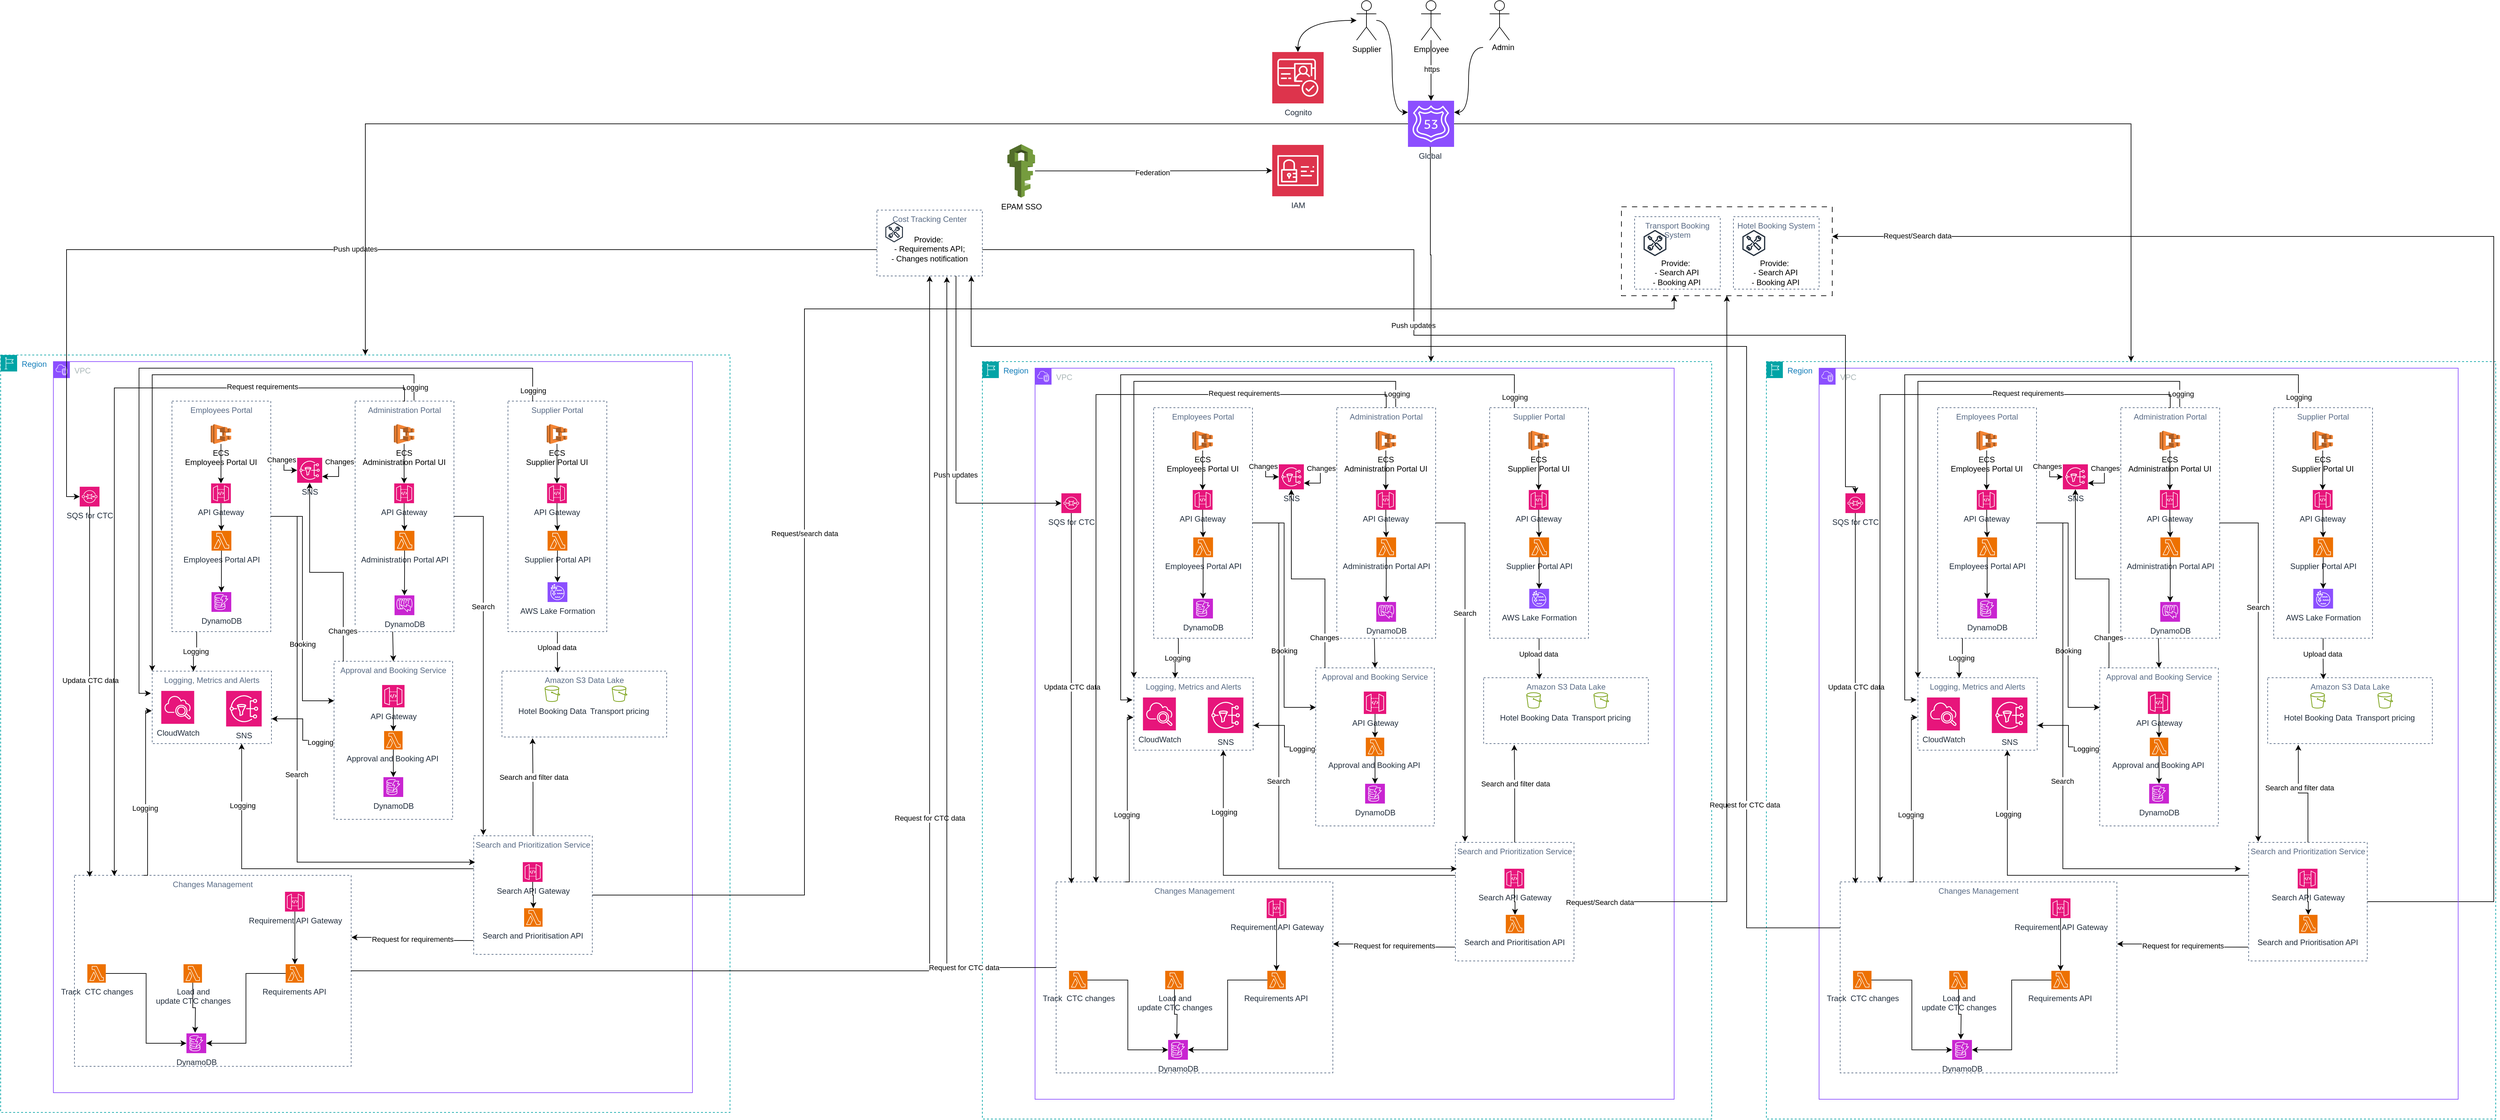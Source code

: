 <mxfile version="22.1.5" type="github">
  <diagram name="Page-1" id="DWxzMCH_1yADVqfLbKzR">
    <mxGraphModel dx="2236" dy="2436" grid="1" gridSize="10" guides="1" tooltips="1" connect="1" arrows="1" fold="1" page="1" pageScale="1" pageWidth="827" pageHeight="1169" math="0" shadow="0">
      <root>
        <mxCell id="0" />
        <mxCell id="1" parent="0" />
        <mxCell id="pEXNB3gbHOLg0qpx5999-55" value="" style="group" vertex="1" connectable="0" parent="1">
          <mxGeometry x="1640" y="180" width="160" height="100" as="geometry" />
        </mxCell>
        <mxCell id="pEXNB3gbHOLg0qpx5999-56" value="" style="sketch=0;outlineConnect=0;fontColor=#232F3E;gradientColor=none;fillColor=#232F3D;strokeColor=none;dashed=0;verticalLabelPosition=bottom;verticalAlign=top;align=center;html=1;fontSize=12;fontStyle=0;aspect=fixed;pointerEvents=1;shape=mxgraph.aws4.external_toolkit;" vertex="1" parent="pEXNB3gbHOLg0qpx5999-55">
          <mxGeometry x="12.706" y="18.182" width="26.852" height="30.802" as="geometry" />
        </mxCell>
        <mxCell id="pEXNB3gbHOLg0qpx5999-57" value="Cost Tracking Center" style="fillColor=none;strokeColor=#5A6C86;dashed=1;verticalAlign=top;fontStyle=0;fontColor=#5A6C86;whiteSpace=wrap;html=1;" vertex="1" parent="pEXNB3gbHOLg0qpx5999-55">
          <mxGeometry width="160" height="100" as="geometry" />
        </mxCell>
        <mxCell id="pEXNB3gbHOLg0qpx5999-58" value="Provide:&amp;nbsp;&lt;br&gt;- Requirements API;&lt;br&gt;- Changes notification" style="text;html=1;strokeColor=none;fillColor=none;align=center;verticalAlign=middle;whiteSpace=wrap;rounded=0;" vertex="1" parent="pEXNB3gbHOLg0qpx5999-55">
          <mxGeometry x="15.765" y="45.455" width="128.471" height="27.273" as="geometry" />
        </mxCell>
        <mxCell id="pEXNB3gbHOLg0qpx5999-99" value="Region" style="points=[[0,0],[0.25,0],[0.5,0],[0.75,0],[1,0],[1,0.25],[1,0.5],[1,0.75],[1,1],[0.75,1],[0.5,1],[0.25,1],[0,1],[0,0.75],[0,0.5],[0,0.25]];outlineConnect=0;gradientColor=none;html=1;whiteSpace=wrap;fontSize=12;fontStyle=0;container=0;pointerEvents=0;collapsible=0;recursiveResize=0;shape=mxgraph.aws4.group;grIcon=mxgraph.aws4.group_region;strokeColor=#00A4A6;fillColor=none;verticalAlign=top;align=left;spacingLeft=30;fontColor=#147EBA;dashed=1;" vertex="1" parent="1">
          <mxGeometry x="310" y="400" width="1107" height="1150" as="geometry" />
        </mxCell>
        <mxCell id="pEXNB3gbHOLg0qpx5999-122" value="" style="group" vertex="1" connectable="0" parent="1">
          <mxGeometry x="1080" y="470" width="150" height="350" as="geometry" />
        </mxCell>
        <mxCell id="pEXNB3gbHOLg0qpx5999-25" value="Supplier Portal" style="fillColor=none;strokeColor=#5A6C86;dashed=1;verticalAlign=top;fontStyle=0;fontColor=#5A6C86;whiteSpace=wrap;html=1;" vertex="1" parent="pEXNB3gbHOLg0qpx5999-122">
          <mxGeometry width="150" height="350" as="geometry" />
        </mxCell>
        <mxCell id="pEXNB3gbHOLg0qpx5999-11" value="API Gateway" style="sketch=0;points=[[0,0,0],[0.25,0,0],[0.5,0,0],[0.75,0,0],[1,0,0],[0,1,0],[0.25,1,0],[0.5,1,0],[0.75,1,0],[1,1,0],[0,0.25,0],[0,0.5,0],[0,0.75,0],[1,0.25,0],[1,0.5,0],[1,0.75,0]];outlineConnect=0;fontColor=#232F3E;fillColor=#E7157B;strokeColor=#ffffff;dashed=0;verticalLabelPosition=bottom;verticalAlign=top;align=center;html=1;fontSize=12;fontStyle=0;aspect=fixed;shape=mxgraph.aws4.resourceIcon;resIcon=mxgraph.aws4.api_gateway;" vertex="1" parent="pEXNB3gbHOLg0qpx5999-122">
          <mxGeometry x="59.38" y="125" width="30" height="30" as="geometry" />
        </mxCell>
        <mxCell id="pEXNB3gbHOLg0qpx5999-12" value="Supplier Portal API" style="sketch=0;points=[[0,0,0],[0.25,0,0],[0.5,0,0],[0.75,0,0],[1,0,0],[0,1,0],[0.25,1,0],[0.5,1,0],[0.75,1,0],[1,1,0],[0,0.25,0],[0,0.5,0],[0,0.75,0],[1,0.25,0],[1,0.5,0],[1,0.75,0]];outlineConnect=0;fontColor=#232F3E;fillColor=#ED7100;strokeColor=#ffffff;dashed=0;verticalLabelPosition=bottom;verticalAlign=top;align=center;html=1;fontSize=12;fontStyle=0;aspect=fixed;shape=mxgraph.aws4.resourceIcon;resIcon=mxgraph.aws4.lambda;" vertex="1" parent="pEXNB3gbHOLg0qpx5999-122">
          <mxGeometry x="60.13" y="197" width="30" height="30" as="geometry" />
        </mxCell>
        <mxCell id="pEXNB3gbHOLg0qpx5999-14" style="edgeStyle=orthogonalEdgeStyle;rounded=0;orthogonalLoop=1;jettySize=auto;html=1;entryX=0.5;entryY=0;entryDx=0;entryDy=0;entryPerimeter=0;" edge="1" parent="pEXNB3gbHOLg0qpx5999-122" source="pEXNB3gbHOLg0qpx5999-5" target="pEXNB3gbHOLg0qpx5999-11">
          <mxGeometry relative="1" as="geometry" />
        </mxCell>
        <mxCell id="pEXNB3gbHOLg0qpx5999-15" style="edgeStyle=orthogonalEdgeStyle;rounded=0;orthogonalLoop=1;jettySize=auto;html=1;entryX=0.5;entryY=0;entryDx=0;entryDy=0;entryPerimeter=0;" edge="1" parent="pEXNB3gbHOLg0qpx5999-122" source="pEXNB3gbHOLg0qpx5999-11" target="pEXNB3gbHOLg0qpx5999-12">
          <mxGeometry relative="1" as="geometry" />
        </mxCell>
        <mxCell id="pEXNB3gbHOLg0qpx5999-16" value="AWS Lake Formation" style="sketch=0;points=[[0,0,0],[0.25,0,0],[0.5,0,0],[0.75,0,0],[1,0,0],[0,1,0],[0.25,1,0],[0.5,1,0],[0.75,1,0],[1,1,0],[0,0.25,0],[0,0.5,0],[0,0.75,0],[1,0.25,0],[1,0.5,0],[1,0.75,0]];outlineConnect=0;fontColor=#232F3E;fillColor=#8C4FFF;strokeColor=#ffffff;dashed=0;verticalLabelPosition=bottom;verticalAlign=top;align=center;html=1;fontSize=12;fontStyle=0;aspect=fixed;shape=mxgraph.aws4.resourceIcon;resIcon=mxgraph.aws4.lake_formation;" vertex="1" parent="pEXNB3gbHOLg0qpx5999-122">
          <mxGeometry x="60.13" y="275" width="30" height="30" as="geometry" />
        </mxCell>
        <mxCell id="pEXNB3gbHOLg0qpx5999-17" style="edgeStyle=orthogonalEdgeStyle;rounded=0;orthogonalLoop=1;jettySize=auto;html=1;entryX=0.5;entryY=0;entryDx=0;entryDy=0;entryPerimeter=0;" edge="1" parent="pEXNB3gbHOLg0qpx5999-122" source="pEXNB3gbHOLg0qpx5999-12" target="pEXNB3gbHOLg0qpx5999-16">
          <mxGeometry relative="1" as="geometry" />
        </mxCell>
        <mxCell id="pEXNB3gbHOLg0qpx5999-5" value="ECS&lt;br&gt;Supplier Portal UI" style="outlineConnect=0;dashed=0;verticalLabelPosition=bottom;verticalAlign=top;align=center;html=1;shape=mxgraph.aws3.ecs;fillColor=#F58534;gradientColor=none;" vertex="1" parent="pEXNB3gbHOLg0qpx5999-122">
          <mxGeometry x="58.88" y="35" width="31" height="30" as="geometry" />
        </mxCell>
        <mxCell id="pEXNB3gbHOLg0qpx5999-97" value="" style="group" vertex="1" connectable="0" parent="1">
          <mxGeometry x="848" y="470" width="150" height="350" as="geometry" />
        </mxCell>
        <mxCell id="pEXNB3gbHOLg0qpx5999-85" value="Administration Portal" style="fillColor=none;strokeColor=#5A6C86;dashed=1;verticalAlign=top;fontStyle=0;fontColor=#5A6C86;whiteSpace=wrap;html=1;" vertex="1" parent="pEXNB3gbHOLg0qpx5999-97">
          <mxGeometry width="150" height="350" as="geometry" />
        </mxCell>
        <mxCell id="pEXNB3gbHOLg0qpx5999-86" value="API Gateway" style="sketch=0;points=[[0,0,0],[0.25,0,0],[0.5,0,0],[0.75,0,0],[1,0,0],[0,1,0],[0.25,1,0],[0.5,1,0],[0.75,1,0],[1,1,0],[0,0.25,0],[0,0.5,0],[0,0.75,0],[1,0.25,0],[1,0.5,0],[1,0.75,0]];outlineConnect=0;fontColor=#232F3E;fillColor=#E7157B;strokeColor=#ffffff;dashed=0;verticalLabelPosition=bottom;verticalAlign=top;align=center;html=1;fontSize=12;fontStyle=0;aspect=fixed;shape=mxgraph.aws4.resourceIcon;resIcon=mxgraph.aws4.api_gateway;" vertex="1" parent="pEXNB3gbHOLg0qpx5999-97">
          <mxGeometry x="59.38" y="125" width="30" height="30" as="geometry" />
        </mxCell>
        <mxCell id="pEXNB3gbHOLg0qpx5999-88" value="Administration Portal API" style="sketch=0;points=[[0,0,0],[0.25,0,0],[0.5,0,0],[0.75,0,0],[1,0,0],[0,1,0],[0.25,1,0],[0.5,1,0],[0.75,1,0],[1,1,0],[0,0.25,0],[0,0.5,0],[0,0.75,0],[1,0.25,0],[1,0.5,0],[1,0.75,0]];outlineConnect=0;fontColor=#232F3E;fillColor=#ED7100;strokeColor=#ffffff;dashed=0;verticalLabelPosition=bottom;verticalAlign=top;align=center;html=1;fontSize=12;fontStyle=0;aspect=fixed;shape=mxgraph.aws4.resourceIcon;resIcon=mxgraph.aws4.lambda;" vertex="1" parent="pEXNB3gbHOLg0qpx5999-97">
          <mxGeometry x="60.13" y="197" width="29.87" height="29.87" as="geometry" />
        </mxCell>
        <mxCell id="pEXNB3gbHOLg0qpx5999-89" style="edgeStyle=orthogonalEdgeStyle;rounded=0;orthogonalLoop=1;jettySize=auto;html=1;entryX=0.5;entryY=0;entryDx=0;entryDy=0;entryPerimeter=0;" edge="1" source="pEXNB3gbHOLg0qpx5999-91" target="pEXNB3gbHOLg0qpx5999-86" parent="pEXNB3gbHOLg0qpx5999-97">
          <mxGeometry relative="1" as="geometry" />
        </mxCell>
        <mxCell id="pEXNB3gbHOLg0qpx5999-90" style="edgeStyle=orthogonalEdgeStyle;rounded=0;orthogonalLoop=1;jettySize=auto;html=1;entryX=0.5;entryY=0;entryDx=0;entryDy=0;entryPerimeter=0;" edge="1" source="pEXNB3gbHOLg0qpx5999-86" target="pEXNB3gbHOLg0qpx5999-88" parent="pEXNB3gbHOLg0qpx5999-97">
          <mxGeometry relative="1" as="geometry" />
        </mxCell>
        <mxCell id="pEXNB3gbHOLg0qpx5999-91" value="ECS&lt;br&gt;Administration Portal UI" style="outlineConnect=0;dashed=0;verticalLabelPosition=bottom;verticalAlign=top;align=center;html=1;shape=mxgraph.aws3.ecs;fillColor=#F58534;gradientColor=none;" vertex="1" parent="pEXNB3gbHOLg0qpx5999-97">
          <mxGeometry x="58.88" y="35" width="31" height="30" as="geometry" />
        </mxCell>
        <mxCell id="pEXNB3gbHOLg0qpx5999-87" style="edgeStyle=orthogonalEdgeStyle;rounded=0;orthogonalLoop=1;jettySize=auto;html=1;entryX=0;entryY=0.5;entryDx=0;entryDy=0;entryPerimeter=0;" edge="1" source="pEXNB3gbHOLg0qpx5999-88" target="pEXNB3gbHOLg0qpx5999-108" parent="pEXNB3gbHOLg0qpx5999-97">
          <mxGeometry relative="1" as="geometry">
            <mxPoint x="73.933" y="269" as="targetPoint" />
          </mxGeometry>
        </mxCell>
        <mxCell id="pEXNB3gbHOLg0qpx5999-108" value="DynamoDB" style="sketch=0;points=[[0,0,0],[0.25,0,0],[0.5,0,0],[0.75,0,0],[1,0,0],[0,1,0],[0.25,1,0],[0.5,1,0],[0.75,1,0],[1,1,0],[0,0.25,0],[0,0.5,0],[0,0.75,0],[1,0.25,0],[1,0.5,0],[1,0.75,0]];outlineConnect=0;fontColor=#232F3E;fillColor=#C925D1;strokeColor=#ffffff;dashed=0;verticalLabelPosition=bottom;verticalAlign=top;align=center;html=1;fontSize=12;fontStyle=0;aspect=fixed;shape=mxgraph.aws4.resourceIcon;resIcon=mxgraph.aws4.dynamodb;direction=south;" vertex="1" parent="pEXNB3gbHOLg0qpx5999-97">
          <mxGeometry x="59.88" y="295" width="30" height="30" as="geometry" />
        </mxCell>
        <mxCell id="pEXNB3gbHOLg0qpx5999-148" value="SNS" style="sketch=0;points=[[0,0,0],[0.25,0,0],[0.5,0,0],[0.75,0,0],[1,0,0],[0,1,0],[0.25,1,0],[0.5,1,0],[0.75,1,0],[1,1,0],[0,0.25,0],[0,0.5,0],[0,0.75,0],[1,0.25,0],[1,0.5,0],[1,0.75,0]];outlineConnect=0;fontColor=#232F3E;fillColor=#E7157B;strokeColor=#ffffff;dashed=0;verticalLabelPosition=bottom;verticalAlign=top;align=center;html=1;fontSize=12;fontStyle=0;aspect=fixed;shape=mxgraph.aws4.resourceIcon;resIcon=mxgraph.aws4.sns;" vertex="1" parent="1">
          <mxGeometry x="760" y="556" width="38" height="38" as="geometry" />
        </mxCell>
        <mxCell id="pEXNB3gbHOLg0qpx5999-94" value="" style="group" vertex="1" connectable="0" parent="1">
          <mxGeometry x="1028" y="1130" width="180" height="180" as="geometry" />
        </mxCell>
        <mxCell id="pEXNB3gbHOLg0qpx5999-27" value="Search and Prioritization Service" style="fillColor=none;strokeColor=#5A6C86;dashed=1;verticalAlign=top;fontStyle=0;fontColor=#5A6C86;whiteSpace=wrap;html=1;" vertex="1" parent="pEXNB3gbHOLg0qpx5999-94">
          <mxGeometry width="180" height="180" as="geometry" />
        </mxCell>
        <mxCell id="pEXNB3gbHOLg0qpx5999-28" value="Search API Gateway&lt;br&gt;" style="sketch=0;points=[[0,0,0],[0.25,0,0],[0.5,0,0],[0.75,0,0],[1,0,0],[0,1,0],[0.25,1,0],[0.5,1,0],[0.75,1,0],[1,1,0],[0,0.25,0],[0,0.5,0],[0,0.75,0],[1,0.25,0],[1,0.5,0],[1,0.75,0]];outlineConnect=0;fontColor=#232F3E;fillColor=#E7157B;strokeColor=#ffffff;dashed=0;verticalLabelPosition=bottom;verticalAlign=top;align=center;html=1;fontSize=12;fontStyle=0;aspect=fixed;shape=mxgraph.aws4.resourceIcon;resIcon=mxgraph.aws4.api_gateway;" vertex="1" parent="pEXNB3gbHOLg0qpx5999-94">
          <mxGeometry x="74.5" y="40" width="30" height="30" as="geometry" />
        </mxCell>
        <mxCell id="pEXNB3gbHOLg0qpx5999-33" value="Search and Prioritisation API&amp;nbsp;" style="sketch=0;points=[[0,0,0],[0.25,0,0],[0.5,0,0],[0.75,0,0],[1,0,0],[0,1,0],[0.25,1,0],[0.5,1,0],[0.75,1,0],[1,1,0],[0,0.25,0],[0,0.5,0],[0,0.75,0],[1,0.25,0],[1,0.5,0],[1,0.75,0]];outlineConnect=0;fontColor=#232F3E;fillColor=#ED7100;strokeColor=#ffffff;dashed=0;verticalLabelPosition=bottom;verticalAlign=top;align=center;html=1;fontSize=12;fontStyle=0;aspect=fixed;shape=mxgraph.aws4.resourceIcon;resIcon=mxgraph.aws4.lambda;" vertex="1" parent="pEXNB3gbHOLg0qpx5999-94">
          <mxGeometry x="76.5" y="110" width="28" height="28" as="geometry" />
        </mxCell>
        <mxCell id="pEXNB3gbHOLg0qpx5999-34" style="edgeStyle=orthogonalEdgeStyle;rounded=0;orthogonalLoop=1;jettySize=auto;html=1;" edge="1" parent="pEXNB3gbHOLg0qpx5999-94" source="pEXNB3gbHOLg0qpx5999-28" target="pEXNB3gbHOLg0qpx5999-33">
          <mxGeometry relative="1" as="geometry" />
        </mxCell>
        <mxCell id="pEXNB3gbHOLg0qpx5999-93" value="" style="group" vertex="1" connectable="0" parent="1">
          <mxGeometry x="570" y="470" width="150" height="350" as="geometry" />
        </mxCell>
        <mxCell id="pEXNB3gbHOLg0qpx5999-75" value="Employees Portal" style="fillColor=none;strokeColor=#5A6C86;dashed=1;verticalAlign=top;fontStyle=0;fontColor=#5A6C86;whiteSpace=wrap;html=1;" vertex="1" parent="pEXNB3gbHOLg0qpx5999-93">
          <mxGeometry width="150" height="350" as="geometry" />
        </mxCell>
        <mxCell id="pEXNB3gbHOLg0qpx5999-76" value="API Gateway" style="sketch=0;points=[[0,0,0],[0.25,0,0],[0.5,0,0],[0.75,0,0],[1,0,0],[0,1,0],[0.25,1,0],[0.5,1,0],[0.75,1,0],[1,1,0],[0,0.25,0],[0,0.5,0],[0,0.75,0],[1,0.25,0],[1,0.5,0],[1,0.75,0]];outlineConnect=0;fontColor=#232F3E;fillColor=#E7157B;strokeColor=#ffffff;dashed=0;verticalLabelPosition=bottom;verticalAlign=top;align=center;html=1;fontSize=12;fontStyle=0;aspect=fixed;shape=mxgraph.aws4.resourceIcon;resIcon=mxgraph.aws4.api_gateway;" vertex="1" parent="pEXNB3gbHOLg0qpx5999-93">
          <mxGeometry x="59.38" y="125" width="30" height="30" as="geometry" />
        </mxCell>
        <mxCell id="pEXNB3gbHOLg0qpx5999-77" value="Employees Portal API" style="sketch=0;points=[[0,0,0],[0.25,0,0],[0.5,0,0],[0.75,0,0],[1,0,0],[0,1,0],[0.25,1,0],[0.5,1,0],[0.75,1,0],[1,1,0],[0,0.25,0],[0,0.5,0],[0,0.75,0],[1,0.25,0],[1,0.5,0],[1,0.75,0]];outlineConnect=0;fontColor=#232F3E;fillColor=#ED7100;strokeColor=#ffffff;dashed=0;verticalLabelPosition=bottom;verticalAlign=top;align=center;html=1;fontSize=12;fontStyle=0;aspect=fixed;shape=mxgraph.aws4.resourceIcon;resIcon=mxgraph.aws4.lambda;" vertex="1" parent="pEXNB3gbHOLg0qpx5999-93">
          <mxGeometry x="60.13" y="197" width="30" height="30" as="geometry" />
        </mxCell>
        <mxCell id="pEXNB3gbHOLg0qpx5999-78" style="edgeStyle=orthogonalEdgeStyle;rounded=0;orthogonalLoop=1;jettySize=auto;html=1;entryX=0.5;entryY=0;entryDx=0;entryDy=0;entryPerimeter=0;" edge="1" parent="pEXNB3gbHOLg0qpx5999-93" source="pEXNB3gbHOLg0qpx5999-82" target="pEXNB3gbHOLg0qpx5999-76">
          <mxGeometry relative="1" as="geometry" />
        </mxCell>
        <mxCell id="pEXNB3gbHOLg0qpx5999-79" style="edgeStyle=orthogonalEdgeStyle;rounded=0;orthogonalLoop=1;jettySize=auto;html=1;entryX=0.5;entryY=0;entryDx=0;entryDy=0;entryPerimeter=0;" edge="1" parent="pEXNB3gbHOLg0qpx5999-93" source="pEXNB3gbHOLg0qpx5999-76" target="pEXNB3gbHOLg0qpx5999-77">
          <mxGeometry relative="1" as="geometry" />
        </mxCell>
        <mxCell id="pEXNB3gbHOLg0qpx5999-82" value="ECS&lt;br&gt;Employees Portal UI" style="outlineConnect=0;dashed=0;verticalLabelPosition=bottom;verticalAlign=top;align=center;html=1;shape=mxgraph.aws3.ecs;fillColor=#F58534;gradientColor=none;" vertex="1" parent="pEXNB3gbHOLg0qpx5999-93">
          <mxGeometry x="58.88" y="35" width="31" height="30" as="geometry" />
        </mxCell>
        <mxCell id="pEXNB3gbHOLg0qpx5999-84" style="edgeStyle=orthogonalEdgeStyle;rounded=0;orthogonalLoop=1;jettySize=auto;html=1;entryX=0.5;entryY=0;entryDx=0;entryDy=0;entryPerimeter=0;" edge="1" parent="pEXNB3gbHOLg0qpx5999-93" source="pEXNB3gbHOLg0qpx5999-77" target="pEXNB3gbHOLg0qpx5999-106">
          <mxGeometry relative="1" as="geometry">
            <mxPoint x="73.933" y="269" as="targetPoint" />
          </mxGeometry>
        </mxCell>
        <mxCell id="pEXNB3gbHOLg0qpx5999-106" value="DynamoDB" style="sketch=0;points=[[0,0,0],[0.25,0,0],[0.5,0,0],[0.75,0,0],[1,0,0],[0,1,0],[0.25,1,0],[0.5,1,0],[0.75,1,0],[1,1,0],[0,0.25,0],[0,0.5,0],[0,0.75,0],[1,0.25,0],[1,0.5,0],[1,0.75,0]];outlineConnect=0;fontColor=#232F3E;fillColor=#C925D1;strokeColor=#ffffff;dashed=0;verticalLabelPosition=bottom;verticalAlign=top;align=center;html=1;fontSize=12;fontStyle=0;aspect=fixed;shape=mxgraph.aws4.resourceIcon;resIcon=mxgraph.aws4.dynamodb;" vertex="1" parent="pEXNB3gbHOLg0qpx5999-93">
          <mxGeometry x="60" y="290" width="30" height="30" as="geometry" />
        </mxCell>
        <mxCell id="pEXNB3gbHOLg0qpx5999-109" value="SQS for CTC" style="sketch=0;points=[[0,0,0],[0.25,0,0],[0.5,0,0],[0.75,0,0],[1,0,0],[0,1,0],[0.25,1,0],[0.5,1,0],[0.75,1,0],[1,1,0],[0,0.25,0],[0,0.5,0],[0,0.75,0],[1,0.25,0],[1,0.5,0],[1,0.75,0]];outlineConnect=0;fontColor=#232F3E;fillColor=#E7157B;strokeColor=#ffffff;dashed=0;verticalLabelPosition=bottom;verticalAlign=top;align=center;html=1;fontSize=12;fontStyle=0;aspect=fixed;shape=mxgraph.aws4.resourceIcon;resIcon=mxgraph.aws4.sqs;" vertex="1" parent="1">
          <mxGeometry x="430" y="600" width="30" height="30" as="geometry" />
        </mxCell>
        <mxCell id="pEXNB3gbHOLg0qpx5999-31" value="" style="group" vertex="1" connectable="0" parent="1">
          <mxGeometry x="1080" y="880" width="259.5" height="100" as="geometry" />
        </mxCell>
        <mxCell id="pEXNB3gbHOLg0qpx5999-48" value="" style="group" vertex="1" connectable="0" parent="pEXNB3gbHOLg0qpx5999-31">
          <mxGeometry width="240.85" height="100" as="geometry" />
        </mxCell>
        <mxCell id="pEXNB3gbHOLg0qpx5999-19" value="Hotel Booking Data" style="sketch=0;outlineConnect=0;fontColor=#232F3E;gradientColor=none;fillColor=#7AA116;strokeColor=none;dashed=0;verticalLabelPosition=bottom;verticalAlign=top;align=center;html=1;fontSize=12;fontStyle=0;aspect=fixed;pointerEvents=1;shape=mxgraph.aws4.bucket;" vertex="1" parent="pEXNB3gbHOLg0qpx5999-48">
          <mxGeometry x="55.607" y="22.143" width="23.583" height="24.527" as="geometry" />
        </mxCell>
        <mxCell id="pEXNB3gbHOLg0qpx5999-20" value="Transport pricing" style="sketch=0;outlineConnect=0;fontColor=#232F3E;gradientColor=none;fillColor=#7AA116;strokeColor=none;dashed=0;verticalLabelPosition=bottom;verticalAlign=top;align=center;html=1;fontSize=12;fontStyle=0;aspect=fixed;pointerEvents=1;shape=mxgraph.aws4.bucket;" vertex="1" parent="pEXNB3gbHOLg0qpx5999-48">
          <mxGeometry x="157.554" y="22.143" width="23.583" height="24.527" as="geometry" />
        </mxCell>
        <mxCell id="pEXNB3gbHOLg0qpx5999-18" value="Amazon S3 Data Lake" style="fillColor=none;strokeColor=#5A6C86;dashed=1;verticalAlign=top;fontStyle=0;fontColor=#5A6C86;whiteSpace=wrap;html=1;" vertex="1" parent="pEXNB3gbHOLg0qpx5999-48">
          <mxGeometry x="-9.15" width="250" height="100" as="geometry" />
        </mxCell>
        <mxCell id="pEXNB3gbHOLg0qpx5999-128" value="" style="group" vertex="1" connectable="0" parent="1">
          <mxGeometry x="540" y="880" width="181" height="110" as="geometry" />
        </mxCell>
        <mxCell id="pEXNB3gbHOLg0qpx5999-123" value="CloudWatch" style="sketch=0;points=[[0,0,0],[0.25,0,0],[0.5,0,0],[0.75,0,0],[1,0,0],[0,1,0],[0.25,1,0],[0.5,1,0],[0.75,1,0],[1,1,0],[0,0.25,0],[0,0.5,0],[0,0.75,0],[1,0.25,0],[1,0.5,0],[1,0.75,0]];points=[[0,0,0],[0.25,0,0],[0.5,0,0],[0.75,0,0],[1,0,0],[0,1,0],[0.25,1,0],[0.5,1,0],[0.75,1,0],[1,1,0],[0,0.25,0],[0,0.5,0],[0,0.75,0],[1,0.25,0],[1,0.5,0],[1,0.75,0]];outlineConnect=0;fontColor=#232F3E;fillColor=#E7157B;strokeColor=#ffffff;dashed=0;verticalLabelPosition=bottom;verticalAlign=top;align=center;html=1;fontSize=12;fontStyle=0;aspect=fixed;shape=mxgraph.aws4.resourceIcon;resIcon=mxgraph.aws4.cloudwatch_2;" vertex="1" parent="pEXNB3gbHOLg0qpx5999-128">
          <mxGeometry x="13.76" y="30" width="50" height="50" as="geometry" />
        </mxCell>
        <mxCell id="pEXNB3gbHOLg0qpx5999-126" value="SNS" style="sketch=0;points=[[0,0,0],[0.25,0,0],[0.5,0,0],[0.75,0,0],[1,0,0],[0,1,0],[0.25,1,0],[0.5,1,0],[0.75,1,0],[1,1,0],[0,0.25,0],[0,0.5,0],[0,0.75,0],[1,0.25,0],[1,0.5,0],[1,0.75,0]];outlineConnect=0;fontColor=#232F3E;fillColor=#E7157B;strokeColor=#ffffff;dashed=0;verticalLabelPosition=bottom;verticalAlign=top;align=center;html=1;fontSize=12;fontStyle=0;aspect=fixed;shape=mxgraph.aws4.resourceIcon;resIcon=mxgraph.aws4.sns;" vertex="1" parent="pEXNB3gbHOLg0qpx5999-128">
          <mxGeometry x="112.199" y="30" width="54" height="54" as="geometry" />
        </mxCell>
        <mxCell id="pEXNB3gbHOLg0qpx5999-127" value="Logging, Metrics and Alerts" style="fillColor=none;strokeColor=#5A6C86;dashed=1;verticalAlign=top;fontStyle=0;fontColor=#5A6C86;whiteSpace=wrap;html=1;" vertex="1" parent="pEXNB3gbHOLg0qpx5999-128">
          <mxGeometry width="181.0" height="110" as="geometry" />
        </mxCell>
        <mxCell id="pEXNB3gbHOLg0qpx5999-317" value="" style="group" vertex="1" connectable="0" parent="1">
          <mxGeometry x="816" y="865" width="180" height="240" as="geometry" />
        </mxCell>
        <mxCell id="pEXNB3gbHOLg0qpx5999-43" value="Approval and Booking Service" style="fillColor=none;strokeColor=#5A6C86;dashed=1;verticalAlign=top;fontStyle=0;fontColor=#5A6C86;whiteSpace=wrap;html=1;" vertex="1" parent="pEXNB3gbHOLg0qpx5999-317">
          <mxGeometry width="180" height="240" as="geometry" />
        </mxCell>
        <mxCell id="pEXNB3gbHOLg0qpx5999-45" value="API Gateway" style="sketch=0;points=[[0,0,0],[0.25,0,0],[0.5,0,0],[0.75,0,0],[1,0,0],[0,1,0],[0.25,1,0],[0.5,1,0],[0.75,1,0],[1,1,0],[0,0.25,0],[0,0.5,0],[0,0.75,0],[1,0.25,0],[1,0.5,0],[1,0.75,0]];outlineConnect=0;fontColor=#232F3E;fillColor=#E7157B;strokeColor=#ffffff;dashed=0;verticalLabelPosition=bottom;verticalAlign=top;align=center;html=1;fontSize=12;fontStyle=0;aspect=fixed;shape=mxgraph.aws4.resourceIcon;resIcon=mxgraph.aws4.api_gateway;" vertex="1" parent="pEXNB3gbHOLg0qpx5999-317">
          <mxGeometry x="73" y="36" width="34" height="34" as="geometry" />
        </mxCell>
        <mxCell id="pEXNB3gbHOLg0qpx5999-46" value="Approval and Booking API&amp;nbsp;" style="sketch=0;points=[[0,0,0],[0.25,0,0],[0.5,0,0],[0.75,0,0],[1,0,0],[0,1,0],[0.25,1,0],[0.5,1,0],[0.75,1,0],[1,1,0],[0,0.25,0],[0,0.5,0],[0,0.75,0],[1,0.25,0],[1,0.5,0],[1,0.75,0]];outlineConnect=0;fontColor=#232F3E;fillColor=#ED7100;strokeColor=#ffffff;dashed=0;verticalLabelPosition=bottom;verticalAlign=top;align=center;html=1;fontSize=12;fontStyle=0;aspect=fixed;shape=mxgraph.aws4.resourceIcon;resIcon=mxgraph.aws4.lambda;" vertex="1" parent="pEXNB3gbHOLg0qpx5999-317">
          <mxGeometry x="76" y="106" width="28" height="28" as="geometry" />
        </mxCell>
        <mxCell id="pEXNB3gbHOLg0qpx5999-44" style="edgeStyle=orthogonalEdgeStyle;rounded=0;orthogonalLoop=1;jettySize=auto;html=1;" edge="1" source="pEXNB3gbHOLg0qpx5999-45" target="pEXNB3gbHOLg0qpx5999-46" parent="pEXNB3gbHOLg0qpx5999-317">
          <mxGeometry relative="1" as="geometry" />
        </mxCell>
        <mxCell id="pEXNB3gbHOLg0qpx5999-162" value="DynamoDB" style="sketch=0;points=[[0,0,0],[0.25,0,0],[0.5,0,0],[0.75,0,0],[1,0,0],[0,1,0],[0.25,1,0],[0.5,1,0],[0.75,1,0],[1,1,0],[0,0.25,0],[0,0.5,0],[0,0.75,0],[1,0.25,0],[1,0.5,0],[1,0.75,0]];outlineConnect=0;fontColor=#232F3E;fillColor=#C925D1;strokeColor=#ffffff;dashed=0;verticalLabelPosition=bottom;verticalAlign=top;align=center;html=1;fontSize=12;fontStyle=0;aspect=fixed;shape=mxgraph.aws4.resourceIcon;resIcon=mxgraph.aws4.dynamodb;" vertex="1" parent="pEXNB3gbHOLg0qpx5999-317">
          <mxGeometry x="75" y="176" width="30" height="30" as="geometry" />
        </mxCell>
        <mxCell id="pEXNB3gbHOLg0qpx5999-163" style="edgeStyle=orthogonalEdgeStyle;rounded=0;orthogonalLoop=1;jettySize=auto;html=1;entryX=0.5;entryY=0;entryDx=0;entryDy=0;entryPerimeter=0;" edge="1" parent="pEXNB3gbHOLg0qpx5999-317" source="pEXNB3gbHOLg0qpx5999-46" target="pEXNB3gbHOLg0qpx5999-162">
          <mxGeometry relative="1" as="geometry" />
        </mxCell>
        <mxCell id="pEXNB3gbHOLg0qpx5999-333" value="" style="group" vertex="1" connectable="0" parent="1">
          <mxGeometry x="392" y="1190" width="450" height="305" as="geometry" />
        </mxCell>
        <mxCell id="pEXNB3gbHOLg0qpx5999-59" value="Changes Management" style="fillColor=none;strokeColor=#5A6C86;dashed=1;verticalAlign=top;fontStyle=0;fontColor=#5A6C86;whiteSpace=wrap;html=1;" vertex="1" parent="pEXNB3gbHOLg0qpx5999-333">
          <mxGeometry x="30" width="420" height="290" as="geometry" />
        </mxCell>
        <mxCell id="pEXNB3gbHOLg0qpx5999-61" value="Requirement API Gateway" style="sketch=0;points=[[0,0,0],[0.25,0,0],[0.5,0,0],[0.75,0,0],[1,0,0],[0,1,0],[0.25,1,0],[0.5,1,0],[0.75,1,0],[1,1,0],[0,0.25,0],[0,0.5,0],[0,0.75,0],[1,0.25,0],[1,0.5,0],[1,0.75,0]];outlineConnect=0;fontColor=#232F3E;fillColor=#E7157B;strokeColor=#ffffff;dashed=0;verticalLabelPosition=bottom;verticalAlign=top;align=center;html=1;fontSize=12;fontStyle=0;aspect=fixed;shape=mxgraph.aws4.resourceIcon;resIcon=mxgraph.aws4.api_gateway;" vertex="1" parent="pEXNB3gbHOLg0qpx5999-333">
          <mxGeometry x="349.56" y="25" width="30" height="30" as="geometry" />
        </mxCell>
        <mxCell id="pEXNB3gbHOLg0qpx5999-62" value="Requirements API&amp;nbsp;" style="sketch=0;points=[[0,0,0],[0.25,0,0],[0.5,0,0],[0.75,0,0],[1,0,0],[0,1,0],[0.25,1,0],[0.5,1,0],[0.75,1,0],[1,1,0],[0,0.25,0],[0,0.5,0],[0,0.75,0],[1,0.25,0],[1,0.5,0],[1,0.75,0]];outlineConnect=0;fontColor=#232F3E;fillColor=#ED7100;strokeColor=#ffffff;dashed=0;verticalLabelPosition=bottom;verticalAlign=top;align=center;html=1;fontSize=12;fontStyle=0;aspect=fixed;shape=mxgraph.aws4.resourceIcon;resIcon=mxgraph.aws4.lambda;" vertex="1" parent="pEXNB3gbHOLg0qpx5999-333">
          <mxGeometry x="350.56" y="135" width="28" height="28" as="geometry" />
        </mxCell>
        <mxCell id="pEXNB3gbHOLg0qpx5999-60" style="edgeStyle=orthogonalEdgeStyle;rounded=0;orthogonalLoop=1;jettySize=auto;html=1;" edge="1" source="pEXNB3gbHOLg0qpx5999-61" target="pEXNB3gbHOLg0qpx5999-62" parent="pEXNB3gbHOLg0qpx5999-333">
          <mxGeometry relative="1" as="geometry" />
        </mxCell>
        <mxCell id="pEXNB3gbHOLg0qpx5999-63" value="Track&amp;nbsp; CTC changes" style="sketch=0;points=[[0,0,0],[0.25,0,0],[0.5,0,0],[0.75,0,0],[1,0,0],[0,1,0],[0.25,1,0],[0.5,1,0],[0.75,1,0],[1,1,0],[0,0.25,0],[0,0.5,0],[0,0.75,0],[1,0.25,0],[1,0.5,0],[1,0.75,0]];outlineConnect=0;fontColor=#232F3E;fillColor=#ED7100;strokeColor=#ffffff;dashed=0;verticalLabelPosition=bottom;verticalAlign=top;align=center;html=1;fontSize=12;fontStyle=0;aspect=fixed;shape=mxgraph.aws4.resourceIcon;resIcon=mxgraph.aws4.lambda;" vertex="1" parent="pEXNB3gbHOLg0qpx5999-333">
          <mxGeometry x="49.56" y="135" width="28" height="28" as="geometry" />
        </mxCell>
        <mxCell id="pEXNB3gbHOLg0qpx5999-70" style="edgeStyle=orthogonalEdgeStyle;rounded=0;orthogonalLoop=1;jettySize=auto;html=1;" edge="1" parent="pEXNB3gbHOLg0qpx5999-333" source="pEXNB3gbHOLg0qpx5999-65">
          <mxGeometry relative="1" as="geometry">
            <mxPoint x="213.133" y="239" as="targetPoint" />
          </mxGeometry>
        </mxCell>
        <mxCell id="pEXNB3gbHOLg0qpx5999-65" value="Load and &lt;br&gt;update CTC changes" style="sketch=0;points=[[0,0,0],[0.25,0,0],[0.5,0,0],[0.75,0,0],[1,0,0],[0,1,0],[0.25,1,0],[0.5,1,0],[0.75,1,0],[1,1,0],[0,0.25,0],[0,0.5,0],[0,0.75,0],[1,0.25,0],[1,0.5,0],[1,0.75,0]];outlineConnect=0;fontColor=#232F3E;fillColor=#ED7100;strokeColor=#ffffff;dashed=0;verticalLabelPosition=bottom;verticalAlign=top;align=center;html=1;fontSize=12;fontStyle=0;aspect=fixed;shape=mxgraph.aws4.resourceIcon;resIcon=mxgraph.aws4.lambda;" vertex="1" parent="pEXNB3gbHOLg0qpx5999-333">
          <mxGeometry x="195.56" y="135" width="28" height="28" as="geometry" />
        </mxCell>
        <mxCell id="pEXNB3gbHOLg0qpx5999-102" value="DynamoDB" style="sketch=0;points=[[0,0,0],[0.25,0,0],[0.5,0,0],[0.75,0,0],[1,0,0],[0,1,0],[0.25,1,0],[0.5,1,0],[0.75,1,0],[1,1,0],[0,0.25,0],[0,0.5,0],[0,0.75,0],[1,0.25,0],[1,0.5,0],[1,0.75,0]];outlineConnect=0;fontColor=#232F3E;fillColor=#C925D1;strokeColor=#ffffff;dashed=0;verticalLabelPosition=bottom;verticalAlign=top;align=center;html=1;fontSize=12;fontStyle=0;aspect=fixed;shape=mxgraph.aws4.resourceIcon;resIcon=mxgraph.aws4.dynamodb;" vertex="1" parent="pEXNB3gbHOLg0qpx5999-333">
          <mxGeometry x="200" y="240" width="30" height="30" as="geometry" />
        </mxCell>
        <mxCell id="pEXNB3gbHOLg0qpx5999-104" style="edgeStyle=orthogonalEdgeStyle;rounded=0;orthogonalLoop=1;jettySize=auto;html=1;entryX=1;entryY=0.5;entryDx=0;entryDy=0;entryPerimeter=0;" edge="1" parent="pEXNB3gbHOLg0qpx5999-333" source="pEXNB3gbHOLg0qpx5999-62" target="pEXNB3gbHOLg0qpx5999-102">
          <mxGeometry relative="1" as="geometry" />
        </mxCell>
        <mxCell id="pEXNB3gbHOLg0qpx5999-105" style="edgeStyle=orthogonalEdgeStyle;rounded=0;orthogonalLoop=1;jettySize=auto;html=1;entryX=0;entryY=0.5;entryDx=0;entryDy=0;entryPerimeter=0;" edge="1" parent="pEXNB3gbHOLg0qpx5999-333" source="pEXNB3gbHOLg0qpx5999-63" target="pEXNB3gbHOLg0qpx5999-102">
          <mxGeometry relative="1" as="geometry" />
        </mxCell>
        <mxCell id="pEXNB3gbHOLg0qpx5999-101" value="VPC" style="points=[[0,0],[0.25,0],[0.5,0],[0.75,0],[1,0],[1,0.25],[1,0.5],[1,0.75],[1,1],[0.75,1],[0.5,1],[0.25,1],[0,1],[0,0.75],[0,0.5],[0,0.25]];outlineConnect=0;gradientColor=none;html=1;whiteSpace=wrap;fontSize=12;fontStyle=0;container=0;pointerEvents=0;collapsible=0;recursiveResize=0;shape=mxgraph.aws4.group;grIcon=mxgraph.aws4.group_vpc2;strokeColor=#8C4FFF;fillColor=none;verticalAlign=top;align=left;spacingLeft=30;fontColor=#AAB7B8;dashed=0;" vertex="1" parent="1">
          <mxGeometry x="390" y="410" width="970" height="1110" as="geometry" />
        </mxCell>
        <mxCell id="pEXNB3gbHOLg0qpx5999-336" style="edgeStyle=orthogonalEdgeStyle;rounded=0;orthogonalLoop=1;jettySize=auto;html=1;entryX=0;entryY=0.5;entryDx=0;entryDy=0;entryPerimeter=0;exitX=0;exitY=0.6;exitDx=0;exitDy=0;exitPerimeter=0;" edge="1" parent="1" source="pEXNB3gbHOLg0qpx5999-57" target="pEXNB3gbHOLg0qpx5999-109">
          <mxGeometry relative="1" as="geometry" />
        </mxCell>
        <mxCell id="pEXNB3gbHOLg0qpx5999-818" value="Push updates" style="edgeLabel;html=1;align=center;verticalAlign=middle;resizable=0;points=[];" vertex="1" connectable="0" parent="pEXNB3gbHOLg0qpx5999-336">
          <mxGeometry x="-0.025" y="-1" relative="1" as="geometry">
            <mxPoint as="offset" />
          </mxGeometry>
        </mxCell>
        <mxCell id="pEXNB3gbHOLg0qpx5999-341" style="edgeStyle=orthogonalEdgeStyle;rounded=0;orthogonalLoop=1;jettySize=auto;html=1;" edge="1" parent="1" source="pEXNB3gbHOLg0qpx5999-27">
          <mxGeometry relative="1" as="geometry">
            <mxPoint x="2850" y="310" as="targetPoint" />
            <Array as="points">
              <mxPoint x="1530" y="1220" />
              <mxPoint x="1530" y="330" />
              <mxPoint x="2850" y="330" />
            </Array>
          </mxGeometry>
        </mxCell>
        <mxCell id="pEXNB3gbHOLg0qpx5999-367" value="Request/search data" style="edgeLabel;html=1;align=center;verticalAlign=middle;resizable=0;points=[];" vertex="1" connectable="0" parent="pEXNB3gbHOLg0qpx5999-341">
          <mxGeometry x="-0.317" y="-1" relative="1" as="geometry">
            <mxPoint x="-1" as="offset" />
          </mxGeometry>
        </mxCell>
        <mxCell id="pEXNB3gbHOLg0qpx5999-343" style="edgeStyle=orthogonalEdgeStyle;rounded=0;orthogonalLoop=1;jettySize=auto;html=1;entryX=0.055;entryY=0.008;entryDx=0;entryDy=0;entryPerimeter=0;" edge="1" parent="1" source="pEXNB3gbHOLg0qpx5999-109" target="pEXNB3gbHOLg0qpx5999-59">
          <mxGeometry relative="1" as="geometry" />
        </mxCell>
        <mxCell id="pEXNB3gbHOLg0qpx5999-355" value="Updata CTC data" style="edgeLabel;html=1;align=center;verticalAlign=middle;resizable=0;points=[];" vertex="1" connectable="0" parent="pEXNB3gbHOLg0qpx5999-343">
          <mxGeometry x="-0.06" y="1" relative="1" as="geometry">
            <mxPoint y="-1" as="offset" />
          </mxGeometry>
        </mxCell>
        <mxCell id="pEXNB3gbHOLg0qpx5999-344" style="edgeStyle=orthogonalEdgeStyle;rounded=0;orthogonalLoop=1;jettySize=auto;html=1;entryX=0.338;entryY=0.023;entryDx=0;entryDy=0;entryPerimeter=0;" edge="1" parent="1" source="pEXNB3gbHOLg0qpx5999-25" target="pEXNB3gbHOLg0qpx5999-18">
          <mxGeometry relative="1" as="geometry" />
        </mxCell>
        <mxCell id="pEXNB3gbHOLg0qpx5999-361" value="Upload data" style="edgeLabel;html=1;align=center;verticalAlign=middle;resizable=0;points=[];" vertex="1" connectable="0" parent="pEXNB3gbHOLg0qpx5999-344">
          <mxGeometry x="-0.245" y="-1" relative="1" as="geometry">
            <mxPoint as="offset" />
          </mxGeometry>
        </mxCell>
        <mxCell id="pEXNB3gbHOLg0qpx5999-346" style="edgeStyle=orthogonalEdgeStyle;rounded=0;orthogonalLoop=1;jettySize=auto;html=1;entryX=0;entryY=0.25;entryDx=0;entryDy=0;" edge="1" parent="1" source="pEXNB3gbHOLg0qpx5999-75" target="pEXNB3gbHOLg0qpx5999-43">
          <mxGeometry relative="1" as="geometry" />
        </mxCell>
        <mxCell id="pEXNB3gbHOLg0qpx5999-358" value="Booking" style="edgeLabel;html=1;align=center;verticalAlign=middle;resizable=0;points=[];" vertex="1" connectable="0" parent="pEXNB3gbHOLg0qpx5999-346">
          <mxGeometry x="0.284" relative="1" as="geometry">
            <mxPoint as="offset" />
          </mxGeometry>
        </mxCell>
        <mxCell id="pEXNB3gbHOLg0qpx5999-347" style="edgeStyle=orthogonalEdgeStyle;rounded=0;orthogonalLoop=1;jettySize=auto;html=1;entryX=0.186;entryY=1.017;entryDx=0;entryDy=0;entryPerimeter=0;" edge="1" parent="1" source="pEXNB3gbHOLg0qpx5999-27" target="pEXNB3gbHOLg0qpx5999-18">
          <mxGeometry relative="1" as="geometry" />
        </mxCell>
        <mxCell id="pEXNB3gbHOLg0qpx5999-366" value="Search and filter data" style="edgeLabel;html=1;align=center;verticalAlign=middle;resizable=0;points=[];" vertex="1" connectable="0" parent="pEXNB3gbHOLg0qpx5999-347">
          <mxGeometry x="0.203" y="-1" relative="1" as="geometry">
            <mxPoint as="offset" />
          </mxGeometry>
        </mxCell>
        <mxCell id="pEXNB3gbHOLg0qpx5999-348" style="edgeStyle=orthogonalEdgeStyle;rounded=0;orthogonalLoop=1;jettySize=auto;html=1;entryX=1.001;entryY=0.325;entryDx=0;entryDy=0;entryPerimeter=0;exitX=-0.004;exitY=0.883;exitDx=0;exitDy=0;exitPerimeter=0;" edge="1" parent="1" source="pEXNB3gbHOLg0qpx5999-27" target="pEXNB3gbHOLg0qpx5999-59">
          <mxGeometry relative="1" as="geometry" />
        </mxCell>
        <mxCell id="pEXNB3gbHOLg0qpx5999-368" value="Request for requirements" style="edgeLabel;html=1;align=center;verticalAlign=middle;resizable=0;points=[];" vertex="1" connectable="0" parent="pEXNB3gbHOLg0qpx5999-348">
          <mxGeometry x="-0.0" y="1" relative="1" as="geometry">
            <mxPoint x="1" as="offset" />
          </mxGeometry>
        </mxCell>
        <mxCell id="pEXNB3gbHOLg0qpx5999-349" style="edgeStyle=orthogonalEdgeStyle;rounded=0;orthogonalLoop=1;jettySize=auto;html=1;" edge="1" parent="1" source="pEXNB3gbHOLg0qpx5999-75">
          <mxGeometry relative="1" as="geometry">
            <mxPoint x="1030" y="1170" as="targetPoint" />
            <Array as="points">
              <mxPoint x="760" y="645" />
              <mxPoint x="760" y="1170" />
            </Array>
          </mxGeometry>
        </mxCell>
        <mxCell id="pEXNB3gbHOLg0qpx5999-357" value="Search" style="edgeLabel;html=1;align=center;verticalAlign=middle;resizable=0;points=[];" vertex="1" connectable="0" parent="pEXNB3gbHOLg0qpx5999-349">
          <mxGeometry x="0.035" y="-1" relative="1" as="geometry">
            <mxPoint as="offset" />
          </mxGeometry>
        </mxCell>
        <mxCell id="pEXNB3gbHOLg0qpx5999-350" style="edgeStyle=orthogonalEdgeStyle;rounded=0;orthogonalLoop=1;jettySize=auto;html=1;entryX=0.081;entryY=-0.006;entryDx=0;entryDy=0;entryPerimeter=0;" edge="1" parent="1" source="pEXNB3gbHOLg0qpx5999-85" target="pEXNB3gbHOLg0qpx5999-27">
          <mxGeometry relative="1" as="geometry" />
        </mxCell>
        <mxCell id="pEXNB3gbHOLg0qpx5999-360" value="Search" style="edgeLabel;html=1;align=center;verticalAlign=middle;resizable=0;points=[];" vertex="1" connectable="0" parent="pEXNB3gbHOLg0qpx5999-350">
          <mxGeometry x="-0.315" y="-1" relative="1" as="geometry">
            <mxPoint as="offset" />
          </mxGeometry>
        </mxCell>
        <mxCell id="pEXNB3gbHOLg0qpx5999-351" style="edgeStyle=orthogonalEdgeStyle;rounded=0;orthogonalLoop=1;jettySize=auto;html=1;entryX=0.5;entryY=0;entryDx=0;entryDy=0;" edge="1" parent="1" target="pEXNB3gbHOLg0qpx5999-43">
          <mxGeometry relative="1" as="geometry">
            <mxPoint x="905" y="820" as="sourcePoint" />
            <mxPoint x="904" y="860" as="targetPoint" />
          </mxGeometry>
        </mxCell>
        <mxCell id="pEXNB3gbHOLg0qpx5999-353" style="edgeStyle=orthogonalEdgeStyle;rounded=0;orthogonalLoop=1;jettySize=auto;html=1;entryX=0.5;entryY=1;entryDx=0;entryDy=0;" edge="1" parent="1" source="pEXNB3gbHOLg0qpx5999-59" target="pEXNB3gbHOLg0qpx5999-57">
          <mxGeometry relative="1" as="geometry" />
        </mxCell>
        <mxCell id="pEXNB3gbHOLg0qpx5999-354" value="Request for CTC data" style="edgeLabel;html=1;align=center;verticalAlign=middle;resizable=0;points=[];" vertex="1" connectable="0" parent="pEXNB3gbHOLg0qpx5999-353">
          <mxGeometry x="0.149" relative="1" as="geometry">
            <mxPoint as="offset" />
          </mxGeometry>
        </mxCell>
        <mxCell id="pEXNB3gbHOLg0qpx5999-362" value="Employee" style="shape=umlActor;verticalLabelPosition=bottom;verticalAlign=top;html=1;outlineConnect=0;" vertex="1" parent="1">
          <mxGeometry x="2466" y="-138" width="30" height="60" as="geometry" />
        </mxCell>
        <mxCell id="pEXNB3gbHOLg0qpx5999-369" style="edgeStyle=orthogonalEdgeStyle;rounded=0;orthogonalLoop=1;jettySize=auto;html=1;exitX=1;exitY=0.25;exitDx=0;exitDy=0;entryX=0;entryY=0.5;entryDx=0;entryDy=0;entryPerimeter=0;" edge="1" parent="1" source="pEXNB3gbHOLg0qpx5999-75" target="pEXNB3gbHOLg0qpx5999-148">
          <mxGeometry relative="1" as="geometry" />
        </mxCell>
        <mxCell id="pEXNB3gbHOLg0qpx5999-371" value="Changes" style="edgeLabel;html=1;align=center;verticalAlign=middle;resizable=0;points=[];" vertex="1" connectable="0" parent="pEXNB3gbHOLg0qpx5999-369">
          <mxGeometry x="-0.466" y="-1" relative="1" as="geometry">
            <mxPoint as="offset" />
          </mxGeometry>
        </mxCell>
        <mxCell id="pEXNB3gbHOLg0qpx5999-370" style="edgeStyle=orthogonalEdgeStyle;rounded=0;orthogonalLoop=1;jettySize=auto;html=1;exitX=0;exitY=0.25;exitDx=0;exitDy=0;entryX=1;entryY=0.75;entryDx=0;entryDy=0;entryPerimeter=0;" edge="1" parent="1" source="pEXNB3gbHOLg0qpx5999-85" target="pEXNB3gbHOLg0qpx5999-148">
          <mxGeometry relative="1" as="geometry" />
        </mxCell>
        <mxCell id="pEXNB3gbHOLg0qpx5999-372" value="Changes" style="edgeLabel;html=1;align=center;verticalAlign=middle;resizable=0;points=[];" vertex="1" connectable="0" parent="pEXNB3gbHOLg0qpx5999-370">
          <mxGeometry x="-0.25" y="1" relative="1" as="geometry">
            <mxPoint as="offset" />
          </mxGeometry>
        </mxCell>
        <mxCell id="pEXNB3gbHOLg0qpx5999-373" style="edgeStyle=orthogonalEdgeStyle;rounded=0;orthogonalLoop=1;jettySize=auto;html=1;" edge="1" parent="1" target="pEXNB3gbHOLg0qpx5999-148">
          <mxGeometry relative="1" as="geometry">
            <mxPoint x="830" y="865" as="sourcePoint" />
            <Array as="points">
              <mxPoint x="830" y="865" />
              <mxPoint x="830" y="730" />
              <mxPoint x="779" y="730" />
            </Array>
          </mxGeometry>
        </mxCell>
        <mxCell id="pEXNB3gbHOLg0qpx5999-374" value="Changes" style="edgeLabel;html=1;align=center;verticalAlign=middle;resizable=0;points=[];" vertex="1" connectable="0" parent="pEXNB3gbHOLg0qpx5999-373">
          <mxGeometry x="-0.711" y="1" relative="1" as="geometry">
            <mxPoint as="offset" />
          </mxGeometry>
        </mxCell>
        <mxCell id="pEXNB3gbHOLg0qpx5999-375" style="edgeStyle=orthogonalEdgeStyle;rounded=0;orthogonalLoop=1;jettySize=auto;html=1;exitX=0.25;exitY=1;exitDx=0;exitDy=0;entryX=0.346;entryY=0.003;entryDx=0;entryDy=0;entryPerimeter=0;" edge="1" parent="1" source="pEXNB3gbHOLg0qpx5999-75" target="pEXNB3gbHOLg0qpx5999-127">
          <mxGeometry relative="1" as="geometry" />
        </mxCell>
        <mxCell id="pEXNB3gbHOLg0qpx5999-376" value="Logging" style="edgeLabel;html=1;align=center;verticalAlign=middle;resizable=0;points=[];" vertex="1" connectable="0" parent="pEXNB3gbHOLg0qpx5999-375">
          <mxGeometry x="-0.013" relative="1" as="geometry">
            <mxPoint as="offset" />
          </mxGeometry>
        </mxCell>
        <mxCell id="pEXNB3gbHOLg0qpx5999-377" style="edgeStyle=orthogonalEdgeStyle;rounded=0;orthogonalLoop=1;jettySize=auto;html=1;exitX=0.25;exitY=0;exitDx=0;exitDy=0;entryX=-0.004;entryY=0.548;entryDx=0;entryDy=0;entryPerimeter=0;" edge="1" parent="1" source="pEXNB3gbHOLg0qpx5999-59" target="pEXNB3gbHOLg0qpx5999-127">
          <mxGeometry relative="1" as="geometry">
            <Array as="points">
              <mxPoint x="533" y="1090" />
              <mxPoint x="530" y="1090" />
              <mxPoint x="530" y="940" />
            </Array>
          </mxGeometry>
        </mxCell>
        <mxCell id="pEXNB3gbHOLg0qpx5999-378" value="Logging" style="edgeLabel;html=1;align=center;verticalAlign=middle;resizable=0;points=[];" vertex="1" connectable="0" parent="pEXNB3gbHOLg0qpx5999-377">
          <mxGeometry x="-0.167" y="1" relative="1" as="geometry">
            <mxPoint as="offset" />
          </mxGeometry>
        </mxCell>
        <mxCell id="pEXNB3gbHOLg0qpx5999-379" style="edgeStyle=orthogonalEdgeStyle;rounded=0;orthogonalLoop=1;jettySize=auto;html=1;entryX=0.75;entryY=1;entryDx=0;entryDy=0;" edge="1" parent="1" source="pEXNB3gbHOLg0qpx5999-27" target="pEXNB3gbHOLg0qpx5999-127">
          <mxGeometry relative="1" as="geometry">
            <Array as="points">
              <mxPoint x="676" y="1180" />
            </Array>
          </mxGeometry>
        </mxCell>
        <mxCell id="pEXNB3gbHOLg0qpx5999-380" value="Logging" style="edgeLabel;html=1;align=center;verticalAlign=middle;resizable=0;points=[];" vertex="1" connectable="0" parent="pEXNB3gbHOLg0qpx5999-379">
          <mxGeometry x="0.652" y="-1" relative="1" as="geometry">
            <mxPoint as="offset" />
          </mxGeometry>
        </mxCell>
        <mxCell id="pEXNB3gbHOLg0qpx5999-381" style="edgeStyle=orthogonalEdgeStyle;rounded=0;orthogonalLoop=1;jettySize=auto;html=1;exitX=0.25;exitY=0;exitDx=0;exitDy=0;entryX=-0.011;entryY=0.306;entryDx=0;entryDy=0;entryPerimeter=0;" edge="1" parent="1" source="pEXNB3gbHOLg0qpx5999-25" target="pEXNB3gbHOLg0qpx5999-127">
          <mxGeometry relative="1" as="geometry">
            <Array as="points">
              <mxPoint x="1118" y="420" />
              <mxPoint x="520" y="420" />
              <mxPoint x="520" y="914" />
            </Array>
          </mxGeometry>
        </mxCell>
        <mxCell id="pEXNB3gbHOLg0qpx5999-382" value="Logging" style="edgeLabel;html=1;align=center;verticalAlign=middle;resizable=0;points=[];" vertex="1" connectable="0" parent="pEXNB3gbHOLg0qpx5999-381">
          <mxGeometry x="-0.972" relative="1" as="geometry">
            <mxPoint as="offset" />
          </mxGeometry>
        </mxCell>
        <mxCell id="pEXNB3gbHOLg0qpx5999-383" style="edgeStyle=orthogonalEdgeStyle;rounded=0;orthogonalLoop=1;jettySize=auto;html=1;entryX=1.002;entryY=0.658;entryDx=0;entryDy=0;entryPerimeter=0;" edge="1" parent="1" source="pEXNB3gbHOLg0qpx5999-43" target="pEXNB3gbHOLg0qpx5999-127">
          <mxGeometry relative="1" as="geometry" />
        </mxCell>
        <mxCell id="pEXNB3gbHOLg0qpx5999-384" value="Logging" style="edgeLabel;html=1;align=center;verticalAlign=middle;resizable=0;points=[];" vertex="1" connectable="0" parent="pEXNB3gbHOLg0qpx5999-383">
          <mxGeometry x="-0.665" y="3" relative="1" as="geometry">
            <mxPoint as="offset" />
          </mxGeometry>
        </mxCell>
        <mxCell id="pEXNB3gbHOLg0qpx5999-385" style="edgeStyle=orthogonalEdgeStyle;rounded=0;orthogonalLoop=1;jettySize=auto;html=1;entryX=0;entryY=0;entryDx=0;entryDy=0;exitX=0.596;exitY=-0.003;exitDx=0;exitDy=0;exitPerimeter=0;" edge="1" parent="1" source="pEXNB3gbHOLg0qpx5999-85" target="pEXNB3gbHOLg0qpx5999-127">
          <mxGeometry relative="1" as="geometry">
            <Array as="points">
              <mxPoint x="937" y="430" />
              <mxPoint x="540" y="430" />
            </Array>
          </mxGeometry>
        </mxCell>
        <mxCell id="pEXNB3gbHOLg0qpx5999-386" value="Logging" style="edgeLabel;html=1;align=center;verticalAlign=middle;resizable=0;points=[];" vertex="1" connectable="0" parent="pEXNB3gbHOLg0qpx5999-385">
          <mxGeometry x="-0.954" y="-1" relative="1" as="geometry">
            <mxPoint as="offset" />
          </mxGeometry>
        </mxCell>
        <mxCell id="pEXNB3gbHOLg0qpx5999-387" style="edgeStyle=orthogonalEdgeStyle;rounded=0;orthogonalLoop=1;jettySize=auto;html=1;entryX=0.144;entryY=0.003;entryDx=0;entryDy=0;entryPerimeter=0;" edge="1" parent="1" target="pEXNB3gbHOLg0qpx5999-59">
          <mxGeometry relative="1" as="geometry">
            <mxPoint x="920" y="470" as="sourcePoint" />
            <Array as="points">
              <mxPoint x="923" y="470" />
              <mxPoint x="923" y="450" />
              <mxPoint x="483" y="450" />
            </Array>
          </mxGeometry>
        </mxCell>
        <mxCell id="pEXNB3gbHOLg0qpx5999-388" value="Request requirements" style="edgeLabel;html=1;align=center;verticalAlign=middle;resizable=0;points=[];" vertex="1" connectable="0" parent="pEXNB3gbHOLg0qpx5999-387">
          <mxGeometry x="-0.603" y="-2" relative="1" as="geometry">
            <mxPoint as="offset" />
          </mxGeometry>
        </mxCell>
        <mxCell id="pEXNB3gbHOLg0qpx5999-391" value="Region" style="points=[[0,0],[0.25,0],[0.5,0],[0.75,0],[1,0],[1,0.25],[1,0.5],[1,0.75],[1,1],[0.75,1],[0.5,1],[0.25,1],[0,1],[0,0.75],[0,0.5],[0,0.25]];outlineConnect=0;gradientColor=none;html=1;whiteSpace=wrap;fontSize=12;fontStyle=0;container=0;pointerEvents=0;collapsible=0;recursiveResize=0;shape=mxgraph.aws4.group;grIcon=mxgraph.aws4.group_region;strokeColor=#00A4A6;fillColor=none;verticalAlign=top;align=left;spacingLeft=30;fontColor=#147EBA;dashed=1;" vertex="1" parent="1">
          <mxGeometry x="1800" y="410" width="1107" height="1150" as="geometry" />
        </mxCell>
        <mxCell id="pEXNB3gbHOLg0qpx5999-392" value="" style="group" vertex="1" connectable="0" parent="1">
          <mxGeometry x="2570" y="480" width="150" height="350" as="geometry" />
        </mxCell>
        <mxCell id="pEXNB3gbHOLg0qpx5999-393" value="Supplier Portal" style="fillColor=none;strokeColor=#5A6C86;dashed=1;verticalAlign=top;fontStyle=0;fontColor=#5A6C86;whiteSpace=wrap;html=1;" vertex="1" parent="pEXNB3gbHOLg0qpx5999-392">
          <mxGeometry width="150" height="350" as="geometry" />
        </mxCell>
        <mxCell id="pEXNB3gbHOLg0qpx5999-394" value="API Gateway" style="sketch=0;points=[[0,0,0],[0.25,0,0],[0.5,0,0],[0.75,0,0],[1,0,0],[0,1,0],[0.25,1,0],[0.5,1,0],[0.75,1,0],[1,1,0],[0,0.25,0],[0,0.5,0],[0,0.75,0],[1,0.25,0],[1,0.5,0],[1,0.75,0]];outlineConnect=0;fontColor=#232F3E;fillColor=#E7157B;strokeColor=#ffffff;dashed=0;verticalLabelPosition=bottom;verticalAlign=top;align=center;html=1;fontSize=12;fontStyle=0;aspect=fixed;shape=mxgraph.aws4.resourceIcon;resIcon=mxgraph.aws4.api_gateway;" vertex="1" parent="pEXNB3gbHOLg0qpx5999-392">
          <mxGeometry x="59.38" y="125" width="30" height="30" as="geometry" />
        </mxCell>
        <mxCell id="pEXNB3gbHOLg0qpx5999-395" value="Supplier Portal API" style="sketch=0;points=[[0,0,0],[0.25,0,0],[0.5,0,0],[0.75,0,0],[1,0,0],[0,1,0],[0.25,1,0],[0.5,1,0],[0.75,1,0],[1,1,0],[0,0.25,0],[0,0.5,0],[0,0.75,0],[1,0.25,0],[1,0.5,0],[1,0.75,0]];outlineConnect=0;fontColor=#232F3E;fillColor=#ED7100;strokeColor=#ffffff;dashed=0;verticalLabelPosition=bottom;verticalAlign=top;align=center;html=1;fontSize=12;fontStyle=0;aspect=fixed;shape=mxgraph.aws4.resourceIcon;resIcon=mxgraph.aws4.lambda;" vertex="1" parent="pEXNB3gbHOLg0qpx5999-392">
          <mxGeometry x="60.13" y="197" width="30" height="30" as="geometry" />
        </mxCell>
        <mxCell id="pEXNB3gbHOLg0qpx5999-396" style="edgeStyle=orthogonalEdgeStyle;rounded=0;orthogonalLoop=1;jettySize=auto;html=1;entryX=0.5;entryY=0;entryDx=0;entryDy=0;entryPerimeter=0;" edge="1" parent="pEXNB3gbHOLg0qpx5999-392" source="pEXNB3gbHOLg0qpx5999-400" target="pEXNB3gbHOLg0qpx5999-394">
          <mxGeometry relative="1" as="geometry" />
        </mxCell>
        <mxCell id="pEXNB3gbHOLg0qpx5999-397" style="edgeStyle=orthogonalEdgeStyle;rounded=0;orthogonalLoop=1;jettySize=auto;html=1;entryX=0.5;entryY=0;entryDx=0;entryDy=0;entryPerimeter=0;" edge="1" parent="pEXNB3gbHOLg0qpx5999-392" source="pEXNB3gbHOLg0qpx5999-394" target="pEXNB3gbHOLg0qpx5999-395">
          <mxGeometry relative="1" as="geometry" />
        </mxCell>
        <mxCell id="pEXNB3gbHOLg0qpx5999-398" value="AWS Lake Formation" style="sketch=0;points=[[0,0,0],[0.25,0,0],[0.5,0,0],[0.75,0,0],[1,0,0],[0,1,0],[0.25,1,0],[0.5,1,0],[0.75,1,0],[1,1,0],[0,0.25,0],[0,0.5,0],[0,0.75,0],[1,0.25,0],[1,0.5,0],[1,0.75,0]];outlineConnect=0;fontColor=#232F3E;fillColor=#8C4FFF;strokeColor=#ffffff;dashed=0;verticalLabelPosition=bottom;verticalAlign=top;align=center;html=1;fontSize=12;fontStyle=0;aspect=fixed;shape=mxgraph.aws4.resourceIcon;resIcon=mxgraph.aws4.lake_formation;" vertex="1" parent="pEXNB3gbHOLg0qpx5999-392">
          <mxGeometry x="60.13" y="275" width="30" height="30" as="geometry" />
        </mxCell>
        <mxCell id="pEXNB3gbHOLg0qpx5999-399" style="edgeStyle=orthogonalEdgeStyle;rounded=0;orthogonalLoop=1;jettySize=auto;html=1;entryX=0.5;entryY=0;entryDx=0;entryDy=0;entryPerimeter=0;" edge="1" parent="pEXNB3gbHOLg0qpx5999-392" source="pEXNB3gbHOLg0qpx5999-395" target="pEXNB3gbHOLg0qpx5999-398">
          <mxGeometry relative="1" as="geometry" />
        </mxCell>
        <mxCell id="pEXNB3gbHOLg0qpx5999-400" value="ECS&lt;br&gt;Supplier Portal UI" style="outlineConnect=0;dashed=0;verticalLabelPosition=bottom;verticalAlign=top;align=center;html=1;shape=mxgraph.aws3.ecs;fillColor=#F58534;gradientColor=none;" vertex="1" parent="pEXNB3gbHOLg0qpx5999-392">
          <mxGeometry x="58.88" y="35" width="31" height="30" as="geometry" />
        </mxCell>
        <mxCell id="pEXNB3gbHOLg0qpx5999-401" value="" style="group" vertex="1" connectable="0" parent="1">
          <mxGeometry x="2338" y="480" width="150" height="350" as="geometry" />
        </mxCell>
        <mxCell id="pEXNB3gbHOLg0qpx5999-402" value="Administration Portal" style="fillColor=none;strokeColor=#5A6C86;dashed=1;verticalAlign=top;fontStyle=0;fontColor=#5A6C86;whiteSpace=wrap;html=1;" vertex="1" parent="pEXNB3gbHOLg0qpx5999-401">
          <mxGeometry width="150" height="350" as="geometry" />
        </mxCell>
        <mxCell id="pEXNB3gbHOLg0qpx5999-403" value="API Gateway" style="sketch=0;points=[[0,0,0],[0.25,0,0],[0.5,0,0],[0.75,0,0],[1,0,0],[0,1,0],[0.25,1,0],[0.5,1,0],[0.75,1,0],[1,1,0],[0,0.25,0],[0,0.5,0],[0,0.75,0],[1,0.25,0],[1,0.5,0],[1,0.75,0]];outlineConnect=0;fontColor=#232F3E;fillColor=#E7157B;strokeColor=#ffffff;dashed=0;verticalLabelPosition=bottom;verticalAlign=top;align=center;html=1;fontSize=12;fontStyle=0;aspect=fixed;shape=mxgraph.aws4.resourceIcon;resIcon=mxgraph.aws4.api_gateway;" vertex="1" parent="pEXNB3gbHOLg0qpx5999-401">
          <mxGeometry x="59.38" y="125" width="30" height="30" as="geometry" />
        </mxCell>
        <mxCell id="pEXNB3gbHOLg0qpx5999-404" value="Administration Portal API" style="sketch=0;points=[[0,0,0],[0.25,0,0],[0.5,0,0],[0.75,0,0],[1,0,0],[0,1,0],[0.25,1,0],[0.5,1,0],[0.75,1,0],[1,1,0],[0,0.25,0],[0,0.5,0],[0,0.75,0],[1,0.25,0],[1,0.5,0],[1,0.75,0]];outlineConnect=0;fontColor=#232F3E;fillColor=#ED7100;strokeColor=#ffffff;dashed=0;verticalLabelPosition=bottom;verticalAlign=top;align=center;html=1;fontSize=12;fontStyle=0;aspect=fixed;shape=mxgraph.aws4.resourceIcon;resIcon=mxgraph.aws4.lambda;" vertex="1" parent="pEXNB3gbHOLg0qpx5999-401">
          <mxGeometry x="60.13" y="197" width="29.87" height="29.87" as="geometry" />
        </mxCell>
        <mxCell id="pEXNB3gbHOLg0qpx5999-405" style="edgeStyle=orthogonalEdgeStyle;rounded=0;orthogonalLoop=1;jettySize=auto;html=1;entryX=0.5;entryY=0;entryDx=0;entryDy=0;entryPerimeter=0;" edge="1" parent="pEXNB3gbHOLg0qpx5999-401" source="pEXNB3gbHOLg0qpx5999-407" target="pEXNB3gbHOLg0qpx5999-403">
          <mxGeometry relative="1" as="geometry" />
        </mxCell>
        <mxCell id="pEXNB3gbHOLg0qpx5999-406" style="edgeStyle=orthogonalEdgeStyle;rounded=0;orthogonalLoop=1;jettySize=auto;html=1;entryX=0.5;entryY=0;entryDx=0;entryDy=0;entryPerimeter=0;" edge="1" parent="pEXNB3gbHOLg0qpx5999-401" source="pEXNB3gbHOLg0qpx5999-403" target="pEXNB3gbHOLg0qpx5999-404">
          <mxGeometry relative="1" as="geometry" />
        </mxCell>
        <mxCell id="pEXNB3gbHOLg0qpx5999-407" value="ECS&lt;br&gt;Administration Portal UI" style="outlineConnect=0;dashed=0;verticalLabelPosition=bottom;verticalAlign=top;align=center;html=1;shape=mxgraph.aws3.ecs;fillColor=#F58534;gradientColor=none;" vertex="1" parent="pEXNB3gbHOLg0qpx5999-401">
          <mxGeometry x="58.88" y="35" width="31" height="30" as="geometry" />
        </mxCell>
        <mxCell id="pEXNB3gbHOLg0qpx5999-408" style="edgeStyle=orthogonalEdgeStyle;rounded=0;orthogonalLoop=1;jettySize=auto;html=1;entryX=0;entryY=0.5;entryDx=0;entryDy=0;entryPerimeter=0;" edge="1" parent="pEXNB3gbHOLg0qpx5999-401" source="pEXNB3gbHOLg0qpx5999-404" target="pEXNB3gbHOLg0qpx5999-409">
          <mxGeometry relative="1" as="geometry">
            <mxPoint x="73.933" y="269" as="targetPoint" />
          </mxGeometry>
        </mxCell>
        <mxCell id="pEXNB3gbHOLg0qpx5999-409" value="DynamoDB" style="sketch=0;points=[[0,0,0],[0.25,0,0],[0.5,0,0],[0.75,0,0],[1,0,0],[0,1,0],[0.25,1,0],[0.5,1,0],[0.75,1,0],[1,1,0],[0,0.25,0],[0,0.5,0],[0,0.75,0],[1,0.25,0],[1,0.5,0],[1,0.75,0]];outlineConnect=0;fontColor=#232F3E;fillColor=#C925D1;strokeColor=#ffffff;dashed=0;verticalLabelPosition=bottom;verticalAlign=top;align=center;html=1;fontSize=12;fontStyle=0;aspect=fixed;shape=mxgraph.aws4.resourceIcon;resIcon=mxgraph.aws4.dynamodb;direction=south;" vertex="1" parent="pEXNB3gbHOLg0qpx5999-401">
          <mxGeometry x="59.88" y="295" width="30" height="30" as="geometry" />
        </mxCell>
        <mxCell id="pEXNB3gbHOLg0qpx5999-410" value="SNS" style="sketch=0;points=[[0,0,0],[0.25,0,0],[0.5,0,0],[0.75,0,0],[1,0,0],[0,1,0],[0.25,1,0],[0.5,1,0],[0.75,1,0],[1,1,0],[0,0.25,0],[0,0.5,0],[0,0.75,0],[1,0.25,0],[1,0.5,0],[1,0.75,0]];outlineConnect=0;fontColor=#232F3E;fillColor=#E7157B;strokeColor=#ffffff;dashed=0;verticalLabelPosition=bottom;verticalAlign=top;align=center;html=1;fontSize=12;fontStyle=0;aspect=fixed;shape=mxgraph.aws4.resourceIcon;resIcon=mxgraph.aws4.sns;" vertex="1" parent="1">
          <mxGeometry x="2250" y="566" width="38" height="38" as="geometry" />
        </mxCell>
        <mxCell id="pEXNB3gbHOLg0qpx5999-411" value="" style="group" vertex="1" connectable="0" parent="1">
          <mxGeometry x="2518" y="1140" width="180" height="180" as="geometry" />
        </mxCell>
        <mxCell id="pEXNB3gbHOLg0qpx5999-412" value="Search and Prioritization Service" style="fillColor=none;strokeColor=#5A6C86;dashed=1;verticalAlign=top;fontStyle=0;fontColor=#5A6C86;whiteSpace=wrap;html=1;" vertex="1" parent="pEXNB3gbHOLg0qpx5999-411">
          <mxGeometry width="180" height="180" as="geometry" />
        </mxCell>
        <mxCell id="pEXNB3gbHOLg0qpx5999-413" value="Search API Gateway&lt;br&gt;" style="sketch=0;points=[[0,0,0],[0.25,0,0],[0.5,0,0],[0.75,0,0],[1,0,0],[0,1,0],[0.25,1,0],[0.5,1,0],[0.75,1,0],[1,1,0],[0,0.25,0],[0,0.5,0],[0,0.75,0],[1,0.25,0],[1,0.5,0],[1,0.75,0]];outlineConnect=0;fontColor=#232F3E;fillColor=#E7157B;strokeColor=#ffffff;dashed=0;verticalLabelPosition=bottom;verticalAlign=top;align=center;html=1;fontSize=12;fontStyle=0;aspect=fixed;shape=mxgraph.aws4.resourceIcon;resIcon=mxgraph.aws4.api_gateway;" vertex="1" parent="pEXNB3gbHOLg0qpx5999-411">
          <mxGeometry x="74.5" y="40" width="30" height="30" as="geometry" />
        </mxCell>
        <mxCell id="pEXNB3gbHOLg0qpx5999-414" value="Search and Prioritisation API&amp;nbsp;" style="sketch=0;points=[[0,0,0],[0.25,0,0],[0.5,0,0],[0.75,0,0],[1,0,0],[0,1,0],[0.25,1,0],[0.5,1,0],[0.75,1,0],[1,1,0],[0,0.25,0],[0,0.5,0],[0,0.75,0],[1,0.25,0],[1,0.5,0],[1,0.75,0]];outlineConnect=0;fontColor=#232F3E;fillColor=#ED7100;strokeColor=#ffffff;dashed=0;verticalLabelPosition=bottom;verticalAlign=top;align=center;html=1;fontSize=12;fontStyle=0;aspect=fixed;shape=mxgraph.aws4.resourceIcon;resIcon=mxgraph.aws4.lambda;" vertex="1" parent="pEXNB3gbHOLg0qpx5999-411">
          <mxGeometry x="76.5" y="110" width="28" height="28" as="geometry" />
        </mxCell>
        <mxCell id="pEXNB3gbHOLg0qpx5999-415" style="edgeStyle=orthogonalEdgeStyle;rounded=0;orthogonalLoop=1;jettySize=auto;html=1;" edge="1" parent="pEXNB3gbHOLg0qpx5999-411" source="pEXNB3gbHOLg0qpx5999-413" target="pEXNB3gbHOLg0qpx5999-414">
          <mxGeometry relative="1" as="geometry" />
        </mxCell>
        <mxCell id="pEXNB3gbHOLg0qpx5999-416" value="" style="group" vertex="1" connectable="0" parent="1">
          <mxGeometry x="2060" y="480" width="150" height="350" as="geometry" />
        </mxCell>
        <mxCell id="pEXNB3gbHOLg0qpx5999-417" value="Employees Portal" style="fillColor=none;strokeColor=#5A6C86;dashed=1;verticalAlign=top;fontStyle=0;fontColor=#5A6C86;whiteSpace=wrap;html=1;" vertex="1" parent="pEXNB3gbHOLg0qpx5999-416">
          <mxGeometry width="150" height="350" as="geometry" />
        </mxCell>
        <mxCell id="pEXNB3gbHOLg0qpx5999-418" value="API Gateway" style="sketch=0;points=[[0,0,0],[0.25,0,0],[0.5,0,0],[0.75,0,0],[1,0,0],[0,1,0],[0.25,1,0],[0.5,1,0],[0.75,1,0],[1,1,0],[0,0.25,0],[0,0.5,0],[0,0.75,0],[1,0.25,0],[1,0.5,0],[1,0.75,0]];outlineConnect=0;fontColor=#232F3E;fillColor=#E7157B;strokeColor=#ffffff;dashed=0;verticalLabelPosition=bottom;verticalAlign=top;align=center;html=1;fontSize=12;fontStyle=0;aspect=fixed;shape=mxgraph.aws4.resourceIcon;resIcon=mxgraph.aws4.api_gateway;" vertex="1" parent="pEXNB3gbHOLg0qpx5999-416">
          <mxGeometry x="59.38" y="125" width="30" height="30" as="geometry" />
        </mxCell>
        <mxCell id="pEXNB3gbHOLg0qpx5999-419" value="Employees Portal API" style="sketch=0;points=[[0,0,0],[0.25,0,0],[0.5,0,0],[0.75,0,0],[1,0,0],[0,1,0],[0.25,1,0],[0.5,1,0],[0.75,1,0],[1,1,0],[0,0.25,0],[0,0.5,0],[0,0.75,0],[1,0.25,0],[1,0.5,0],[1,0.75,0]];outlineConnect=0;fontColor=#232F3E;fillColor=#ED7100;strokeColor=#ffffff;dashed=0;verticalLabelPosition=bottom;verticalAlign=top;align=center;html=1;fontSize=12;fontStyle=0;aspect=fixed;shape=mxgraph.aws4.resourceIcon;resIcon=mxgraph.aws4.lambda;" vertex="1" parent="pEXNB3gbHOLg0qpx5999-416">
          <mxGeometry x="60.13" y="197" width="30" height="30" as="geometry" />
        </mxCell>
        <mxCell id="pEXNB3gbHOLg0qpx5999-420" style="edgeStyle=orthogonalEdgeStyle;rounded=0;orthogonalLoop=1;jettySize=auto;html=1;entryX=0.5;entryY=0;entryDx=0;entryDy=0;entryPerimeter=0;" edge="1" parent="pEXNB3gbHOLg0qpx5999-416" source="pEXNB3gbHOLg0qpx5999-422" target="pEXNB3gbHOLg0qpx5999-418">
          <mxGeometry relative="1" as="geometry" />
        </mxCell>
        <mxCell id="pEXNB3gbHOLg0qpx5999-421" style="edgeStyle=orthogonalEdgeStyle;rounded=0;orthogonalLoop=1;jettySize=auto;html=1;entryX=0.5;entryY=0;entryDx=0;entryDy=0;entryPerimeter=0;" edge="1" parent="pEXNB3gbHOLg0qpx5999-416" source="pEXNB3gbHOLg0qpx5999-418" target="pEXNB3gbHOLg0qpx5999-419">
          <mxGeometry relative="1" as="geometry" />
        </mxCell>
        <mxCell id="pEXNB3gbHOLg0qpx5999-422" value="ECS&lt;br&gt;Employees Portal UI" style="outlineConnect=0;dashed=0;verticalLabelPosition=bottom;verticalAlign=top;align=center;html=1;shape=mxgraph.aws3.ecs;fillColor=#F58534;gradientColor=none;" vertex="1" parent="pEXNB3gbHOLg0qpx5999-416">
          <mxGeometry x="58.88" y="35" width="31" height="30" as="geometry" />
        </mxCell>
        <mxCell id="pEXNB3gbHOLg0qpx5999-423" style="edgeStyle=orthogonalEdgeStyle;rounded=0;orthogonalLoop=1;jettySize=auto;html=1;entryX=0.5;entryY=0;entryDx=0;entryDy=0;entryPerimeter=0;" edge="1" parent="pEXNB3gbHOLg0qpx5999-416" source="pEXNB3gbHOLg0qpx5999-419" target="pEXNB3gbHOLg0qpx5999-424">
          <mxGeometry relative="1" as="geometry">
            <mxPoint x="73.933" y="269" as="targetPoint" />
          </mxGeometry>
        </mxCell>
        <mxCell id="pEXNB3gbHOLg0qpx5999-424" value="DynamoDB" style="sketch=0;points=[[0,0,0],[0.25,0,0],[0.5,0,0],[0.75,0,0],[1,0,0],[0,1,0],[0.25,1,0],[0.5,1,0],[0.75,1,0],[1,1,0],[0,0.25,0],[0,0.5,0],[0,0.75,0],[1,0.25,0],[1,0.5,0],[1,0.75,0]];outlineConnect=0;fontColor=#232F3E;fillColor=#C925D1;strokeColor=#ffffff;dashed=0;verticalLabelPosition=bottom;verticalAlign=top;align=center;html=1;fontSize=12;fontStyle=0;aspect=fixed;shape=mxgraph.aws4.resourceIcon;resIcon=mxgraph.aws4.dynamodb;" vertex="1" parent="pEXNB3gbHOLg0qpx5999-416">
          <mxGeometry x="60" y="290" width="30" height="30" as="geometry" />
        </mxCell>
        <mxCell id="pEXNB3gbHOLg0qpx5999-425" value="SQS for CTC" style="sketch=0;points=[[0,0,0],[0.25,0,0],[0.5,0,0],[0.75,0,0],[1,0,0],[0,1,0],[0.25,1,0],[0.5,1,0],[0.75,1,0],[1,1,0],[0,0.25,0],[0,0.5,0],[0,0.75,0],[1,0.25,0],[1,0.5,0],[1,0.75,0]];outlineConnect=0;fontColor=#232F3E;fillColor=#E7157B;strokeColor=#ffffff;dashed=0;verticalLabelPosition=bottom;verticalAlign=top;align=center;html=1;fontSize=12;fontStyle=0;aspect=fixed;shape=mxgraph.aws4.resourceIcon;resIcon=mxgraph.aws4.sqs;" vertex="1" parent="1">
          <mxGeometry x="1920" y="610" width="30" height="30" as="geometry" />
        </mxCell>
        <mxCell id="pEXNB3gbHOLg0qpx5999-426" value="" style="group" vertex="1" connectable="0" parent="1">
          <mxGeometry x="2570" y="890" width="259.5" height="100" as="geometry" />
        </mxCell>
        <mxCell id="pEXNB3gbHOLg0qpx5999-427" value="" style="group" vertex="1" connectable="0" parent="pEXNB3gbHOLg0qpx5999-426">
          <mxGeometry width="240.85" height="100" as="geometry" />
        </mxCell>
        <mxCell id="pEXNB3gbHOLg0qpx5999-428" value="Hotel Booking Data" style="sketch=0;outlineConnect=0;fontColor=#232F3E;gradientColor=none;fillColor=#7AA116;strokeColor=none;dashed=0;verticalLabelPosition=bottom;verticalAlign=top;align=center;html=1;fontSize=12;fontStyle=0;aspect=fixed;pointerEvents=1;shape=mxgraph.aws4.bucket;" vertex="1" parent="pEXNB3gbHOLg0qpx5999-427">
          <mxGeometry x="55.607" y="22.143" width="23.583" height="24.527" as="geometry" />
        </mxCell>
        <mxCell id="pEXNB3gbHOLg0qpx5999-429" value="Transport pricing" style="sketch=0;outlineConnect=0;fontColor=#232F3E;gradientColor=none;fillColor=#7AA116;strokeColor=none;dashed=0;verticalLabelPosition=bottom;verticalAlign=top;align=center;html=1;fontSize=12;fontStyle=0;aspect=fixed;pointerEvents=1;shape=mxgraph.aws4.bucket;" vertex="1" parent="pEXNB3gbHOLg0qpx5999-427">
          <mxGeometry x="157.554" y="22.143" width="23.583" height="24.527" as="geometry" />
        </mxCell>
        <mxCell id="pEXNB3gbHOLg0qpx5999-430" value="Amazon S3 Data Lake" style="fillColor=none;strokeColor=#5A6C86;dashed=1;verticalAlign=top;fontStyle=0;fontColor=#5A6C86;whiteSpace=wrap;html=1;" vertex="1" parent="pEXNB3gbHOLg0qpx5999-427">
          <mxGeometry x="-9.15" width="250" height="100" as="geometry" />
        </mxCell>
        <mxCell id="pEXNB3gbHOLg0qpx5999-431" value="" style="group" vertex="1" connectable="0" parent="1">
          <mxGeometry x="2030" y="890" width="181" height="110" as="geometry" />
        </mxCell>
        <mxCell id="pEXNB3gbHOLg0qpx5999-432" value="CloudWatch" style="sketch=0;points=[[0,0,0],[0.25,0,0],[0.5,0,0],[0.75,0,0],[1,0,0],[0,1,0],[0.25,1,0],[0.5,1,0],[0.75,1,0],[1,1,0],[0,0.25,0],[0,0.5,0],[0,0.75,0],[1,0.25,0],[1,0.5,0],[1,0.75,0]];points=[[0,0,0],[0.25,0,0],[0.5,0,0],[0.75,0,0],[1,0,0],[0,1,0],[0.25,1,0],[0.5,1,0],[0.75,1,0],[1,1,0],[0,0.25,0],[0,0.5,0],[0,0.75,0],[1,0.25,0],[1,0.5,0],[1,0.75,0]];outlineConnect=0;fontColor=#232F3E;fillColor=#E7157B;strokeColor=#ffffff;dashed=0;verticalLabelPosition=bottom;verticalAlign=top;align=center;html=1;fontSize=12;fontStyle=0;aspect=fixed;shape=mxgraph.aws4.resourceIcon;resIcon=mxgraph.aws4.cloudwatch_2;" vertex="1" parent="pEXNB3gbHOLg0qpx5999-431">
          <mxGeometry x="13.76" y="30" width="50" height="50" as="geometry" />
        </mxCell>
        <mxCell id="pEXNB3gbHOLg0qpx5999-433" value="SNS" style="sketch=0;points=[[0,0,0],[0.25,0,0],[0.5,0,0],[0.75,0,0],[1,0,0],[0,1,0],[0.25,1,0],[0.5,1,0],[0.75,1,0],[1,1,0],[0,0.25,0],[0,0.5,0],[0,0.75,0],[1,0.25,0],[1,0.5,0],[1,0.75,0]];outlineConnect=0;fontColor=#232F3E;fillColor=#E7157B;strokeColor=#ffffff;dashed=0;verticalLabelPosition=bottom;verticalAlign=top;align=center;html=1;fontSize=12;fontStyle=0;aspect=fixed;shape=mxgraph.aws4.resourceIcon;resIcon=mxgraph.aws4.sns;" vertex="1" parent="pEXNB3gbHOLg0qpx5999-431">
          <mxGeometry x="112.199" y="30" width="54" height="54" as="geometry" />
        </mxCell>
        <mxCell id="pEXNB3gbHOLg0qpx5999-434" value="Logging, Metrics and Alerts" style="fillColor=none;strokeColor=#5A6C86;dashed=1;verticalAlign=top;fontStyle=0;fontColor=#5A6C86;whiteSpace=wrap;html=1;" vertex="1" parent="pEXNB3gbHOLg0qpx5999-431">
          <mxGeometry width="181.0" height="110" as="geometry" />
        </mxCell>
        <mxCell id="pEXNB3gbHOLg0qpx5999-435" value="" style="group" vertex="1" connectable="0" parent="1">
          <mxGeometry x="2306" y="875" width="180" height="240" as="geometry" />
        </mxCell>
        <mxCell id="pEXNB3gbHOLg0qpx5999-436" value="Approval and Booking Service" style="fillColor=none;strokeColor=#5A6C86;dashed=1;verticalAlign=top;fontStyle=0;fontColor=#5A6C86;whiteSpace=wrap;html=1;" vertex="1" parent="pEXNB3gbHOLg0qpx5999-435">
          <mxGeometry width="180" height="240" as="geometry" />
        </mxCell>
        <mxCell id="pEXNB3gbHOLg0qpx5999-437" value="API Gateway" style="sketch=0;points=[[0,0,0],[0.25,0,0],[0.5,0,0],[0.75,0,0],[1,0,0],[0,1,0],[0.25,1,0],[0.5,1,0],[0.75,1,0],[1,1,0],[0,0.25,0],[0,0.5,0],[0,0.75,0],[1,0.25,0],[1,0.5,0],[1,0.75,0]];outlineConnect=0;fontColor=#232F3E;fillColor=#E7157B;strokeColor=#ffffff;dashed=0;verticalLabelPosition=bottom;verticalAlign=top;align=center;html=1;fontSize=12;fontStyle=0;aspect=fixed;shape=mxgraph.aws4.resourceIcon;resIcon=mxgraph.aws4.api_gateway;" vertex="1" parent="pEXNB3gbHOLg0qpx5999-435">
          <mxGeometry x="73" y="36" width="34" height="34" as="geometry" />
        </mxCell>
        <mxCell id="pEXNB3gbHOLg0qpx5999-438" value="Approval and Booking API&amp;nbsp;" style="sketch=0;points=[[0,0,0],[0.25,0,0],[0.5,0,0],[0.75,0,0],[1,0,0],[0,1,0],[0.25,1,0],[0.5,1,0],[0.75,1,0],[1,1,0],[0,0.25,0],[0,0.5,0],[0,0.75,0],[1,0.25,0],[1,0.5,0],[1,0.75,0]];outlineConnect=0;fontColor=#232F3E;fillColor=#ED7100;strokeColor=#ffffff;dashed=0;verticalLabelPosition=bottom;verticalAlign=top;align=center;html=1;fontSize=12;fontStyle=0;aspect=fixed;shape=mxgraph.aws4.resourceIcon;resIcon=mxgraph.aws4.lambda;" vertex="1" parent="pEXNB3gbHOLg0qpx5999-435">
          <mxGeometry x="76" y="106" width="28" height="28" as="geometry" />
        </mxCell>
        <mxCell id="pEXNB3gbHOLg0qpx5999-439" style="edgeStyle=orthogonalEdgeStyle;rounded=0;orthogonalLoop=1;jettySize=auto;html=1;" edge="1" parent="pEXNB3gbHOLg0qpx5999-435" source="pEXNB3gbHOLg0qpx5999-437" target="pEXNB3gbHOLg0qpx5999-438">
          <mxGeometry relative="1" as="geometry" />
        </mxCell>
        <mxCell id="pEXNB3gbHOLg0qpx5999-440" value="DynamoDB" style="sketch=0;points=[[0,0,0],[0.25,0,0],[0.5,0,0],[0.75,0,0],[1,0,0],[0,1,0],[0.25,1,0],[0.5,1,0],[0.75,1,0],[1,1,0],[0,0.25,0],[0,0.5,0],[0,0.75,0],[1,0.25,0],[1,0.5,0],[1,0.75,0]];outlineConnect=0;fontColor=#232F3E;fillColor=#C925D1;strokeColor=#ffffff;dashed=0;verticalLabelPosition=bottom;verticalAlign=top;align=center;html=1;fontSize=12;fontStyle=0;aspect=fixed;shape=mxgraph.aws4.resourceIcon;resIcon=mxgraph.aws4.dynamodb;" vertex="1" parent="pEXNB3gbHOLg0qpx5999-435">
          <mxGeometry x="75" y="176" width="30" height="30" as="geometry" />
        </mxCell>
        <mxCell id="pEXNB3gbHOLg0qpx5999-441" style="edgeStyle=orthogonalEdgeStyle;rounded=0;orthogonalLoop=1;jettySize=auto;html=1;entryX=0.5;entryY=0;entryDx=0;entryDy=0;entryPerimeter=0;" edge="1" parent="pEXNB3gbHOLg0qpx5999-435" source="pEXNB3gbHOLg0qpx5999-438" target="pEXNB3gbHOLg0qpx5999-440">
          <mxGeometry relative="1" as="geometry" />
        </mxCell>
        <mxCell id="pEXNB3gbHOLg0qpx5999-442" value="" style="group" vertex="1" connectable="0" parent="1">
          <mxGeometry x="1882" y="1200" width="450" height="305" as="geometry" />
        </mxCell>
        <mxCell id="pEXNB3gbHOLg0qpx5999-443" value="Changes Management" style="fillColor=none;strokeColor=#5A6C86;dashed=1;verticalAlign=top;fontStyle=0;fontColor=#5A6C86;whiteSpace=wrap;html=1;" vertex="1" parent="pEXNB3gbHOLg0qpx5999-442">
          <mxGeometry x="30" width="420" height="290" as="geometry" />
        </mxCell>
        <mxCell id="pEXNB3gbHOLg0qpx5999-444" value="Requirement API Gateway" style="sketch=0;points=[[0,0,0],[0.25,0,0],[0.5,0,0],[0.75,0,0],[1,0,0],[0,1,0],[0.25,1,0],[0.5,1,0],[0.75,1,0],[1,1,0],[0,0.25,0],[0,0.5,0],[0,0.75,0],[1,0.25,0],[1,0.5,0],[1,0.75,0]];outlineConnect=0;fontColor=#232F3E;fillColor=#E7157B;strokeColor=#ffffff;dashed=0;verticalLabelPosition=bottom;verticalAlign=top;align=center;html=1;fontSize=12;fontStyle=0;aspect=fixed;shape=mxgraph.aws4.resourceIcon;resIcon=mxgraph.aws4.api_gateway;" vertex="1" parent="pEXNB3gbHOLg0qpx5999-442">
          <mxGeometry x="349.56" y="25" width="30" height="30" as="geometry" />
        </mxCell>
        <mxCell id="pEXNB3gbHOLg0qpx5999-445" value="Requirements API&amp;nbsp;" style="sketch=0;points=[[0,0,0],[0.25,0,0],[0.5,0,0],[0.75,0,0],[1,0,0],[0,1,0],[0.25,1,0],[0.5,1,0],[0.75,1,0],[1,1,0],[0,0.25,0],[0,0.5,0],[0,0.75,0],[1,0.25,0],[1,0.5,0],[1,0.75,0]];outlineConnect=0;fontColor=#232F3E;fillColor=#ED7100;strokeColor=#ffffff;dashed=0;verticalLabelPosition=bottom;verticalAlign=top;align=center;html=1;fontSize=12;fontStyle=0;aspect=fixed;shape=mxgraph.aws4.resourceIcon;resIcon=mxgraph.aws4.lambda;" vertex="1" parent="pEXNB3gbHOLg0qpx5999-442">
          <mxGeometry x="350.56" y="135" width="28" height="28" as="geometry" />
        </mxCell>
        <mxCell id="pEXNB3gbHOLg0qpx5999-446" style="edgeStyle=orthogonalEdgeStyle;rounded=0;orthogonalLoop=1;jettySize=auto;html=1;" edge="1" parent="pEXNB3gbHOLg0qpx5999-442" source="pEXNB3gbHOLg0qpx5999-444" target="pEXNB3gbHOLg0qpx5999-445">
          <mxGeometry relative="1" as="geometry" />
        </mxCell>
        <mxCell id="pEXNB3gbHOLg0qpx5999-447" value="Track&amp;nbsp; CTC changes" style="sketch=0;points=[[0,0,0],[0.25,0,0],[0.5,0,0],[0.75,0,0],[1,0,0],[0,1,0],[0.25,1,0],[0.5,1,0],[0.75,1,0],[1,1,0],[0,0.25,0],[0,0.5,0],[0,0.75,0],[1,0.25,0],[1,0.5,0],[1,0.75,0]];outlineConnect=0;fontColor=#232F3E;fillColor=#ED7100;strokeColor=#ffffff;dashed=0;verticalLabelPosition=bottom;verticalAlign=top;align=center;html=1;fontSize=12;fontStyle=0;aspect=fixed;shape=mxgraph.aws4.resourceIcon;resIcon=mxgraph.aws4.lambda;" vertex="1" parent="pEXNB3gbHOLg0qpx5999-442">
          <mxGeometry x="49.56" y="135" width="28" height="28" as="geometry" />
        </mxCell>
        <mxCell id="pEXNB3gbHOLg0qpx5999-448" style="edgeStyle=orthogonalEdgeStyle;rounded=0;orthogonalLoop=1;jettySize=auto;html=1;" edge="1" parent="pEXNB3gbHOLg0qpx5999-442" source="pEXNB3gbHOLg0qpx5999-449">
          <mxGeometry relative="1" as="geometry">
            <mxPoint x="213.133" y="239" as="targetPoint" />
          </mxGeometry>
        </mxCell>
        <mxCell id="pEXNB3gbHOLg0qpx5999-449" value="Load and &lt;br&gt;update CTC changes" style="sketch=0;points=[[0,0,0],[0.25,0,0],[0.5,0,0],[0.75,0,0],[1,0,0],[0,1,0],[0.25,1,0],[0.5,1,0],[0.75,1,0],[1,1,0],[0,0.25,0],[0,0.5,0],[0,0.75,0],[1,0.25,0],[1,0.5,0],[1,0.75,0]];outlineConnect=0;fontColor=#232F3E;fillColor=#ED7100;strokeColor=#ffffff;dashed=0;verticalLabelPosition=bottom;verticalAlign=top;align=center;html=1;fontSize=12;fontStyle=0;aspect=fixed;shape=mxgraph.aws4.resourceIcon;resIcon=mxgraph.aws4.lambda;" vertex="1" parent="pEXNB3gbHOLg0qpx5999-442">
          <mxGeometry x="195.56" y="135" width="28" height="28" as="geometry" />
        </mxCell>
        <mxCell id="pEXNB3gbHOLg0qpx5999-450" value="DynamoDB" style="sketch=0;points=[[0,0,0],[0.25,0,0],[0.5,0,0],[0.75,0,0],[1,0,0],[0,1,0],[0.25,1,0],[0.5,1,0],[0.75,1,0],[1,1,0],[0,0.25,0],[0,0.5,0],[0,0.75,0],[1,0.25,0],[1,0.5,0],[1,0.75,0]];outlineConnect=0;fontColor=#232F3E;fillColor=#C925D1;strokeColor=#ffffff;dashed=0;verticalLabelPosition=bottom;verticalAlign=top;align=center;html=1;fontSize=12;fontStyle=0;aspect=fixed;shape=mxgraph.aws4.resourceIcon;resIcon=mxgraph.aws4.dynamodb;" vertex="1" parent="pEXNB3gbHOLg0qpx5999-442">
          <mxGeometry x="200" y="240" width="30" height="30" as="geometry" />
        </mxCell>
        <mxCell id="pEXNB3gbHOLg0qpx5999-451" style="edgeStyle=orthogonalEdgeStyle;rounded=0;orthogonalLoop=1;jettySize=auto;html=1;entryX=1;entryY=0.5;entryDx=0;entryDy=0;entryPerimeter=0;" edge="1" parent="pEXNB3gbHOLg0qpx5999-442" source="pEXNB3gbHOLg0qpx5999-445" target="pEXNB3gbHOLg0qpx5999-450">
          <mxGeometry relative="1" as="geometry" />
        </mxCell>
        <mxCell id="pEXNB3gbHOLg0qpx5999-452" style="edgeStyle=orthogonalEdgeStyle;rounded=0;orthogonalLoop=1;jettySize=auto;html=1;entryX=0;entryY=0.5;entryDx=0;entryDy=0;entryPerimeter=0;" edge="1" parent="pEXNB3gbHOLg0qpx5999-442" source="pEXNB3gbHOLg0qpx5999-447" target="pEXNB3gbHOLg0qpx5999-450">
          <mxGeometry relative="1" as="geometry" />
        </mxCell>
        <mxCell id="pEXNB3gbHOLg0qpx5999-453" value="VPC" style="points=[[0,0],[0.25,0],[0.5,0],[0.75,0],[1,0],[1,0.25],[1,0.5],[1,0.75],[1,1],[0.75,1],[0.5,1],[0.25,1],[0,1],[0,0.75],[0,0.5],[0,0.25]];outlineConnect=0;gradientColor=none;html=1;whiteSpace=wrap;fontSize=12;fontStyle=0;container=0;pointerEvents=0;collapsible=0;recursiveResize=0;shape=mxgraph.aws4.group;grIcon=mxgraph.aws4.group_vpc2;strokeColor=#8C4FFF;fillColor=none;verticalAlign=top;align=left;spacingLeft=30;fontColor=#AAB7B8;dashed=0;" vertex="1" parent="1">
          <mxGeometry x="1880" y="420" width="970" height="1110" as="geometry" />
        </mxCell>
        <mxCell id="pEXNB3gbHOLg0qpx5999-455" style="edgeStyle=orthogonalEdgeStyle;rounded=0;orthogonalLoop=1;jettySize=auto;html=1;entryX=0.055;entryY=0.008;entryDx=0;entryDy=0;entryPerimeter=0;" edge="1" source="pEXNB3gbHOLg0qpx5999-425" target="pEXNB3gbHOLg0qpx5999-443" parent="1">
          <mxGeometry relative="1" as="geometry" />
        </mxCell>
        <mxCell id="pEXNB3gbHOLg0qpx5999-456" value="Updata CTC data" style="edgeLabel;html=1;align=center;verticalAlign=middle;resizable=0;points=[];" vertex="1" connectable="0" parent="pEXNB3gbHOLg0qpx5999-455">
          <mxGeometry x="-0.06" y="1" relative="1" as="geometry">
            <mxPoint y="-1" as="offset" />
          </mxGeometry>
        </mxCell>
        <mxCell id="pEXNB3gbHOLg0qpx5999-457" style="edgeStyle=orthogonalEdgeStyle;rounded=0;orthogonalLoop=1;jettySize=auto;html=1;entryX=0.338;entryY=0.023;entryDx=0;entryDy=0;entryPerimeter=0;" edge="1" source="pEXNB3gbHOLg0qpx5999-393" target="pEXNB3gbHOLg0qpx5999-430" parent="1">
          <mxGeometry relative="1" as="geometry" />
        </mxCell>
        <mxCell id="pEXNB3gbHOLg0qpx5999-458" value="Upload data" style="edgeLabel;html=1;align=center;verticalAlign=middle;resizable=0;points=[];" vertex="1" connectable="0" parent="pEXNB3gbHOLg0qpx5999-457">
          <mxGeometry x="-0.245" y="-1" relative="1" as="geometry">
            <mxPoint as="offset" />
          </mxGeometry>
        </mxCell>
        <mxCell id="pEXNB3gbHOLg0qpx5999-459" style="edgeStyle=orthogonalEdgeStyle;rounded=0;orthogonalLoop=1;jettySize=auto;html=1;entryX=0;entryY=0.25;entryDx=0;entryDy=0;" edge="1" source="pEXNB3gbHOLg0qpx5999-417" target="pEXNB3gbHOLg0qpx5999-436" parent="1">
          <mxGeometry relative="1" as="geometry" />
        </mxCell>
        <mxCell id="pEXNB3gbHOLg0qpx5999-460" value="Booking" style="edgeLabel;html=1;align=center;verticalAlign=middle;resizable=0;points=[];" vertex="1" connectable="0" parent="pEXNB3gbHOLg0qpx5999-459">
          <mxGeometry x="0.284" relative="1" as="geometry">
            <mxPoint as="offset" />
          </mxGeometry>
        </mxCell>
        <mxCell id="pEXNB3gbHOLg0qpx5999-461" style="edgeStyle=orthogonalEdgeStyle;rounded=0;orthogonalLoop=1;jettySize=auto;html=1;entryX=0.186;entryY=1.017;entryDx=0;entryDy=0;entryPerimeter=0;" edge="1" source="pEXNB3gbHOLg0qpx5999-412" target="pEXNB3gbHOLg0qpx5999-430" parent="1">
          <mxGeometry relative="1" as="geometry" />
        </mxCell>
        <mxCell id="pEXNB3gbHOLg0qpx5999-462" value="Search and filter data" style="edgeLabel;html=1;align=center;verticalAlign=middle;resizable=0;points=[];" vertex="1" connectable="0" parent="pEXNB3gbHOLg0qpx5999-461">
          <mxGeometry x="0.203" y="-1" relative="1" as="geometry">
            <mxPoint as="offset" />
          </mxGeometry>
        </mxCell>
        <mxCell id="pEXNB3gbHOLg0qpx5999-463" style="edgeStyle=orthogonalEdgeStyle;rounded=0;orthogonalLoop=1;jettySize=auto;html=1;entryX=1.001;entryY=0.325;entryDx=0;entryDy=0;entryPerimeter=0;exitX=-0.004;exitY=0.883;exitDx=0;exitDy=0;exitPerimeter=0;" edge="1" source="pEXNB3gbHOLg0qpx5999-412" target="pEXNB3gbHOLg0qpx5999-443" parent="1">
          <mxGeometry relative="1" as="geometry" />
        </mxCell>
        <mxCell id="pEXNB3gbHOLg0qpx5999-464" value="Request for requirements" style="edgeLabel;html=1;align=center;verticalAlign=middle;resizable=0;points=[];" vertex="1" connectable="0" parent="pEXNB3gbHOLg0qpx5999-463">
          <mxGeometry x="-0.0" y="1" relative="1" as="geometry">
            <mxPoint x="1" as="offset" />
          </mxGeometry>
        </mxCell>
        <mxCell id="pEXNB3gbHOLg0qpx5999-465" style="edgeStyle=orthogonalEdgeStyle;rounded=0;orthogonalLoop=1;jettySize=auto;html=1;" edge="1" source="pEXNB3gbHOLg0qpx5999-417" parent="1">
          <mxGeometry relative="1" as="geometry">
            <mxPoint x="2520" y="1180" as="targetPoint" />
            <Array as="points">
              <mxPoint x="2250" y="655" />
              <mxPoint x="2250" y="1180" />
            </Array>
          </mxGeometry>
        </mxCell>
        <mxCell id="pEXNB3gbHOLg0qpx5999-466" value="Search" style="edgeLabel;html=1;align=center;verticalAlign=middle;resizable=0;points=[];" vertex="1" connectable="0" parent="pEXNB3gbHOLg0qpx5999-465">
          <mxGeometry x="0.035" y="-1" relative="1" as="geometry">
            <mxPoint as="offset" />
          </mxGeometry>
        </mxCell>
        <mxCell id="pEXNB3gbHOLg0qpx5999-467" style="edgeStyle=orthogonalEdgeStyle;rounded=0;orthogonalLoop=1;jettySize=auto;html=1;entryX=0.081;entryY=-0.006;entryDx=0;entryDy=0;entryPerimeter=0;" edge="1" source="pEXNB3gbHOLg0qpx5999-402" target="pEXNB3gbHOLg0qpx5999-412" parent="1">
          <mxGeometry relative="1" as="geometry" />
        </mxCell>
        <mxCell id="pEXNB3gbHOLg0qpx5999-468" value="Search" style="edgeLabel;html=1;align=center;verticalAlign=middle;resizable=0;points=[];" vertex="1" connectable="0" parent="pEXNB3gbHOLg0qpx5999-467">
          <mxGeometry x="-0.315" y="-1" relative="1" as="geometry">
            <mxPoint as="offset" />
          </mxGeometry>
        </mxCell>
        <mxCell id="pEXNB3gbHOLg0qpx5999-469" style="edgeStyle=orthogonalEdgeStyle;rounded=0;orthogonalLoop=1;jettySize=auto;html=1;entryX=0.5;entryY=0;entryDx=0;entryDy=0;" edge="1" target="pEXNB3gbHOLg0qpx5999-436" parent="1">
          <mxGeometry relative="1" as="geometry">
            <mxPoint x="2395" y="830" as="sourcePoint" />
            <mxPoint x="2394" y="870" as="targetPoint" />
          </mxGeometry>
        </mxCell>
        <mxCell id="pEXNB3gbHOLg0qpx5999-471" style="edgeStyle=orthogonalEdgeStyle;rounded=0;orthogonalLoop=1;jettySize=auto;html=1;exitX=1;exitY=0.25;exitDx=0;exitDy=0;entryX=0;entryY=0.5;entryDx=0;entryDy=0;entryPerimeter=0;" edge="1" source="pEXNB3gbHOLg0qpx5999-417" target="pEXNB3gbHOLg0qpx5999-410" parent="1">
          <mxGeometry relative="1" as="geometry" />
        </mxCell>
        <mxCell id="pEXNB3gbHOLg0qpx5999-472" value="Changes" style="edgeLabel;html=1;align=center;verticalAlign=middle;resizable=0;points=[];" vertex="1" connectable="0" parent="pEXNB3gbHOLg0qpx5999-471">
          <mxGeometry x="-0.466" y="-1" relative="1" as="geometry">
            <mxPoint as="offset" />
          </mxGeometry>
        </mxCell>
        <mxCell id="pEXNB3gbHOLg0qpx5999-473" style="edgeStyle=orthogonalEdgeStyle;rounded=0;orthogonalLoop=1;jettySize=auto;html=1;exitX=0;exitY=0.25;exitDx=0;exitDy=0;entryX=1;entryY=0.75;entryDx=0;entryDy=0;entryPerimeter=0;" edge="1" source="pEXNB3gbHOLg0qpx5999-402" target="pEXNB3gbHOLg0qpx5999-410" parent="1">
          <mxGeometry relative="1" as="geometry" />
        </mxCell>
        <mxCell id="pEXNB3gbHOLg0qpx5999-474" value="Changes" style="edgeLabel;html=1;align=center;verticalAlign=middle;resizable=0;points=[];" vertex="1" connectable="0" parent="pEXNB3gbHOLg0qpx5999-473">
          <mxGeometry x="-0.25" y="1" relative="1" as="geometry">
            <mxPoint as="offset" />
          </mxGeometry>
        </mxCell>
        <mxCell id="pEXNB3gbHOLg0qpx5999-475" style="edgeStyle=orthogonalEdgeStyle;rounded=0;orthogonalLoop=1;jettySize=auto;html=1;" edge="1" target="pEXNB3gbHOLg0qpx5999-410" parent="1">
          <mxGeometry relative="1" as="geometry">
            <mxPoint x="2320" y="875" as="sourcePoint" />
            <Array as="points">
              <mxPoint x="2320" y="875" />
              <mxPoint x="2320" y="740" />
              <mxPoint x="2269" y="740" />
            </Array>
          </mxGeometry>
        </mxCell>
        <mxCell id="pEXNB3gbHOLg0qpx5999-476" value="Changes" style="edgeLabel;html=1;align=center;verticalAlign=middle;resizable=0;points=[];" vertex="1" connectable="0" parent="pEXNB3gbHOLg0qpx5999-475">
          <mxGeometry x="-0.711" y="1" relative="1" as="geometry">
            <mxPoint as="offset" />
          </mxGeometry>
        </mxCell>
        <mxCell id="pEXNB3gbHOLg0qpx5999-477" style="edgeStyle=orthogonalEdgeStyle;rounded=0;orthogonalLoop=1;jettySize=auto;html=1;exitX=0.25;exitY=1;exitDx=0;exitDy=0;entryX=0.346;entryY=0.003;entryDx=0;entryDy=0;entryPerimeter=0;" edge="1" source="pEXNB3gbHOLg0qpx5999-417" target="pEXNB3gbHOLg0qpx5999-434" parent="1">
          <mxGeometry relative="1" as="geometry" />
        </mxCell>
        <mxCell id="pEXNB3gbHOLg0qpx5999-478" value="Logging" style="edgeLabel;html=1;align=center;verticalAlign=middle;resizable=0;points=[];" vertex="1" connectable="0" parent="pEXNB3gbHOLg0qpx5999-477">
          <mxGeometry x="-0.013" relative="1" as="geometry">
            <mxPoint as="offset" />
          </mxGeometry>
        </mxCell>
        <mxCell id="pEXNB3gbHOLg0qpx5999-479" style="edgeStyle=orthogonalEdgeStyle;rounded=0;orthogonalLoop=1;jettySize=auto;html=1;exitX=0.25;exitY=0;exitDx=0;exitDy=0;entryX=-0.004;entryY=0.548;entryDx=0;entryDy=0;entryPerimeter=0;" edge="1" source="pEXNB3gbHOLg0qpx5999-443" target="pEXNB3gbHOLg0qpx5999-434" parent="1">
          <mxGeometry relative="1" as="geometry">
            <Array as="points">
              <mxPoint x="2023" y="1100" />
              <mxPoint x="2020" y="1100" />
              <mxPoint x="2020" y="950" />
            </Array>
          </mxGeometry>
        </mxCell>
        <mxCell id="pEXNB3gbHOLg0qpx5999-480" value="Logging" style="edgeLabel;html=1;align=center;verticalAlign=middle;resizable=0;points=[];" vertex="1" connectable="0" parent="pEXNB3gbHOLg0qpx5999-479">
          <mxGeometry x="-0.167" y="1" relative="1" as="geometry">
            <mxPoint as="offset" />
          </mxGeometry>
        </mxCell>
        <mxCell id="pEXNB3gbHOLg0qpx5999-481" style="edgeStyle=orthogonalEdgeStyle;rounded=0;orthogonalLoop=1;jettySize=auto;html=1;entryX=0.75;entryY=1;entryDx=0;entryDy=0;" edge="1" source="pEXNB3gbHOLg0qpx5999-412" target="pEXNB3gbHOLg0qpx5999-434" parent="1">
          <mxGeometry relative="1" as="geometry">
            <Array as="points">
              <mxPoint x="2166" y="1190" />
            </Array>
          </mxGeometry>
        </mxCell>
        <mxCell id="pEXNB3gbHOLg0qpx5999-482" value="Logging" style="edgeLabel;html=1;align=center;verticalAlign=middle;resizable=0;points=[];" vertex="1" connectable="0" parent="pEXNB3gbHOLg0qpx5999-481">
          <mxGeometry x="0.652" y="-1" relative="1" as="geometry">
            <mxPoint as="offset" />
          </mxGeometry>
        </mxCell>
        <mxCell id="pEXNB3gbHOLg0qpx5999-483" style="edgeStyle=orthogonalEdgeStyle;rounded=0;orthogonalLoop=1;jettySize=auto;html=1;exitX=0.25;exitY=0;exitDx=0;exitDy=0;entryX=-0.011;entryY=0.306;entryDx=0;entryDy=0;entryPerimeter=0;" edge="1" source="pEXNB3gbHOLg0qpx5999-393" target="pEXNB3gbHOLg0qpx5999-434" parent="1">
          <mxGeometry relative="1" as="geometry">
            <Array as="points">
              <mxPoint x="2608" y="430" />
              <mxPoint x="2010" y="430" />
              <mxPoint x="2010" y="924" />
            </Array>
          </mxGeometry>
        </mxCell>
        <mxCell id="pEXNB3gbHOLg0qpx5999-484" value="Logging" style="edgeLabel;html=1;align=center;verticalAlign=middle;resizable=0;points=[];" vertex="1" connectable="0" parent="pEXNB3gbHOLg0qpx5999-483">
          <mxGeometry x="-0.972" relative="1" as="geometry">
            <mxPoint as="offset" />
          </mxGeometry>
        </mxCell>
        <mxCell id="pEXNB3gbHOLg0qpx5999-485" style="edgeStyle=orthogonalEdgeStyle;rounded=0;orthogonalLoop=1;jettySize=auto;html=1;entryX=1.002;entryY=0.658;entryDx=0;entryDy=0;entryPerimeter=0;" edge="1" source="pEXNB3gbHOLg0qpx5999-436" target="pEXNB3gbHOLg0qpx5999-434" parent="1">
          <mxGeometry relative="1" as="geometry" />
        </mxCell>
        <mxCell id="pEXNB3gbHOLg0qpx5999-486" value="Logging" style="edgeLabel;html=1;align=center;verticalAlign=middle;resizable=0;points=[];" vertex="1" connectable="0" parent="pEXNB3gbHOLg0qpx5999-485">
          <mxGeometry x="-0.665" y="3" relative="1" as="geometry">
            <mxPoint as="offset" />
          </mxGeometry>
        </mxCell>
        <mxCell id="pEXNB3gbHOLg0qpx5999-487" style="edgeStyle=orthogonalEdgeStyle;rounded=0;orthogonalLoop=1;jettySize=auto;html=1;entryX=0;entryY=0;entryDx=0;entryDy=0;exitX=0.596;exitY=-0.003;exitDx=0;exitDy=0;exitPerimeter=0;" edge="1" source="pEXNB3gbHOLg0qpx5999-402" target="pEXNB3gbHOLg0qpx5999-434" parent="1">
          <mxGeometry relative="1" as="geometry">
            <Array as="points">
              <mxPoint x="2427" y="440" />
              <mxPoint x="2030" y="440" />
            </Array>
          </mxGeometry>
        </mxCell>
        <mxCell id="pEXNB3gbHOLg0qpx5999-488" value="Logging" style="edgeLabel;html=1;align=center;verticalAlign=middle;resizable=0;points=[];" vertex="1" connectable="0" parent="pEXNB3gbHOLg0qpx5999-487">
          <mxGeometry x="-0.954" y="-1" relative="1" as="geometry">
            <mxPoint as="offset" />
          </mxGeometry>
        </mxCell>
        <mxCell id="pEXNB3gbHOLg0qpx5999-489" style="edgeStyle=orthogonalEdgeStyle;rounded=0;orthogonalLoop=1;jettySize=auto;html=1;entryX=0.144;entryY=0.003;entryDx=0;entryDy=0;entryPerimeter=0;" edge="1" target="pEXNB3gbHOLg0qpx5999-443" parent="1">
          <mxGeometry relative="1" as="geometry">
            <mxPoint x="2410" y="480" as="sourcePoint" />
            <Array as="points">
              <mxPoint x="2413" y="480" />
              <mxPoint x="2413" y="460" />
              <mxPoint x="1973" y="460" />
            </Array>
          </mxGeometry>
        </mxCell>
        <mxCell id="pEXNB3gbHOLg0qpx5999-490" value="Request requirements" style="edgeLabel;html=1;align=center;verticalAlign=middle;resizable=0;points=[];" vertex="1" connectable="0" parent="pEXNB3gbHOLg0qpx5999-489">
          <mxGeometry x="-0.603" y="-2" relative="1" as="geometry">
            <mxPoint as="offset" />
          </mxGeometry>
        </mxCell>
        <mxCell id="pEXNB3gbHOLg0qpx5999-39" value="" style="group" vertex="1" connectable="0" parent="1">
          <mxGeometry x="2790" y="190" width="300" height="120" as="geometry" />
        </mxCell>
        <mxCell id="pEXNB3gbHOLg0qpx5999-40" value="" style="sketch=0;outlineConnect=0;fontColor=#232F3E;gradientColor=none;fillColor=#232F3D;strokeColor=none;dashed=0;verticalLabelPosition=bottom;verticalAlign=top;align=center;html=1;fontSize=12;fontStyle=0;aspect=fixed;pointerEvents=1;shape=mxgraph.aws4.external_toolkit;" vertex="1" parent="pEXNB3gbHOLg0qpx5999-39">
          <mxGeometry x="13.5" y="20" width="34.87" height="40" as="geometry" />
        </mxCell>
        <mxCell id="pEXNB3gbHOLg0qpx5999-41" value="Transport Booking System" style="fillColor=none;strokeColor=#5A6C86;dashed=1;verticalAlign=top;fontStyle=0;fontColor=#5A6C86;whiteSpace=wrap;html=1;" vertex="1" parent="pEXNB3gbHOLg0qpx5999-39">
          <mxGeometry width="130" height="110" as="geometry" />
        </mxCell>
        <mxCell id="pEXNB3gbHOLg0qpx5999-42" value="Provide:&amp;nbsp;&lt;br&gt;- Search API&lt;br&gt;- Booking API&lt;br&gt;" style="text;html=1;strokeColor=none;fillColor=none;align=center;verticalAlign=middle;whiteSpace=wrap;rounded=0;" vertex="1" parent="pEXNB3gbHOLg0qpx5999-39">
          <mxGeometry x="13.5" y="70" width="100" height="30" as="geometry" />
        </mxCell>
        <mxCell id="pEXNB3gbHOLg0qpx5999-143" value="" style="rounded=0;whiteSpace=wrap;html=1;fillColor=none;dashed=1;dashPattern=8 8;" vertex="1" parent="pEXNB3gbHOLg0qpx5999-39">
          <mxGeometry x="-20" y="-15" width="320" height="135" as="geometry" />
        </mxCell>
        <mxCell id="pEXNB3gbHOLg0qpx5999-144" value="" style="group" vertex="1" connectable="0" parent="pEXNB3gbHOLg0qpx5999-39">
          <mxGeometry width="300" height="120" as="geometry" />
        </mxCell>
        <mxCell id="pEXNB3gbHOLg0qpx5999-37" value="" style="group" vertex="1" connectable="0" parent="pEXNB3gbHOLg0qpx5999-144">
          <mxGeometry x="150" width="130" height="110" as="geometry" />
        </mxCell>
        <mxCell id="pEXNB3gbHOLg0qpx5999-30" value="" style="sketch=0;outlineConnect=0;fontColor=#232F3E;gradientColor=none;fillColor=#232F3D;strokeColor=none;dashed=0;verticalLabelPosition=bottom;verticalAlign=top;align=center;html=1;fontSize=12;fontStyle=0;aspect=fixed;pointerEvents=1;shape=mxgraph.aws4.external_toolkit;" vertex="1" parent="pEXNB3gbHOLg0qpx5999-37">
          <mxGeometry x="13.5" y="20" width="34.87" height="40" as="geometry" />
        </mxCell>
        <mxCell id="pEXNB3gbHOLg0qpx5999-35" value="Hotel Booking System" style="fillColor=none;strokeColor=#5A6C86;dashed=1;verticalAlign=top;fontStyle=0;fontColor=#5A6C86;whiteSpace=wrap;html=1;" vertex="1" parent="pEXNB3gbHOLg0qpx5999-37">
          <mxGeometry width="130" height="110" as="geometry" />
        </mxCell>
        <mxCell id="pEXNB3gbHOLg0qpx5999-36" value="Provide:&amp;nbsp;&lt;br&gt;- Search API&lt;br&gt;- Booking API&lt;br&gt;" style="text;html=1;strokeColor=none;fillColor=none;align=center;verticalAlign=middle;whiteSpace=wrap;rounded=0;" vertex="1" parent="pEXNB3gbHOLg0qpx5999-37">
          <mxGeometry x="13.5" y="70" width="100" height="30" as="geometry" />
        </mxCell>
        <mxCell id="pEXNB3gbHOLg0qpx5999-713" value="Region" style="points=[[0,0],[0.25,0],[0.5,0],[0.75,0],[1,0],[1,0.25],[1,0.5],[1,0.75],[1,1],[0.75,1],[0.5,1],[0.25,1],[0,1],[0,0.75],[0,0.5],[0,0.25]];outlineConnect=0;gradientColor=none;html=1;whiteSpace=wrap;fontSize=12;fontStyle=0;container=0;pointerEvents=0;collapsible=0;recursiveResize=0;shape=mxgraph.aws4.group;grIcon=mxgraph.aws4.group_region;strokeColor=#00A4A6;fillColor=none;verticalAlign=top;align=left;spacingLeft=30;fontColor=#147EBA;dashed=1;" vertex="1" parent="1">
          <mxGeometry x="2990" y="410" width="1107" height="1150" as="geometry" />
        </mxCell>
        <mxCell id="pEXNB3gbHOLg0qpx5999-714" value="" style="group" vertex="1" connectable="0" parent="1">
          <mxGeometry x="3760" y="480" width="150" height="350" as="geometry" />
        </mxCell>
        <mxCell id="pEXNB3gbHOLg0qpx5999-715" value="Supplier Portal" style="fillColor=none;strokeColor=#5A6C86;dashed=1;verticalAlign=top;fontStyle=0;fontColor=#5A6C86;whiteSpace=wrap;html=1;" vertex="1" parent="pEXNB3gbHOLg0qpx5999-714">
          <mxGeometry width="150" height="350" as="geometry" />
        </mxCell>
        <mxCell id="pEXNB3gbHOLg0qpx5999-716" value="API Gateway" style="sketch=0;points=[[0,0,0],[0.25,0,0],[0.5,0,0],[0.75,0,0],[1,0,0],[0,1,0],[0.25,1,0],[0.5,1,0],[0.75,1,0],[1,1,0],[0,0.25,0],[0,0.5,0],[0,0.75,0],[1,0.25,0],[1,0.5,0],[1,0.75,0]];outlineConnect=0;fontColor=#232F3E;fillColor=#E7157B;strokeColor=#ffffff;dashed=0;verticalLabelPosition=bottom;verticalAlign=top;align=center;html=1;fontSize=12;fontStyle=0;aspect=fixed;shape=mxgraph.aws4.resourceIcon;resIcon=mxgraph.aws4.api_gateway;" vertex="1" parent="pEXNB3gbHOLg0qpx5999-714">
          <mxGeometry x="59.38" y="125" width="30" height="30" as="geometry" />
        </mxCell>
        <mxCell id="pEXNB3gbHOLg0qpx5999-717" value="Supplier Portal API" style="sketch=0;points=[[0,0,0],[0.25,0,0],[0.5,0,0],[0.75,0,0],[1,0,0],[0,1,0],[0.25,1,0],[0.5,1,0],[0.75,1,0],[1,1,0],[0,0.25,0],[0,0.5,0],[0,0.75,0],[1,0.25,0],[1,0.5,0],[1,0.75,0]];outlineConnect=0;fontColor=#232F3E;fillColor=#ED7100;strokeColor=#ffffff;dashed=0;verticalLabelPosition=bottom;verticalAlign=top;align=center;html=1;fontSize=12;fontStyle=0;aspect=fixed;shape=mxgraph.aws4.resourceIcon;resIcon=mxgraph.aws4.lambda;" vertex="1" parent="pEXNB3gbHOLg0qpx5999-714">
          <mxGeometry x="60.13" y="197" width="30" height="30" as="geometry" />
        </mxCell>
        <mxCell id="pEXNB3gbHOLg0qpx5999-718" style="edgeStyle=orthogonalEdgeStyle;rounded=0;orthogonalLoop=1;jettySize=auto;html=1;entryX=0.5;entryY=0;entryDx=0;entryDy=0;entryPerimeter=0;" edge="1" parent="pEXNB3gbHOLg0qpx5999-714" source="pEXNB3gbHOLg0qpx5999-722" target="pEXNB3gbHOLg0qpx5999-716">
          <mxGeometry relative="1" as="geometry" />
        </mxCell>
        <mxCell id="pEXNB3gbHOLg0qpx5999-719" style="edgeStyle=orthogonalEdgeStyle;rounded=0;orthogonalLoop=1;jettySize=auto;html=1;entryX=0.5;entryY=0;entryDx=0;entryDy=0;entryPerimeter=0;" edge="1" parent="pEXNB3gbHOLg0qpx5999-714" source="pEXNB3gbHOLg0qpx5999-716" target="pEXNB3gbHOLg0qpx5999-717">
          <mxGeometry relative="1" as="geometry" />
        </mxCell>
        <mxCell id="pEXNB3gbHOLg0qpx5999-720" value="AWS Lake Formation" style="sketch=0;points=[[0,0,0],[0.25,0,0],[0.5,0,0],[0.75,0,0],[1,0,0],[0,1,0],[0.25,1,0],[0.5,1,0],[0.75,1,0],[1,1,0],[0,0.25,0],[0,0.5,0],[0,0.75,0],[1,0.25,0],[1,0.5,0],[1,0.75,0]];outlineConnect=0;fontColor=#232F3E;fillColor=#8C4FFF;strokeColor=#ffffff;dashed=0;verticalLabelPosition=bottom;verticalAlign=top;align=center;html=1;fontSize=12;fontStyle=0;aspect=fixed;shape=mxgraph.aws4.resourceIcon;resIcon=mxgraph.aws4.lake_formation;" vertex="1" parent="pEXNB3gbHOLg0qpx5999-714">
          <mxGeometry x="60.13" y="275" width="30" height="30" as="geometry" />
        </mxCell>
        <mxCell id="pEXNB3gbHOLg0qpx5999-721" style="edgeStyle=orthogonalEdgeStyle;rounded=0;orthogonalLoop=1;jettySize=auto;html=1;entryX=0.5;entryY=0;entryDx=0;entryDy=0;entryPerimeter=0;" edge="1" parent="pEXNB3gbHOLg0qpx5999-714" source="pEXNB3gbHOLg0qpx5999-717" target="pEXNB3gbHOLg0qpx5999-720">
          <mxGeometry relative="1" as="geometry" />
        </mxCell>
        <mxCell id="pEXNB3gbHOLg0qpx5999-722" value="ECS&lt;br&gt;Supplier Portal UI" style="outlineConnect=0;dashed=0;verticalLabelPosition=bottom;verticalAlign=top;align=center;html=1;shape=mxgraph.aws3.ecs;fillColor=#F58534;gradientColor=none;" vertex="1" parent="pEXNB3gbHOLg0qpx5999-714">
          <mxGeometry x="58.88" y="35" width="31" height="30" as="geometry" />
        </mxCell>
        <mxCell id="pEXNB3gbHOLg0qpx5999-723" value="" style="group" vertex="1" connectable="0" parent="1">
          <mxGeometry x="3528" y="480" width="150" height="350" as="geometry" />
        </mxCell>
        <mxCell id="pEXNB3gbHOLg0qpx5999-724" value="Administration Portal" style="fillColor=none;strokeColor=#5A6C86;dashed=1;verticalAlign=top;fontStyle=0;fontColor=#5A6C86;whiteSpace=wrap;html=1;" vertex="1" parent="pEXNB3gbHOLg0qpx5999-723">
          <mxGeometry width="150" height="350" as="geometry" />
        </mxCell>
        <mxCell id="pEXNB3gbHOLg0qpx5999-725" value="API Gateway" style="sketch=0;points=[[0,0,0],[0.25,0,0],[0.5,0,0],[0.75,0,0],[1,0,0],[0,1,0],[0.25,1,0],[0.5,1,0],[0.75,1,0],[1,1,0],[0,0.25,0],[0,0.5,0],[0,0.75,0],[1,0.25,0],[1,0.5,0],[1,0.75,0]];outlineConnect=0;fontColor=#232F3E;fillColor=#E7157B;strokeColor=#ffffff;dashed=0;verticalLabelPosition=bottom;verticalAlign=top;align=center;html=1;fontSize=12;fontStyle=0;aspect=fixed;shape=mxgraph.aws4.resourceIcon;resIcon=mxgraph.aws4.api_gateway;" vertex="1" parent="pEXNB3gbHOLg0qpx5999-723">
          <mxGeometry x="59.38" y="125" width="30" height="30" as="geometry" />
        </mxCell>
        <mxCell id="pEXNB3gbHOLg0qpx5999-726" value="Administration Portal API" style="sketch=0;points=[[0,0,0],[0.25,0,0],[0.5,0,0],[0.75,0,0],[1,0,0],[0,1,0],[0.25,1,0],[0.5,1,0],[0.75,1,0],[1,1,0],[0,0.25,0],[0,0.5,0],[0,0.75,0],[1,0.25,0],[1,0.5,0],[1,0.75,0]];outlineConnect=0;fontColor=#232F3E;fillColor=#ED7100;strokeColor=#ffffff;dashed=0;verticalLabelPosition=bottom;verticalAlign=top;align=center;html=1;fontSize=12;fontStyle=0;aspect=fixed;shape=mxgraph.aws4.resourceIcon;resIcon=mxgraph.aws4.lambda;" vertex="1" parent="pEXNB3gbHOLg0qpx5999-723">
          <mxGeometry x="60.13" y="197" width="29.87" height="29.87" as="geometry" />
        </mxCell>
        <mxCell id="pEXNB3gbHOLg0qpx5999-727" style="edgeStyle=orthogonalEdgeStyle;rounded=0;orthogonalLoop=1;jettySize=auto;html=1;entryX=0.5;entryY=0;entryDx=0;entryDy=0;entryPerimeter=0;" edge="1" parent="pEXNB3gbHOLg0qpx5999-723" source="pEXNB3gbHOLg0qpx5999-729" target="pEXNB3gbHOLg0qpx5999-725">
          <mxGeometry relative="1" as="geometry" />
        </mxCell>
        <mxCell id="pEXNB3gbHOLg0qpx5999-728" style="edgeStyle=orthogonalEdgeStyle;rounded=0;orthogonalLoop=1;jettySize=auto;html=1;entryX=0.5;entryY=0;entryDx=0;entryDy=0;entryPerimeter=0;" edge="1" parent="pEXNB3gbHOLg0qpx5999-723" source="pEXNB3gbHOLg0qpx5999-725" target="pEXNB3gbHOLg0qpx5999-726">
          <mxGeometry relative="1" as="geometry" />
        </mxCell>
        <mxCell id="pEXNB3gbHOLg0qpx5999-729" value="ECS&lt;br&gt;Administration Portal UI" style="outlineConnect=0;dashed=0;verticalLabelPosition=bottom;verticalAlign=top;align=center;html=1;shape=mxgraph.aws3.ecs;fillColor=#F58534;gradientColor=none;" vertex="1" parent="pEXNB3gbHOLg0qpx5999-723">
          <mxGeometry x="58.88" y="35" width="31" height="30" as="geometry" />
        </mxCell>
        <mxCell id="pEXNB3gbHOLg0qpx5999-730" style="edgeStyle=orthogonalEdgeStyle;rounded=0;orthogonalLoop=1;jettySize=auto;html=1;entryX=0;entryY=0.5;entryDx=0;entryDy=0;entryPerimeter=0;" edge="1" parent="pEXNB3gbHOLg0qpx5999-723" source="pEXNB3gbHOLg0qpx5999-726" target="pEXNB3gbHOLg0qpx5999-731">
          <mxGeometry relative="1" as="geometry">
            <mxPoint x="73.933" y="269" as="targetPoint" />
          </mxGeometry>
        </mxCell>
        <mxCell id="pEXNB3gbHOLg0qpx5999-731" value="DynamoDB" style="sketch=0;points=[[0,0,0],[0.25,0,0],[0.5,0,0],[0.75,0,0],[1,0,0],[0,1,0],[0.25,1,0],[0.5,1,0],[0.75,1,0],[1,1,0],[0,0.25,0],[0,0.5,0],[0,0.75,0],[1,0.25,0],[1,0.5,0],[1,0.75,0]];outlineConnect=0;fontColor=#232F3E;fillColor=#C925D1;strokeColor=#ffffff;dashed=0;verticalLabelPosition=bottom;verticalAlign=top;align=center;html=1;fontSize=12;fontStyle=0;aspect=fixed;shape=mxgraph.aws4.resourceIcon;resIcon=mxgraph.aws4.dynamodb;direction=south;" vertex="1" parent="pEXNB3gbHOLg0qpx5999-723">
          <mxGeometry x="59.88" y="295" width="30" height="30" as="geometry" />
        </mxCell>
        <mxCell id="pEXNB3gbHOLg0qpx5999-732" value="SNS" style="sketch=0;points=[[0,0,0],[0.25,0,0],[0.5,0,0],[0.75,0,0],[1,0,0],[0,1,0],[0.25,1,0],[0.5,1,0],[0.75,1,0],[1,1,0],[0,0.25,0],[0,0.5,0],[0,0.75,0],[1,0.25,0],[1,0.5,0],[1,0.75,0]];outlineConnect=0;fontColor=#232F3E;fillColor=#E7157B;strokeColor=#ffffff;dashed=0;verticalLabelPosition=bottom;verticalAlign=top;align=center;html=1;fontSize=12;fontStyle=0;aspect=fixed;shape=mxgraph.aws4.resourceIcon;resIcon=mxgraph.aws4.sns;" vertex="1" parent="1">
          <mxGeometry x="3440" y="566" width="38" height="38" as="geometry" />
        </mxCell>
        <mxCell id="pEXNB3gbHOLg0qpx5999-733" value="" style="group" vertex="1" connectable="0" parent="1">
          <mxGeometry x="3722" y="1140" width="180" height="180" as="geometry" />
        </mxCell>
        <mxCell id="pEXNB3gbHOLg0qpx5999-866" style="edgeStyle=orthogonalEdgeStyle;rounded=0;orthogonalLoop=1;jettySize=auto;html=1;" edge="1" parent="pEXNB3gbHOLg0qpx5999-733" source="pEXNB3gbHOLg0qpx5999-734">
          <mxGeometry relative="1" as="geometry">
            <mxPoint x="-632" y="-920" as="targetPoint" />
            <Array as="points">
              <mxPoint x="372" y="90" />
              <mxPoint x="372" y="-920" />
            </Array>
          </mxGeometry>
        </mxCell>
        <mxCell id="pEXNB3gbHOLg0qpx5999-868" value="Request/Search data" style="edgeLabel;html=1;align=center;verticalAlign=middle;resizable=0;points=[];" vertex="1" connectable="0" parent="pEXNB3gbHOLg0qpx5999-866">
          <mxGeometry x="0.883" y="-1" relative="1" as="geometry">
            <mxPoint as="offset" />
          </mxGeometry>
        </mxCell>
        <mxCell id="pEXNB3gbHOLg0qpx5999-734" value="Search and Prioritization Service" style="fillColor=none;strokeColor=#5A6C86;dashed=1;verticalAlign=top;fontStyle=0;fontColor=#5A6C86;whiteSpace=wrap;html=1;" vertex="1" parent="pEXNB3gbHOLg0qpx5999-733">
          <mxGeometry width="180" height="180" as="geometry" />
        </mxCell>
        <mxCell id="pEXNB3gbHOLg0qpx5999-735" value="Search API Gateway&lt;br&gt;" style="sketch=0;points=[[0,0,0],[0.25,0,0],[0.5,0,0],[0.75,0,0],[1,0,0],[0,1,0],[0.25,1,0],[0.5,1,0],[0.75,1,0],[1,1,0],[0,0.25,0],[0,0.5,0],[0,0.75,0],[1,0.25,0],[1,0.5,0],[1,0.75,0]];outlineConnect=0;fontColor=#232F3E;fillColor=#E7157B;strokeColor=#ffffff;dashed=0;verticalLabelPosition=bottom;verticalAlign=top;align=center;html=1;fontSize=12;fontStyle=0;aspect=fixed;shape=mxgraph.aws4.resourceIcon;resIcon=mxgraph.aws4.api_gateway;" vertex="1" parent="pEXNB3gbHOLg0qpx5999-733">
          <mxGeometry x="74.5" y="40" width="30" height="30" as="geometry" />
        </mxCell>
        <mxCell id="pEXNB3gbHOLg0qpx5999-736" value="Search and Prioritisation API&amp;nbsp;" style="sketch=0;points=[[0,0,0],[0.25,0,0],[0.5,0,0],[0.75,0,0],[1,0,0],[0,1,0],[0.25,1,0],[0.5,1,0],[0.75,1,0],[1,1,0],[0,0.25,0],[0,0.5,0],[0,0.75,0],[1,0.25,0],[1,0.5,0],[1,0.75,0]];outlineConnect=0;fontColor=#232F3E;fillColor=#ED7100;strokeColor=#ffffff;dashed=0;verticalLabelPosition=bottom;verticalAlign=top;align=center;html=1;fontSize=12;fontStyle=0;aspect=fixed;shape=mxgraph.aws4.resourceIcon;resIcon=mxgraph.aws4.lambda;" vertex="1" parent="pEXNB3gbHOLg0qpx5999-733">
          <mxGeometry x="76.5" y="110" width="28" height="28" as="geometry" />
        </mxCell>
        <mxCell id="pEXNB3gbHOLg0qpx5999-737" style="edgeStyle=orthogonalEdgeStyle;rounded=0;orthogonalLoop=1;jettySize=auto;html=1;" edge="1" parent="pEXNB3gbHOLg0qpx5999-733" source="pEXNB3gbHOLg0qpx5999-735" target="pEXNB3gbHOLg0qpx5999-736">
          <mxGeometry relative="1" as="geometry" />
        </mxCell>
        <mxCell id="pEXNB3gbHOLg0qpx5999-738" value="" style="group" vertex="1" connectable="0" parent="1">
          <mxGeometry x="3250" y="480" width="150" height="350" as="geometry" />
        </mxCell>
        <mxCell id="pEXNB3gbHOLg0qpx5999-739" value="Employees Portal" style="fillColor=none;strokeColor=#5A6C86;dashed=1;verticalAlign=top;fontStyle=0;fontColor=#5A6C86;whiteSpace=wrap;html=1;" vertex="1" parent="pEXNB3gbHOLg0qpx5999-738">
          <mxGeometry width="150" height="350" as="geometry" />
        </mxCell>
        <mxCell id="pEXNB3gbHOLg0qpx5999-740" value="API Gateway" style="sketch=0;points=[[0,0,0],[0.25,0,0],[0.5,0,0],[0.75,0,0],[1,0,0],[0,1,0],[0.25,1,0],[0.5,1,0],[0.75,1,0],[1,1,0],[0,0.25,0],[0,0.5,0],[0,0.75,0],[1,0.25,0],[1,0.5,0],[1,0.75,0]];outlineConnect=0;fontColor=#232F3E;fillColor=#E7157B;strokeColor=#ffffff;dashed=0;verticalLabelPosition=bottom;verticalAlign=top;align=center;html=1;fontSize=12;fontStyle=0;aspect=fixed;shape=mxgraph.aws4.resourceIcon;resIcon=mxgraph.aws4.api_gateway;" vertex="1" parent="pEXNB3gbHOLg0qpx5999-738">
          <mxGeometry x="59.38" y="125" width="30" height="30" as="geometry" />
        </mxCell>
        <mxCell id="pEXNB3gbHOLg0qpx5999-741" value="Employees Portal API" style="sketch=0;points=[[0,0,0],[0.25,0,0],[0.5,0,0],[0.75,0,0],[1,0,0],[0,1,0],[0.25,1,0],[0.5,1,0],[0.75,1,0],[1,1,0],[0,0.25,0],[0,0.5,0],[0,0.75,0],[1,0.25,0],[1,0.5,0],[1,0.75,0]];outlineConnect=0;fontColor=#232F3E;fillColor=#ED7100;strokeColor=#ffffff;dashed=0;verticalLabelPosition=bottom;verticalAlign=top;align=center;html=1;fontSize=12;fontStyle=0;aspect=fixed;shape=mxgraph.aws4.resourceIcon;resIcon=mxgraph.aws4.lambda;" vertex="1" parent="pEXNB3gbHOLg0qpx5999-738">
          <mxGeometry x="60.13" y="197" width="30" height="30" as="geometry" />
        </mxCell>
        <mxCell id="pEXNB3gbHOLg0qpx5999-742" style="edgeStyle=orthogonalEdgeStyle;rounded=0;orthogonalLoop=1;jettySize=auto;html=1;entryX=0.5;entryY=0;entryDx=0;entryDy=0;entryPerimeter=0;" edge="1" parent="pEXNB3gbHOLg0qpx5999-738" source="pEXNB3gbHOLg0qpx5999-744" target="pEXNB3gbHOLg0qpx5999-740">
          <mxGeometry relative="1" as="geometry" />
        </mxCell>
        <mxCell id="pEXNB3gbHOLg0qpx5999-743" style="edgeStyle=orthogonalEdgeStyle;rounded=0;orthogonalLoop=1;jettySize=auto;html=1;entryX=0.5;entryY=0;entryDx=0;entryDy=0;entryPerimeter=0;" edge="1" parent="pEXNB3gbHOLg0qpx5999-738" source="pEXNB3gbHOLg0qpx5999-740" target="pEXNB3gbHOLg0qpx5999-741">
          <mxGeometry relative="1" as="geometry" />
        </mxCell>
        <mxCell id="pEXNB3gbHOLg0qpx5999-744" value="ECS&lt;br&gt;Employees Portal UI" style="outlineConnect=0;dashed=0;verticalLabelPosition=bottom;verticalAlign=top;align=center;html=1;shape=mxgraph.aws3.ecs;fillColor=#F58534;gradientColor=none;" vertex="1" parent="pEXNB3gbHOLg0qpx5999-738">
          <mxGeometry x="58.88" y="35" width="31" height="30" as="geometry" />
        </mxCell>
        <mxCell id="pEXNB3gbHOLg0qpx5999-745" style="edgeStyle=orthogonalEdgeStyle;rounded=0;orthogonalLoop=1;jettySize=auto;html=1;entryX=0.5;entryY=0;entryDx=0;entryDy=0;entryPerimeter=0;" edge="1" parent="pEXNB3gbHOLg0qpx5999-738" source="pEXNB3gbHOLg0qpx5999-741" target="pEXNB3gbHOLg0qpx5999-746">
          <mxGeometry relative="1" as="geometry">
            <mxPoint x="73.933" y="269" as="targetPoint" />
          </mxGeometry>
        </mxCell>
        <mxCell id="pEXNB3gbHOLg0qpx5999-746" value="DynamoDB" style="sketch=0;points=[[0,0,0],[0.25,0,0],[0.5,0,0],[0.75,0,0],[1,0,0],[0,1,0],[0.25,1,0],[0.5,1,0],[0.75,1,0],[1,1,0],[0,0.25,0],[0,0.5,0],[0,0.75,0],[1,0.25,0],[1,0.5,0],[1,0.75,0]];outlineConnect=0;fontColor=#232F3E;fillColor=#C925D1;strokeColor=#ffffff;dashed=0;verticalLabelPosition=bottom;verticalAlign=top;align=center;html=1;fontSize=12;fontStyle=0;aspect=fixed;shape=mxgraph.aws4.resourceIcon;resIcon=mxgraph.aws4.dynamodb;" vertex="1" parent="pEXNB3gbHOLg0qpx5999-738">
          <mxGeometry x="60" y="290" width="30" height="30" as="geometry" />
        </mxCell>
        <mxCell id="pEXNB3gbHOLg0qpx5999-747" value="SQS for CTC" style="sketch=0;points=[[0,0,0],[0.25,0,0],[0.5,0,0],[0.75,0,0],[1,0,0],[0,1,0],[0.25,1,0],[0.5,1,0],[0.75,1,0],[1,1,0],[0,0.25,0],[0,0.5,0],[0,0.75,0],[1,0.25,0],[1,0.5,0],[1,0.75,0]];outlineConnect=0;fontColor=#232F3E;fillColor=#E7157B;strokeColor=#ffffff;dashed=0;verticalLabelPosition=bottom;verticalAlign=top;align=center;html=1;fontSize=12;fontStyle=0;aspect=fixed;shape=mxgraph.aws4.resourceIcon;resIcon=mxgraph.aws4.sqs;" vertex="1" parent="1">
          <mxGeometry x="3110" y="610" width="30" height="30" as="geometry" />
        </mxCell>
        <mxCell id="pEXNB3gbHOLg0qpx5999-748" value="" style="group" vertex="1" connectable="0" parent="1">
          <mxGeometry x="3760" y="890" width="259.5" height="100" as="geometry" />
        </mxCell>
        <mxCell id="pEXNB3gbHOLg0qpx5999-749" value="" style="group" vertex="1" connectable="0" parent="pEXNB3gbHOLg0qpx5999-748">
          <mxGeometry width="240.85" height="100" as="geometry" />
        </mxCell>
        <mxCell id="pEXNB3gbHOLg0qpx5999-750" value="Hotel Booking Data" style="sketch=0;outlineConnect=0;fontColor=#232F3E;gradientColor=none;fillColor=#7AA116;strokeColor=none;dashed=0;verticalLabelPosition=bottom;verticalAlign=top;align=center;html=1;fontSize=12;fontStyle=0;aspect=fixed;pointerEvents=1;shape=mxgraph.aws4.bucket;" vertex="1" parent="pEXNB3gbHOLg0qpx5999-749">
          <mxGeometry x="55.607" y="22.143" width="23.583" height="24.527" as="geometry" />
        </mxCell>
        <mxCell id="pEXNB3gbHOLg0qpx5999-751" value="Transport pricing" style="sketch=0;outlineConnect=0;fontColor=#232F3E;gradientColor=none;fillColor=#7AA116;strokeColor=none;dashed=0;verticalLabelPosition=bottom;verticalAlign=top;align=center;html=1;fontSize=12;fontStyle=0;aspect=fixed;pointerEvents=1;shape=mxgraph.aws4.bucket;" vertex="1" parent="pEXNB3gbHOLg0qpx5999-749">
          <mxGeometry x="157.554" y="22.143" width="23.583" height="24.527" as="geometry" />
        </mxCell>
        <mxCell id="pEXNB3gbHOLg0qpx5999-752" value="Amazon S3 Data Lake" style="fillColor=none;strokeColor=#5A6C86;dashed=1;verticalAlign=top;fontStyle=0;fontColor=#5A6C86;whiteSpace=wrap;html=1;" vertex="1" parent="pEXNB3gbHOLg0qpx5999-749">
          <mxGeometry x="-9.15" width="250" height="100" as="geometry" />
        </mxCell>
        <mxCell id="pEXNB3gbHOLg0qpx5999-753" value="" style="group" vertex="1" connectable="0" parent="1">
          <mxGeometry x="3220" y="890" width="181" height="110" as="geometry" />
        </mxCell>
        <mxCell id="pEXNB3gbHOLg0qpx5999-754" value="CloudWatch" style="sketch=0;points=[[0,0,0],[0.25,0,0],[0.5,0,0],[0.75,0,0],[1,0,0],[0,1,0],[0.25,1,0],[0.5,1,0],[0.75,1,0],[1,1,0],[0,0.25,0],[0,0.5,0],[0,0.75,0],[1,0.25,0],[1,0.5,0],[1,0.75,0]];points=[[0,0,0],[0.25,0,0],[0.5,0,0],[0.75,0,0],[1,0,0],[0,1,0],[0.25,1,0],[0.5,1,0],[0.75,1,0],[1,1,0],[0,0.25,0],[0,0.5,0],[0,0.75,0],[1,0.25,0],[1,0.5,0],[1,0.75,0]];outlineConnect=0;fontColor=#232F3E;fillColor=#E7157B;strokeColor=#ffffff;dashed=0;verticalLabelPosition=bottom;verticalAlign=top;align=center;html=1;fontSize=12;fontStyle=0;aspect=fixed;shape=mxgraph.aws4.resourceIcon;resIcon=mxgraph.aws4.cloudwatch_2;" vertex="1" parent="pEXNB3gbHOLg0qpx5999-753">
          <mxGeometry x="13.76" y="30" width="50" height="50" as="geometry" />
        </mxCell>
        <mxCell id="pEXNB3gbHOLg0qpx5999-755" value="SNS" style="sketch=0;points=[[0,0,0],[0.25,0,0],[0.5,0,0],[0.75,0,0],[1,0,0],[0,1,0],[0.25,1,0],[0.5,1,0],[0.75,1,0],[1,1,0],[0,0.25,0],[0,0.5,0],[0,0.75,0],[1,0.25,0],[1,0.5,0],[1,0.75,0]];outlineConnect=0;fontColor=#232F3E;fillColor=#E7157B;strokeColor=#ffffff;dashed=0;verticalLabelPosition=bottom;verticalAlign=top;align=center;html=1;fontSize=12;fontStyle=0;aspect=fixed;shape=mxgraph.aws4.resourceIcon;resIcon=mxgraph.aws4.sns;" vertex="1" parent="pEXNB3gbHOLg0qpx5999-753">
          <mxGeometry x="112.199" y="30" width="54" height="54" as="geometry" />
        </mxCell>
        <mxCell id="pEXNB3gbHOLg0qpx5999-756" value="Logging, Metrics and Alerts" style="fillColor=none;strokeColor=#5A6C86;dashed=1;verticalAlign=top;fontStyle=0;fontColor=#5A6C86;whiteSpace=wrap;html=1;" vertex="1" parent="pEXNB3gbHOLg0qpx5999-753">
          <mxGeometry width="181.0" height="110" as="geometry" />
        </mxCell>
        <mxCell id="pEXNB3gbHOLg0qpx5999-757" value="" style="group" vertex="1" connectable="0" parent="1">
          <mxGeometry x="3496" y="875" width="180" height="240" as="geometry" />
        </mxCell>
        <mxCell id="pEXNB3gbHOLg0qpx5999-758" value="Approval and Booking Service" style="fillColor=none;strokeColor=#5A6C86;dashed=1;verticalAlign=top;fontStyle=0;fontColor=#5A6C86;whiteSpace=wrap;html=1;" vertex="1" parent="pEXNB3gbHOLg0qpx5999-757">
          <mxGeometry width="180" height="240" as="geometry" />
        </mxCell>
        <mxCell id="pEXNB3gbHOLg0qpx5999-759" value="API Gateway" style="sketch=0;points=[[0,0,0],[0.25,0,0],[0.5,0,0],[0.75,0,0],[1,0,0],[0,1,0],[0.25,1,0],[0.5,1,0],[0.75,1,0],[1,1,0],[0,0.25,0],[0,0.5,0],[0,0.75,0],[1,0.25,0],[1,0.5,0],[1,0.75,0]];outlineConnect=0;fontColor=#232F3E;fillColor=#E7157B;strokeColor=#ffffff;dashed=0;verticalLabelPosition=bottom;verticalAlign=top;align=center;html=1;fontSize=12;fontStyle=0;aspect=fixed;shape=mxgraph.aws4.resourceIcon;resIcon=mxgraph.aws4.api_gateway;" vertex="1" parent="pEXNB3gbHOLg0qpx5999-757">
          <mxGeometry x="73" y="36" width="34" height="34" as="geometry" />
        </mxCell>
        <mxCell id="pEXNB3gbHOLg0qpx5999-760" value="Approval and Booking API&amp;nbsp;" style="sketch=0;points=[[0,0,0],[0.25,0,0],[0.5,0,0],[0.75,0,0],[1,0,0],[0,1,0],[0.25,1,0],[0.5,1,0],[0.75,1,0],[1,1,0],[0,0.25,0],[0,0.5,0],[0,0.75,0],[1,0.25,0],[1,0.5,0],[1,0.75,0]];outlineConnect=0;fontColor=#232F3E;fillColor=#ED7100;strokeColor=#ffffff;dashed=0;verticalLabelPosition=bottom;verticalAlign=top;align=center;html=1;fontSize=12;fontStyle=0;aspect=fixed;shape=mxgraph.aws4.resourceIcon;resIcon=mxgraph.aws4.lambda;" vertex="1" parent="pEXNB3gbHOLg0qpx5999-757">
          <mxGeometry x="76" y="106" width="28" height="28" as="geometry" />
        </mxCell>
        <mxCell id="pEXNB3gbHOLg0qpx5999-761" style="edgeStyle=orthogonalEdgeStyle;rounded=0;orthogonalLoop=1;jettySize=auto;html=1;" edge="1" parent="pEXNB3gbHOLg0qpx5999-757" source="pEXNB3gbHOLg0qpx5999-759" target="pEXNB3gbHOLg0qpx5999-760">
          <mxGeometry relative="1" as="geometry" />
        </mxCell>
        <mxCell id="pEXNB3gbHOLg0qpx5999-762" value="DynamoDB" style="sketch=0;points=[[0,0,0],[0.25,0,0],[0.5,0,0],[0.75,0,0],[1,0,0],[0,1,0],[0.25,1,0],[0.5,1,0],[0.75,1,0],[1,1,0],[0,0.25,0],[0,0.5,0],[0,0.75,0],[1,0.25,0],[1,0.5,0],[1,0.75,0]];outlineConnect=0;fontColor=#232F3E;fillColor=#C925D1;strokeColor=#ffffff;dashed=0;verticalLabelPosition=bottom;verticalAlign=top;align=center;html=1;fontSize=12;fontStyle=0;aspect=fixed;shape=mxgraph.aws4.resourceIcon;resIcon=mxgraph.aws4.dynamodb;" vertex="1" parent="pEXNB3gbHOLg0qpx5999-757">
          <mxGeometry x="75" y="176" width="30" height="30" as="geometry" />
        </mxCell>
        <mxCell id="pEXNB3gbHOLg0qpx5999-763" style="edgeStyle=orthogonalEdgeStyle;rounded=0;orthogonalLoop=1;jettySize=auto;html=1;entryX=0.5;entryY=0;entryDx=0;entryDy=0;entryPerimeter=0;" edge="1" parent="pEXNB3gbHOLg0qpx5999-757" source="pEXNB3gbHOLg0qpx5999-760" target="pEXNB3gbHOLg0qpx5999-762">
          <mxGeometry relative="1" as="geometry" />
        </mxCell>
        <mxCell id="pEXNB3gbHOLg0qpx5999-764" value="" style="group" vertex="1" connectable="0" parent="1">
          <mxGeometry x="3072" y="1200" width="450" height="305" as="geometry" />
        </mxCell>
        <mxCell id="pEXNB3gbHOLg0qpx5999-765" value="Changes Management" style="fillColor=none;strokeColor=#5A6C86;dashed=1;verticalAlign=top;fontStyle=0;fontColor=#5A6C86;whiteSpace=wrap;html=1;" vertex="1" parent="pEXNB3gbHOLg0qpx5999-764">
          <mxGeometry x="30" width="420" height="290" as="geometry" />
        </mxCell>
        <mxCell id="pEXNB3gbHOLg0qpx5999-766" value="Requirement API Gateway" style="sketch=0;points=[[0,0,0],[0.25,0,0],[0.5,0,0],[0.75,0,0],[1,0,0],[0,1,0],[0.25,1,0],[0.5,1,0],[0.75,1,0],[1,1,0],[0,0.25,0],[0,0.5,0],[0,0.75,0],[1,0.25,0],[1,0.5,0],[1,0.75,0]];outlineConnect=0;fontColor=#232F3E;fillColor=#E7157B;strokeColor=#ffffff;dashed=0;verticalLabelPosition=bottom;verticalAlign=top;align=center;html=1;fontSize=12;fontStyle=0;aspect=fixed;shape=mxgraph.aws4.resourceIcon;resIcon=mxgraph.aws4.api_gateway;" vertex="1" parent="pEXNB3gbHOLg0qpx5999-764">
          <mxGeometry x="349.56" y="25" width="30" height="30" as="geometry" />
        </mxCell>
        <mxCell id="pEXNB3gbHOLg0qpx5999-767" value="Requirements API&amp;nbsp;" style="sketch=0;points=[[0,0,0],[0.25,0,0],[0.5,0,0],[0.75,0,0],[1,0,0],[0,1,0],[0.25,1,0],[0.5,1,0],[0.75,1,0],[1,1,0],[0,0.25,0],[0,0.5,0],[0,0.75,0],[1,0.25,0],[1,0.5,0],[1,0.75,0]];outlineConnect=0;fontColor=#232F3E;fillColor=#ED7100;strokeColor=#ffffff;dashed=0;verticalLabelPosition=bottom;verticalAlign=top;align=center;html=1;fontSize=12;fontStyle=0;aspect=fixed;shape=mxgraph.aws4.resourceIcon;resIcon=mxgraph.aws4.lambda;" vertex="1" parent="pEXNB3gbHOLg0qpx5999-764">
          <mxGeometry x="350.56" y="135" width="28" height="28" as="geometry" />
        </mxCell>
        <mxCell id="pEXNB3gbHOLg0qpx5999-768" style="edgeStyle=orthogonalEdgeStyle;rounded=0;orthogonalLoop=1;jettySize=auto;html=1;" edge="1" parent="pEXNB3gbHOLg0qpx5999-764" source="pEXNB3gbHOLg0qpx5999-766" target="pEXNB3gbHOLg0qpx5999-767">
          <mxGeometry relative="1" as="geometry" />
        </mxCell>
        <mxCell id="pEXNB3gbHOLg0qpx5999-769" value="Track&amp;nbsp; CTC changes" style="sketch=0;points=[[0,0,0],[0.25,0,0],[0.5,0,0],[0.75,0,0],[1,0,0],[0,1,0],[0.25,1,0],[0.5,1,0],[0.75,1,0],[1,1,0],[0,0.25,0],[0,0.5,0],[0,0.75,0],[1,0.25,0],[1,0.5,0],[1,0.75,0]];outlineConnect=0;fontColor=#232F3E;fillColor=#ED7100;strokeColor=#ffffff;dashed=0;verticalLabelPosition=bottom;verticalAlign=top;align=center;html=1;fontSize=12;fontStyle=0;aspect=fixed;shape=mxgraph.aws4.resourceIcon;resIcon=mxgraph.aws4.lambda;" vertex="1" parent="pEXNB3gbHOLg0qpx5999-764">
          <mxGeometry x="49.56" y="135" width="28" height="28" as="geometry" />
        </mxCell>
        <mxCell id="pEXNB3gbHOLg0qpx5999-770" style="edgeStyle=orthogonalEdgeStyle;rounded=0;orthogonalLoop=1;jettySize=auto;html=1;" edge="1" parent="pEXNB3gbHOLg0qpx5999-764" source="pEXNB3gbHOLg0qpx5999-771">
          <mxGeometry relative="1" as="geometry">
            <mxPoint x="213.133" y="239" as="targetPoint" />
          </mxGeometry>
        </mxCell>
        <mxCell id="pEXNB3gbHOLg0qpx5999-771" value="Load and &lt;br&gt;update CTC changes" style="sketch=0;points=[[0,0,0],[0.25,0,0],[0.5,0,0],[0.75,0,0],[1,0,0],[0,1,0],[0.25,1,0],[0.5,1,0],[0.75,1,0],[1,1,0],[0,0.25,0],[0,0.5,0],[0,0.75,0],[1,0.25,0],[1,0.5,0],[1,0.75,0]];outlineConnect=0;fontColor=#232F3E;fillColor=#ED7100;strokeColor=#ffffff;dashed=0;verticalLabelPosition=bottom;verticalAlign=top;align=center;html=1;fontSize=12;fontStyle=0;aspect=fixed;shape=mxgraph.aws4.resourceIcon;resIcon=mxgraph.aws4.lambda;" vertex="1" parent="pEXNB3gbHOLg0qpx5999-764">
          <mxGeometry x="195.56" y="135" width="28" height="28" as="geometry" />
        </mxCell>
        <mxCell id="pEXNB3gbHOLg0qpx5999-772" value="DynamoDB" style="sketch=0;points=[[0,0,0],[0.25,0,0],[0.5,0,0],[0.75,0,0],[1,0,0],[0,1,0],[0.25,1,0],[0.5,1,0],[0.75,1,0],[1,1,0],[0,0.25,0],[0,0.5,0],[0,0.75,0],[1,0.25,0],[1,0.5,0],[1,0.75,0]];outlineConnect=0;fontColor=#232F3E;fillColor=#C925D1;strokeColor=#ffffff;dashed=0;verticalLabelPosition=bottom;verticalAlign=top;align=center;html=1;fontSize=12;fontStyle=0;aspect=fixed;shape=mxgraph.aws4.resourceIcon;resIcon=mxgraph.aws4.dynamodb;" vertex="1" parent="pEXNB3gbHOLg0qpx5999-764">
          <mxGeometry x="200" y="240" width="30" height="30" as="geometry" />
        </mxCell>
        <mxCell id="pEXNB3gbHOLg0qpx5999-773" style="edgeStyle=orthogonalEdgeStyle;rounded=0;orthogonalLoop=1;jettySize=auto;html=1;entryX=1;entryY=0.5;entryDx=0;entryDy=0;entryPerimeter=0;" edge="1" parent="pEXNB3gbHOLg0qpx5999-764" source="pEXNB3gbHOLg0qpx5999-767" target="pEXNB3gbHOLg0qpx5999-772">
          <mxGeometry relative="1" as="geometry" />
        </mxCell>
        <mxCell id="pEXNB3gbHOLg0qpx5999-774" style="edgeStyle=orthogonalEdgeStyle;rounded=0;orthogonalLoop=1;jettySize=auto;html=1;entryX=0;entryY=0.5;entryDx=0;entryDy=0;entryPerimeter=0;" edge="1" parent="pEXNB3gbHOLg0qpx5999-764" source="pEXNB3gbHOLg0qpx5999-769" target="pEXNB3gbHOLg0qpx5999-772">
          <mxGeometry relative="1" as="geometry" />
        </mxCell>
        <mxCell id="pEXNB3gbHOLg0qpx5999-775" value="VPC" style="points=[[0,0],[0.25,0],[0.5,0],[0.75,0],[1,0],[1,0.25],[1,0.5],[1,0.75],[1,1],[0.75,1],[0.5,1],[0.25,1],[0,1],[0,0.75],[0,0.5],[0,0.25]];outlineConnect=0;gradientColor=none;html=1;whiteSpace=wrap;fontSize=12;fontStyle=0;container=0;pointerEvents=0;collapsible=0;recursiveResize=0;shape=mxgraph.aws4.group;grIcon=mxgraph.aws4.group_vpc2;strokeColor=#8C4FFF;fillColor=none;verticalAlign=top;align=left;spacingLeft=30;fontColor=#AAB7B8;dashed=0;" vertex="1" parent="1">
          <mxGeometry x="3070" y="420" width="970" height="1110" as="geometry" />
        </mxCell>
        <mxCell id="pEXNB3gbHOLg0qpx5999-776" style="edgeStyle=orthogonalEdgeStyle;rounded=0;orthogonalLoop=1;jettySize=auto;html=1;entryX=0.055;entryY=0.008;entryDx=0;entryDy=0;entryPerimeter=0;" edge="1" source="pEXNB3gbHOLg0qpx5999-747" target="pEXNB3gbHOLg0qpx5999-765" parent="1">
          <mxGeometry relative="1" as="geometry" />
        </mxCell>
        <mxCell id="pEXNB3gbHOLg0qpx5999-777" value="Updata CTC data" style="edgeLabel;html=1;align=center;verticalAlign=middle;resizable=0;points=[];" vertex="1" connectable="0" parent="pEXNB3gbHOLg0qpx5999-776">
          <mxGeometry x="-0.06" y="1" relative="1" as="geometry">
            <mxPoint y="-1" as="offset" />
          </mxGeometry>
        </mxCell>
        <mxCell id="pEXNB3gbHOLg0qpx5999-778" style="edgeStyle=orthogonalEdgeStyle;rounded=0;orthogonalLoop=1;jettySize=auto;html=1;entryX=0.338;entryY=0.023;entryDx=0;entryDy=0;entryPerimeter=0;" edge="1" source="pEXNB3gbHOLg0qpx5999-715" target="pEXNB3gbHOLg0qpx5999-752" parent="1">
          <mxGeometry relative="1" as="geometry" />
        </mxCell>
        <mxCell id="pEXNB3gbHOLg0qpx5999-779" value="Upload data" style="edgeLabel;html=1;align=center;verticalAlign=middle;resizable=0;points=[];" vertex="1" connectable="0" parent="pEXNB3gbHOLg0qpx5999-778">
          <mxGeometry x="-0.245" y="-1" relative="1" as="geometry">
            <mxPoint as="offset" />
          </mxGeometry>
        </mxCell>
        <mxCell id="pEXNB3gbHOLg0qpx5999-780" style="edgeStyle=orthogonalEdgeStyle;rounded=0;orthogonalLoop=1;jettySize=auto;html=1;entryX=0;entryY=0.25;entryDx=0;entryDy=0;" edge="1" source="pEXNB3gbHOLg0qpx5999-739" target="pEXNB3gbHOLg0qpx5999-758" parent="1">
          <mxGeometry relative="1" as="geometry" />
        </mxCell>
        <mxCell id="pEXNB3gbHOLg0qpx5999-781" value="Booking" style="edgeLabel;html=1;align=center;verticalAlign=middle;resizable=0;points=[];" vertex="1" connectable="0" parent="pEXNB3gbHOLg0qpx5999-780">
          <mxGeometry x="0.284" relative="1" as="geometry">
            <mxPoint as="offset" />
          </mxGeometry>
        </mxCell>
        <mxCell id="pEXNB3gbHOLg0qpx5999-782" style="edgeStyle=orthogonalEdgeStyle;rounded=0;orthogonalLoop=1;jettySize=auto;html=1;entryX=0.186;entryY=1.017;entryDx=0;entryDy=0;entryPerimeter=0;" edge="1" source="pEXNB3gbHOLg0qpx5999-734" target="pEXNB3gbHOLg0qpx5999-752" parent="1">
          <mxGeometry relative="1" as="geometry" />
        </mxCell>
        <mxCell id="pEXNB3gbHOLg0qpx5999-783" value="Search and filter data" style="edgeLabel;html=1;align=center;verticalAlign=middle;resizable=0;points=[];" vertex="1" connectable="0" parent="pEXNB3gbHOLg0qpx5999-782">
          <mxGeometry x="0.203" y="-1" relative="1" as="geometry">
            <mxPoint as="offset" />
          </mxGeometry>
        </mxCell>
        <mxCell id="pEXNB3gbHOLg0qpx5999-784" style="edgeStyle=orthogonalEdgeStyle;rounded=0;orthogonalLoop=1;jettySize=auto;html=1;entryX=1.001;entryY=0.325;entryDx=0;entryDy=0;entryPerimeter=0;exitX=-0.004;exitY=0.883;exitDx=0;exitDy=0;exitPerimeter=0;" edge="1" source="pEXNB3gbHOLg0qpx5999-734" target="pEXNB3gbHOLg0qpx5999-765" parent="1">
          <mxGeometry relative="1" as="geometry" />
        </mxCell>
        <mxCell id="pEXNB3gbHOLg0qpx5999-785" value="Request for requirements" style="edgeLabel;html=1;align=center;verticalAlign=middle;resizable=0;points=[];" vertex="1" connectable="0" parent="pEXNB3gbHOLg0qpx5999-784">
          <mxGeometry x="-0.0" y="1" relative="1" as="geometry">
            <mxPoint x="1" as="offset" />
          </mxGeometry>
        </mxCell>
        <mxCell id="pEXNB3gbHOLg0qpx5999-786" style="edgeStyle=orthogonalEdgeStyle;rounded=0;orthogonalLoop=1;jettySize=auto;html=1;" edge="1" source="pEXNB3gbHOLg0qpx5999-739" parent="1">
          <mxGeometry relative="1" as="geometry">
            <mxPoint x="3710" y="1180" as="targetPoint" />
            <Array as="points">
              <mxPoint x="3440" y="655" />
              <mxPoint x="3440" y="1180" />
            </Array>
          </mxGeometry>
        </mxCell>
        <mxCell id="pEXNB3gbHOLg0qpx5999-787" value="Search" style="edgeLabel;html=1;align=center;verticalAlign=middle;resizable=0;points=[];" vertex="1" connectable="0" parent="pEXNB3gbHOLg0qpx5999-786">
          <mxGeometry x="0.035" y="-1" relative="1" as="geometry">
            <mxPoint as="offset" />
          </mxGeometry>
        </mxCell>
        <mxCell id="pEXNB3gbHOLg0qpx5999-788" style="edgeStyle=orthogonalEdgeStyle;rounded=0;orthogonalLoop=1;jettySize=auto;html=1;entryX=0.081;entryY=-0.006;entryDx=0;entryDy=0;entryPerimeter=0;" edge="1" source="pEXNB3gbHOLg0qpx5999-724" target="pEXNB3gbHOLg0qpx5999-734" parent="1">
          <mxGeometry relative="1" as="geometry" />
        </mxCell>
        <mxCell id="pEXNB3gbHOLg0qpx5999-789" value="Search" style="edgeLabel;html=1;align=center;verticalAlign=middle;resizable=0;points=[];" vertex="1" connectable="0" parent="pEXNB3gbHOLg0qpx5999-788">
          <mxGeometry x="-0.315" y="-1" relative="1" as="geometry">
            <mxPoint as="offset" />
          </mxGeometry>
        </mxCell>
        <mxCell id="pEXNB3gbHOLg0qpx5999-790" style="edgeStyle=orthogonalEdgeStyle;rounded=0;orthogonalLoop=1;jettySize=auto;html=1;entryX=0.5;entryY=0;entryDx=0;entryDy=0;" edge="1" target="pEXNB3gbHOLg0qpx5999-758" parent="1">
          <mxGeometry relative="1" as="geometry">
            <mxPoint x="3585" y="830" as="sourcePoint" />
            <mxPoint x="3584" y="870" as="targetPoint" />
          </mxGeometry>
        </mxCell>
        <mxCell id="pEXNB3gbHOLg0qpx5999-791" style="edgeStyle=orthogonalEdgeStyle;rounded=0;orthogonalLoop=1;jettySize=auto;html=1;exitX=1;exitY=0.25;exitDx=0;exitDy=0;entryX=0;entryY=0.5;entryDx=0;entryDy=0;entryPerimeter=0;" edge="1" source="pEXNB3gbHOLg0qpx5999-739" target="pEXNB3gbHOLg0qpx5999-732" parent="1">
          <mxGeometry relative="1" as="geometry" />
        </mxCell>
        <mxCell id="pEXNB3gbHOLg0qpx5999-792" value="Changes" style="edgeLabel;html=1;align=center;verticalAlign=middle;resizable=0;points=[];" vertex="1" connectable="0" parent="pEXNB3gbHOLg0qpx5999-791">
          <mxGeometry x="-0.466" y="-1" relative="1" as="geometry">
            <mxPoint as="offset" />
          </mxGeometry>
        </mxCell>
        <mxCell id="pEXNB3gbHOLg0qpx5999-793" style="edgeStyle=orthogonalEdgeStyle;rounded=0;orthogonalLoop=1;jettySize=auto;html=1;exitX=0;exitY=0.25;exitDx=0;exitDy=0;entryX=1;entryY=0.75;entryDx=0;entryDy=0;entryPerimeter=0;" edge="1" source="pEXNB3gbHOLg0qpx5999-724" target="pEXNB3gbHOLg0qpx5999-732" parent="1">
          <mxGeometry relative="1" as="geometry" />
        </mxCell>
        <mxCell id="pEXNB3gbHOLg0qpx5999-794" value="Changes" style="edgeLabel;html=1;align=center;verticalAlign=middle;resizable=0;points=[];" vertex="1" connectable="0" parent="pEXNB3gbHOLg0qpx5999-793">
          <mxGeometry x="-0.25" y="1" relative="1" as="geometry">
            <mxPoint as="offset" />
          </mxGeometry>
        </mxCell>
        <mxCell id="pEXNB3gbHOLg0qpx5999-795" style="edgeStyle=orthogonalEdgeStyle;rounded=0;orthogonalLoop=1;jettySize=auto;html=1;" edge="1" target="pEXNB3gbHOLg0qpx5999-732" parent="1">
          <mxGeometry relative="1" as="geometry">
            <mxPoint x="3510" y="875" as="sourcePoint" />
            <Array as="points">
              <mxPoint x="3510" y="875" />
              <mxPoint x="3510" y="740" />
              <mxPoint x="3459" y="740" />
            </Array>
          </mxGeometry>
        </mxCell>
        <mxCell id="pEXNB3gbHOLg0qpx5999-796" value="Changes" style="edgeLabel;html=1;align=center;verticalAlign=middle;resizable=0;points=[];" vertex="1" connectable="0" parent="pEXNB3gbHOLg0qpx5999-795">
          <mxGeometry x="-0.711" y="1" relative="1" as="geometry">
            <mxPoint as="offset" />
          </mxGeometry>
        </mxCell>
        <mxCell id="pEXNB3gbHOLg0qpx5999-797" style="edgeStyle=orthogonalEdgeStyle;rounded=0;orthogonalLoop=1;jettySize=auto;html=1;exitX=0.25;exitY=1;exitDx=0;exitDy=0;entryX=0.346;entryY=0.003;entryDx=0;entryDy=0;entryPerimeter=0;" edge="1" source="pEXNB3gbHOLg0qpx5999-739" target="pEXNB3gbHOLg0qpx5999-756" parent="1">
          <mxGeometry relative="1" as="geometry" />
        </mxCell>
        <mxCell id="pEXNB3gbHOLg0qpx5999-798" value="Logging" style="edgeLabel;html=1;align=center;verticalAlign=middle;resizable=0;points=[];" vertex="1" connectable="0" parent="pEXNB3gbHOLg0qpx5999-797">
          <mxGeometry x="-0.013" relative="1" as="geometry">
            <mxPoint as="offset" />
          </mxGeometry>
        </mxCell>
        <mxCell id="pEXNB3gbHOLg0qpx5999-799" style="edgeStyle=orthogonalEdgeStyle;rounded=0;orthogonalLoop=1;jettySize=auto;html=1;exitX=0.25;exitY=0;exitDx=0;exitDy=0;entryX=-0.004;entryY=0.548;entryDx=0;entryDy=0;entryPerimeter=0;" edge="1" source="pEXNB3gbHOLg0qpx5999-765" target="pEXNB3gbHOLg0qpx5999-756" parent="1">
          <mxGeometry relative="1" as="geometry">
            <Array as="points">
              <mxPoint x="3213" y="1100" />
              <mxPoint x="3210" y="1100" />
              <mxPoint x="3210" y="950" />
            </Array>
          </mxGeometry>
        </mxCell>
        <mxCell id="pEXNB3gbHOLg0qpx5999-800" value="Logging" style="edgeLabel;html=1;align=center;verticalAlign=middle;resizable=0;points=[];" vertex="1" connectable="0" parent="pEXNB3gbHOLg0qpx5999-799">
          <mxGeometry x="-0.167" y="1" relative="1" as="geometry">
            <mxPoint as="offset" />
          </mxGeometry>
        </mxCell>
        <mxCell id="pEXNB3gbHOLg0qpx5999-801" style="edgeStyle=orthogonalEdgeStyle;rounded=0;orthogonalLoop=1;jettySize=auto;html=1;entryX=0.75;entryY=1;entryDx=0;entryDy=0;" edge="1" source="pEXNB3gbHOLg0qpx5999-734" target="pEXNB3gbHOLg0qpx5999-756" parent="1">
          <mxGeometry relative="1" as="geometry">
            <Array as="points">
              <mxPoint x="3356" y="1190" />
            </Array>
          </mxGeometry>
        </mxCell>
        <mxCell id="pEXNB3gbHOLg0qpx5999-802" value="Logging" style="edgeLabel;html=1;align=center;verticalAlign=middle;resizable=0;points=[];" vertex="1" connectable="0" parent="pEXNB3gbHOLg0qpx5999-801">
          <mxGeometry x="0.652" y="-1" relative="1" as="geometry">
            <mxPoint as="offset" />
          </mxGeometry>
        </mxCell>
        <mxCell id="pEXNB3gbHOLg0qpx5999-803" style="edgeStyle=orthogonalEdgeStyle;rounded=0;orthogonalLoop=1;jettySize=auto;html=1;exitX=0.25;exitY=0;exitDx=0;exitDy=0;entryX=-0.011;entryY=0.306;entryDx=0;entryDy=0;entryPerimeter=0;" edge="1" source="pEXNB3gbHOLg0qpx5999-715" target="pEXNB3gbHOLg0qpx5999-756" parent="1">
          <mxGeometry relative="1" as="geometry">
            <Array as="points">
              <mxPoint x="3798" y="430" />
              <mxPoint x="3200" y="430" />
              <mxPoint x="3200" y="924" />
            </Array>
          </mxGeometry>
        </mxCell>
        <mxCell id="pEXNB3gbHOLg0qpx5999-804" value="Logging" style="edgeLabel;html=1;align=center;verticalAlign=middle;resizable=0;points=[];" vertex="1" connectable="0" parent="pEXNB3gbHOLg0qpx5999-803">
          <mxGeometry x="-0.972" relative="1" as="geometry">
            <mxPoint as="offset" />
          </mxGeometry>
        </mxCell>
        <mxCell id="pEXNB3gbHOLg0qpx5999-805" style="edgeStyle=orthogonalEdgeStyle;rounded=0;orthogonalLoop=1;jettySize=auto;html=1;entryX=1.002;entryY=0.658;entryDx=0;entryDy=0;entryPerimeter=0;" edge="1" source="pEXNB3gbHOLg0qpx5999-758" target="pEXNB3gbHOLg0qpx5999-756" parent="1">
          <mxGeometry relative="1" as="geometry" />
        </mxCell>
        <mxCell id="pEXNB3gbHOLg0qpx5999-806" value="Logging" style="edgeLabel;html=1;align=center;verticalAlign=middle;resizable=0;points=[];" vertex="1" connectable="0" parent="pEXNB3gbHOLg0qpx5999-805">
          <mxGeometry x="-0.665" y="3" relative="1" as="geometry">
            <mxPoint as="offset" />
          </mxGeometry>
        </mxCell>
        <mxCell id="pEXNB3gbHOLg0qpx5999-807" style="edgeStyle=orthogonalEdgeStyle;rounded=0;orthogonalLoop=1;jettySize=auto;html=1;entryX=0;entryY=0;entryDx=0;entryDy=0;exitX=0.596;exitY=-0.003;exitDx=0;exitDy=0;exitPerimeter=0;" edge="1" source="pEXNB3gbHOLg0qpx5999-724" target="pEXNB3gbHOLg0qpx5999-756" parent="1">
          <mxGeometry relative="1" as="geometry">
            <Array as="points">
              <mxPoint x="3617" y="440" />
              <mxPoint x="3220" y="440" />
            </Array>
          </mxGeometry>
        </mxCell>
        <mxCell id="pEXNB3gbHOLg0qpx5999-808" value="Logging" style="edgeLabel;html=1;align=center;verticalAlign=middle;resizable=0;points=[];" vertex="1" connectable="0" parent="pEXNB3gbHOLg0qpx5999-807">
          <mxGeometry x="-0.954" y="-1" relative="1" as="geometry">
            <mxPoint as="offset" />
          </mxGeometry>
        </mxCell>
        <mxCell id="pEXNB3gbHOLg0qpx5999-809" style="edgeStyle=orthogonalEdgeStyle;rounded=0;orthogonalLoop=1;jettySize=auto;html=1;entryX=0.144;entryY=0.003;entryDx=0;entryDy=0;entryPerimeter=0;" edge="1" target="pEXNB3gbHOLg0qpx5999-765" parent="1">
          <mxGeometry relative="1" as="geometry">
            <mxPoint x="3600" y="480" as="sourcePoint" />
            <Array as="points">
              <mxPoint x="3603" y="480" />
              <mxPoint x="3603" y="460" />
              <mxPoint x="3163" y="460" />
            </Array>
          </mxGeometry>
        </mxCell>
        <mxCell id="pEXNB3gbHOLg0qpx5999-810" value="Request requirements" style="edgeLabel;html=1;align=center;verticalAlign=middle;resizable=0;points=[];" vertex="1" connectable="0" parent="pEXNB3gbHOLg0qpx5999-809">
          <mxGeometry x="-0.603" y="-2" relative="1" as="geometry">
            <mxPoint as="offset" />
          </mxGeometry>
        </mxCell>
        <mxCell id="pEXNB3gbHOLg0qpx5999-817" style="edgeStyle=orthogonalEdgeStyle;rounded=0;orthogonalLoop=1;jettySize=auto;html=1;exitX=0.75;exitY=1;exitDx=0;exitDy=0;entryX=0;entryY=0.5;entryDx=0;entryDy=0;entryPerimeter=0;" edge="1" parent="1" source="pEXNB3gbHOLg0qpx5999-57" target="pEXNB3gbHOLg0qpx5999-425">
          <mxGeometry relative="1" as="geometry" />
        </mxCell>
        <mxCell id="pEXNB3gbHOLg0qpx5999-819" value="Push updates" style="edgeLabel;html=1;align=center;verticalAlign=middle;resizable=0;points=[];" vertex="1" connectable="0" parent="pEXNB3gbHOLg0qpx5999-817">
          <mxGeometry x="0.195" y="-1" relative="1" as="geometry">
            <mxPoint as="offset" />
          </mxGeometry>
        </mxCell>
        <mxCell id="pEXNB3gbHOLg0qpx5999-827" style="edgeStyle=orthogonalEdgeStyle;rounded=0;orthogonalLoop=1;jettySize=auto;html=1;entryX=0.5;entryY=0;entryDx=0;entryDy=0;entryPerimeter=0;" edge="1" parent="1" source="pEXNB3gbHOLg0qpx5999-57" target="pEXNB3gbHOLg0qpx5999-747">
          <mxGeometry relative="1" as="geometry">
            <Array as="points">
              <mxPoint x="2455" y="240" />
              <mxPoint x="2455" y="370" />
              <mxPoint x="3110" y="370" />
              <mxPoint x="3110" y="600" />
              <mxPoint x="3125" y="600" />
            </Array>
          </mxGeometry>
        </mxCell>
        <mxCell id="pEXNB3gbHOLg0qpx5999-828" value="Push updates" style="edgeLabel;html=1;align=center;verticalAlign=middle;resizable=0;points=[];" vertex="1" connectable="0" parent="pEXNB3gbHOLg0qpx5999-827">
          <mxGeometry x="-0.092" y="-1" relative="1" as="geometry">
            <mxPoint as="offset" />
          </mxGeometry>
        </mxCell>
        <mxCell id="pEXNB3gbHOLg0qpx5999-835" style="edgeStyle=orthogonalEdgeStyle;rounded=0;orthogonalLoop=1;jettySize=auto;html=1;" edge="1" parent="1" source="pEXNB3gbHOLg0qpx5999-830" target="pEXNB3gbHOLg0qpx5999-99">
          <mxGeometry relative="1" as="geometry" />
        </mxCell>
        <mxCell id="pEXNB3gbHOLg0qpx5999-837" style="edgeStyle=orthogonalEdgeStyle;rounded=0;orthogonalLoop=1;jettySize=auto;html=1;" edge="1" parent="1" source="pEXNB3gbHOLg0qpx5999-830" target="pEXNB3gbHOLg0qpx5999-713">
          <mxGeometry relative="1" as="geometry" />
        </mxCell>
        <mxCell id="pEXNB3gbHOLg0qpx5999-838" style="edgeStyle=orthogonalEdgeStyle;rounded=0;orthogonalLoop=1;jettySize=auto;html=1;exitX=0.5;exitY=1;exitDx=0;exitDy=0;exitPerimeter=0;" edge="1" parent="1">
          <mxGeometry relative="1" as="geometry">
            <mxPoint x="2479" y="84" as="sourcePoint" />
            <mxPoint x="2481" y="410" as="targetPoint" />
            <Array as="points">
              <mxPoint x="2480" y="84" />
              <mxPoint x="2480" y="248" />
              <mxPoint x="2481" y="248" />
            </Array>
          </mxGeometry>
        </mxCell>
        <mxCell id="pEXNB3gbHOLg0qpx5999-830" value="Global&amp;nbsp;" style="sketch=0;points=[[0,0,0],[0.25,0,0],[0.5,0,0],[0.75,0,0],[1,0,0],[0,1,0],[0.25,1,0],[0.5,1,0],[0.75,1,0],[1,1,0],[0,0.25,0],[0,0.5,0],[0,0.75,0],[1,0.25,0],[1,0.5,0],[1,0.75,0]];outlineConnect=0;fontColor=#232F3E;fillColor=#8C4FFF;strokeColor=#ffffff;dashed=0;verticalLabelPosition=bottom;verticalAlign=top;align=center;html=1;fontSize=12;fontStyle=0;aspect=fixed;shape=mxgraph.aws4.resourceIcon;resIcon=mxgraph.aws4.route_53;" vertex="1" parent="1">
          <mxGeometry x="2446" y="14" width="70" height="70" as="geometry" />
        </mxCell>
        <mxCell id="pEXNB3gbHOLg0qpx5999-833" style="edgeStyle=orthogonalEdgeStyle;rounded=0;orthogonalLoop=1;jettySize=auto;html=1;entryX=0.5;entryY=0;entryDx=0;entryDy=0;entryPerimeter=0;" edge="1" parent="1" source="pEXNB3gbHOLg0qpx5999-362" target="pEXNB3gbHOLg0qpx5999-830">
          <mxGeometry relative="1" as="geometry" />
        </mxCell>
        <mxCell id="pEXNB3gbHOLg0qpx5999-834" value="https" style="edgeLabel;html=1;align=center;verticalAlign=middle;resizable=0;points=[];" vertex="1" connectable="0" parent="pEXNB3gbHOLg0qpx5999-833">
          <mxGeometry x="-0.044" y="1" relative="1" as="geometry">
            <mxPoint as="offset" />
          </mxGeometry>
        </mxCell>
        <mxCell id="pEXNB3gbHOLg0qpx5999-839" value="Cognito" style="sketch=0;points=[[0,0,0],[0.25,0,0],[0.5,0,0],[0.75,0,0],[1,0,0],[0,1,0],[0.25,1,0],[0.5,1,0],[0.75,1,0],[1,1,0],[0,0.25,0],[0,0.5,0],[0,0.75,0],[1,0.25,0],[1,0.5,0],[1,0.75,0]];outlineConnect=0;fontColor=#232F3E;fillColor=#DD344C;strokeColor=#ffffff;dashed=0;verticalLabelPosition=bottom;verticalAlign=top;align=center;html=1;fontSize=12;fontStyle=0;aspect=fixed;shape=mxgraph.aws4.resourceIcon;resIcon=mxgraph.aws4.cognito;" vertex="1" parent="1">
          <mxGeometry x="2240" y="-60" width="78" height="78" as="geometry" />
        </mxCell>
        <mxCell id="pEXNB3gbHOLg0qpx5999-841" value="IAM" style="sketch=0;points=[[0,0,0],[0.25,0,0],[0.5,0,0],[0.75,0,0],[1,0,0],[0,1,0],[0.25,1,0],[0.5,1,0],[0.75,1,0],[1,1,0],[0,0.25,0],[0,0.5,0],[0,0.75,0],[1,0.25,0],[1,0.5,0],[1,0.75,0]];outlineConnect=0;fontColor=#232F3E;fillColor=#DD344C;strokeColor=#ffffff;dashed=0;verticalLabelPosition=bottom;verticalAlign=top;align=center;html=1;fontSize=12;fontStyle=0;aspect=fixed;shape=mxgraph.aws4.resourceIcon;resIcon=mxgraph.aws4.identity_and_access_management;" vertex="1" parent="1">
          <mxGeometry x="2240" y="81" width="78" height="78" as="geometry" />
        </mxCell>
        <mxCell id="pEXNB3gbHOLg0qpx5999-851" value="" style="edgeStyle=orthogonalEdgeStyle;rounded=0;orthogonalLoop=1;jettySize=auto;html=1;curved=1;startArrow=classic;startFill=1;" edge="1" parent="1" source="pEXNB3gbHOLg0qpx5999-843" target="pEXNB3gbHOLg0qpx5999-839">
          <mxGeometry relative="1" as="geometry">
            <mxPoint x="2383" y="2" as="targetPoint" />
          </mxGeometry>
        </mxCell>
        <mxCell id="pEXNB3gbHOLg0qpx5999-843" value="Supplier" style="shape=umlActor;verticalLabelPosition=bottom;verticalAlign=top;html=1;outlineConnect=0;" vertex="1" parent="1">
          <mxGeometry x="2368" y="-138" width="30" height="60" as="geometry" />
        </mxCell>
        <mxCell id="pEXNB3gbHOLg0qpx5999-844" value="`" style="shape=umlActor;verticalLabelPosition=bottom;verticalAlign=top;html=1;outlineConnect=0;" vertex="1" parent="1">
          <mxGeometry x="2570" y="-138" width="30" height="60" as="geometry" />
        </mxCell>
        <mxCell id="pEXNB3gbHOLg0qpx5999-853" value="" style="edgeStyle=orthogonalEdgeStyle;rounded=0;orthogonalLoop=1;jettySize=auto;html=1;curved=1;entryX=1;entryY=0.25;entryDx=0;entryDy=0;entryPerimeter=0;" edge="1" parent="1" source="pEXNB3gbHOLg0qpx5999-847" target="pEXNB3gbHOLg0qpx5999-830">
          <mxGeometry relative="1" as="geometry">
            <mxPoint x="2590" y="28" as="targetPoint" />
          </mxGeometry>
        </mxCell>
        <mxCell id="pEXNB3gbHOLg0qpx5999-847" value="Admin" style="text;html=1;align=center;verticalAlign=middle;resizable=0;points=[];autosize=1;strokeColor=none;fillColor=none;" vertex="1" parent="1">
          <mxGeometry x="2560" y="-82" width="60" height="30" as="geometry" />
        </mxCell>
        <mxCell id="pEXNB3gbHOLg0qpx5999-858" style="edgeStyle=orthogonalEdgeStyle;rounded=0;orthogonalLoop=1;jettySize=auto;html=1;entryX=0;entryY=0.25;entryDx=0;entryDy=0;entryPerimeter=0;curved=1;" edge="1" parent="1" source="pEXNB3gbHOLg0qpx5999-843" target="pEXNB3gbHOLg0qpx5999-830">
          <mxGeometry relative="1" as="geometry" />
        </mxCell>
        <mxCell id="pEXNB3gbHOLg0qpx5999-859" value="EPAM SSO" style="outlineConnect=0;dashed=0;verticalLabelPosition=bottom;verticalAlign=top;align=center;html=1;shape=mxgraph.aws3.iam;fillColor=#759C3E;gradientColor=none;" vertex="1" parent="1">
          <mxGeometry x="1838" y="80" width="42" height="81" as="geometry" />
        </mxCell>
        <mxCell id="pEXNB3gbHOLg0qpx5999-860" style="edgeStyle=orthogonalEdgeStyle;rounded=0;orthogonalLoop=1;jettySize=auto;html=1;entryX=0;entryY=0.5;entryDx=0;entryDy=0;entryPerimeter=0;" edge="1" parent="1" source="pEXNB3gbHOLg0qpx5999-859" target="pEXNB3gbHOLg0qpx5999-841">
          <mxGeometry relative="1" as="geometry" />
        </mxCell>
        <mxCell id="pEXNB3gbHOLg0qpx5999-861" value="Federation" style="edgeLabel;html=1;align=center;verticalAlign=middle;resizable=0;points=[];" vertex="1" connectable="0" parent="pEXNB3gbHOLg0qpx5999-860">
          <mxGeometry x="-0.016" y="-2" relative="1" as="geometry">
            <mxPoint as="offset" />
          </mxGeometry>
        </mxCell>
        <mxCell id="pEXNB3gbHOLg0qpx5999-862" style="edgeStyle=orthogonalEdgeStyle;rounded=0;orthogonalLoop=1;jettySize=auto;html=1;entryX=0.663;entryY=1.013;entryDx=0;entryDy=0;entryPerimeter=0;" edge="1" parent="1" source="pEXNB3gbHOLg0qpx5999-443" target="pEXNB3gbHOLg0qpx5999-57">
          <mxGeometry relative="1" as="geometry">
            <Array as="points">
              <mxPoint x="1746" y="1330" />
            </Array>
          </mxGeometry>
        </mxCell>
        <mxCell id="pEXNB3gbHOLg0qpx5999-863" value="Request for CTC data" style="edgeLabel;html=1;align=center;verticalAlign=middle;resizable=0;points=[];" vertex="1" connectable="0" parent="pEXNB3gbHOLg0qpx5999-862">
          <mxGeometry x="-0.769" relative="1" as="geometry">
            <mxPoint as="offset" />
          </mxGeometry>
        </mxCell>
        <mxCell id="pEXNB3gbHOLg0qpx5999-864" style="edgeStyle=orthogonalEdgeStyle;rounded=0;orthogonalLoop=1;jettySize=auto;html=1;entryX=0.896;entryY=1.027;entryDx=0;entryDy=0;entryPerimeter=0;exitX=0;exitY=0.25;exitDx=0;exitDy=0;" edge="1" parent="1">
          <mxGeometry relative="1" as="geometry">
            <mxPoint x="3102" y="1269.8" as="sourcePoint" />
            <mxPoint x="1783.36" y="280.0" as="targetPoint" />
            <Array as="points">
              <mxPoint x="2960" y="1270" />
              <mxPoint x="2960" y="387" />
              <mxPoint x="1783" y="387" />
              <mxPoint x="1783" y="310" />
            </Array>
          </mxGeometry>
        </mxCell>
        <mxCell id="pEXNB3gbHOLg0qpx5999-865" value="Request for CTC data" style="edgeLabel;html=1;align=center;verticalAlign=middle;resizable=0;points=[];" vertex="1" connectable="0" parent="pEXNB3gbHOLg0qpx5999-864">
          <mxGeometry x="-0.715" y="3" relative="1" as="geometry">
            <mxPoint as="offset" />
          </mxGeometry>
        </mxCell>
        <mxCell id="pEXNB3gbHOLg0qpx5999-869" style="edgeStyle=orthogonalEdgeStyle;rounded=0;orthogonalLoop=1;jettySize=auto;html=1;entryX=0.5;entryY=1;entryDx=0;entryDy=0;" edge="1" parent="1" source="pEXNB3gbHOLg0qpx5999-412" target="pEXNB3gbHOLg0qpx5999-143">
          <mxGeometry relative="1" as="geometry" />
        </mxCell>
        <mxCell id="pEXNB3gbHOLg0qpx5999-870" value="Request/Search data" style="edgeLabel;html=1;align=center;verticalAlign=middle;resizable=0;points=[];" vertex="1" connectable="0" parent="pEXNB3gbHOLg0qpx5999-869">
          <mxGeometry x="-0.933" y="-1" relative="1" as="geometry">
            <mxPoint as="offset" />
          </mxGeometry>
        </mxCell>
      </root>
    </mxGraphModel>
  </diagram>
</mxfile>
